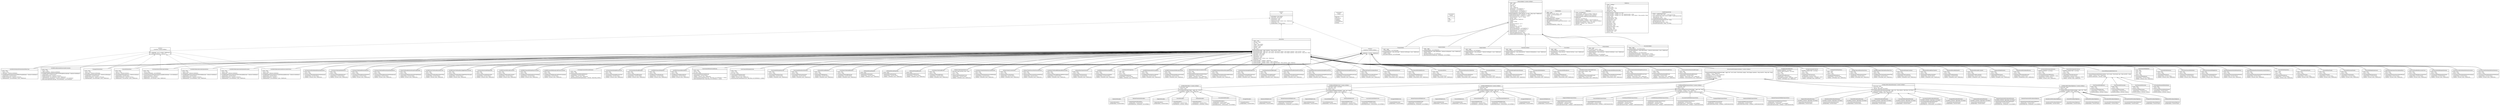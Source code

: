 #!/usr/local/bin/dot
#
# Class diagram 
# Generated by UMLGraph version R5_6_6-6-g3bdff0 (http://www.umlgraph.org/)
#

digraph G {
	edge [fontname="arial",fontsize=10,labelfontname="arial",labelfontsize=10];
	node [fontname="arial",fontsize=10,shape=plaintext];
	nodesep=0.25;
	ranksep=0.5;
	// org.tanjakostic.jcleancim.validation.SimpleRule<T extends org.tanjakostic.jcleancim.model.UmlObject>
	c10298 [label=<<table title="org.tanjakostic.jcleancim.validation.SimpleRule" border="0" cellborder="1" cellspacing="0" cellpadding="2" port="p" href="./SimpleRule.html">
		<tr><td><table border="0" cellspacing="0" cellpadding="1">
<tr><td align="center" balign="center"> &#171;interface&#187; </td></tr>
<tr><td align="center" balign="center"> SimpleRule&lt;T extends UmlObject&gt; </td></tr>
		</table></td></tr>
		<tr><td><table border="0" cellspacing="0" cellpadding="1">
<tr><td align="left" balign="left">  </td></tr>
		</table></td></tr>
		<tr><td><table border="0" cellspacing="0" cellpadding="1">
<tr><td align="left" balign="left"><font face="Arial Italic" point-size="10.0"> + validate(obj : T, toCollect : ModelIssues) </font></td></tr>
		</table></td></tr>
		</table>>, URL="./SimpleRule.html", fontname="arial", fontcolor="black", fontsize=10.0];
	// org.tanjakostic.jcleancim.validation.Rule
	c10299 [label=<<table title="org.tanjakostic.jcleancim.validation.Rule" border="0" cellborder="1" cellspacing="0" cellpadding="2" port="p" href="./Rule.html">
		<tr><td><table border="0" cellspacing="0" cellpadding="1">
<tr><td align="center" balign="center"> &#171;interface&#187; </td></tr>
<tr><td align="center" balign="center"> Rule </td></tr>
		</table></td></tr>
		<tr><td><table border="0" cellspacing="0" cellpadding="1">
<tr><td align="left" balign="left">  </td></tr>
		</table></td></tr>
		<tr><td><table border="0" cellspacing="0" cellpadding="1">
<tr><td align="left" balign="left"><font face="Arial Italic" point-size="10.0"> + getCategory() : Rule.Category </font></td></tr>
<tr><td align="left" balign="left"><font face="Arial Italic" point-size="10.0"> + getSeverity() : Rule.Severity </font></td></tr>
<tr><td align="left" balign="left"><font face="Arial Italic" point-size="10.0"> + getHypothesis() : String </font></td></tr>
<tr><td align="left" balign="left"><font face="Arial Italic" point-size="10.0"> + getHowToFix() : String </font></td></tr>
<tr><td align="left" balign="left"><font face="Arial Italic" point-size="10.0"> + logDiagnosis(verbose : boolean, issues : ModelIssues) </font></td></tr>
<tr><td align="left" balign="left"><font face="Arial Italic" point-size="10.0"> + getLogLevel() : Level </font></td></tr>
<tr><td align="left" balign="left"><font face="Arial Italic" point-size="10.0"> + getApplicability() : EnumSet&lt;Nature&gt; </font></td></tr>
		</table></td></tr>
		</table>>, URL="./Rule.html", fontname="arial", fontcolor="black", fontsize=10.0];
	// org.tanjakostic.jcleancim.validation.Rule.Category
	c10300 [label=<<table title="org.tanjakostic.jcleancim.validation.Rule.Category" border="0" cellborder="1" cellspacing="0" cellpadding="2" port="p" href="./Rule.Category.html">
		<tr><td><table border="0" cellspacing="0" cellpadding="1">
<tr><td align="center" balign="center"> &#171;enumeration&#187; </td></tr>
<tr><td align="center" balign="center"> Category </td></tr>
		</table></td></tr>
		<tr><td><table border="0" cellspacing="0" cellpadding="1">
<tr><td align="left" balign="left">  </td></tr>
		</table></td></tr>
		<tr><td><table border="0" cellspacing="0" cellpadding="1">
<tr><td align="left" balign="left"> legacyTool </td></tr>
<tr><td align="left" balign="left"> permissiveTool </td></tr>
<tr><td align="left" balign="left"> namingRule </td></tr>
<tr><td align="left" balign="left"> modellingRule </td></tr>
<tr><td align="left" balign="left"> documentationRule </td></tr>
<tr><td align="left" balign="left"> formatting </td></tr>
		</table></td></tr>
		</table>>, URL="./Rule.Category.html", fontname="arial", fontcolor="black", fontsize=10.0];
	// org.tanjakostic.jcleancim.validation.Rule.Severity
	c10301 [label=<<table title="org.tanjakostic.jcleancim.validation.Rule.Severity" border="0" cellborder="1" cellspacing="0" cellpadding="2" port="p" href="./Rule.Severity.html">
		<tr><td><table border="0" cellspacing="0" cellpadding="1">
<tr><td align="center" balign="center"> &#171;enumeration&#187; </td></tr>
<tr><td align="center" balign="center"> Severity </td></tr>
		</table></td></tr>
		<tr><td><table border="0" cellspacing="0" cellpadding="1">
<tr><td align="left" balign="left">  </td></tr>
		</table></td></tr>
		<tr><td><table border="0" cellspacing="0" cellpadding="1">
<tr><td align="left" balign="left"> high </td></tr>
<tr><td align="left" balign="left"> medium </td></tr>
<tr><td align="left" balign="left"> low </td></tr>
		</table></td></tr>
		</table>>, URL="./Rule.Severity.html", fontname="arial", fontcolor="black", fontsize=10.0];
	// org.tanjakostic.jcleancim.validation.PackageValidator
	c10302 [label=<<table title="org.tanjakostic.jcleancim.validation.PackageValidator" border="0" cellborder="1" cellspacing="0" cellpadding="2" port="p" href="./PackageValidator.html">
		<tr><td><table border="0" cellspacing="0" cellpadding="1">
<tr><td align="center" balign="center"> PackageValidator </td></tr>
		</table></td></tr>
		<tr><td><table border="0" cellspacing="0" cellpadding="1">
<tr><td align="left" balign="left"> - _logger : Logger </td></tr>
<tr><td align="left" balign="left"> - _scopedUmlObjects : List&lt;UmlPackage&gt; </td></tr>
		</table></td></tr>
		<tr><td><table border="0" cellspacing="0" cellpadding="1">
<tr><td align="left" balign="left"> + PackageValidator(cfg : Config, allPackages : Collection&lt;UmlPackage&gt;, issues : ModelIssues) </td></tr>
<tr><td align="left" balign="left"> + enabled() : boolean </td></tr>
<tr><td align="left" balign="left"> + getScopedUmlObjects() : List&lt;UmlPackage&gt; </td></tr>
		</table></td></tr>
		</table>>, URL="./PackageValidator.html", fontname="arial", fontcolor="black", fontsize=10.0];
	// org.tanjakostic.jcleancim.validation.PackageValidator.PackageUnexpectedElements
	c10303 [label=<<table title="org.tanjakostic.jcleancim.validation.PackageValidator.PackageUnexpectedElements" border="0" cellborder="1" cellspacing="0" cellpadding="2" port="p" href="./PackageValidator.PackageUnexpectedElements.html">
		<tr><td><table border="0" cellspacing="0" cellpadding="1">
<tr><td align="center" balign="center"> PackageUnexpectedElements </td></tr>
		</table></td></tr>
		<tr><td><table border="0" cellspacing="0" cellpadding="1">
<tr><td align="left" balign="left"> - SKIPPED_ELEMENTS : List&lt;String&gt; </td></tr>
<tr><td align="left" balign="left"> - SKIPPED_61850_ELEMENTS : List&lt;String&gt; </td></tr>
<tr><td align="left" balign="left"> - HYPO : String </td></tr>
<tr><td align="left" balign="left"> - HOWTO : String </td></tr>
		</table></td></tr>
		<tr><td><table border="0" cellspacing="0" cellpadding="1">
<tr><td align="left" balign="left"> + PackageUnexpectedElements() </td></tr>
<tr><td align="left" balign="left"> + getApplicability() : EnumSet&lt;Nature&gt; </td></tr>
<tr><td align="left" balign="left"> - isAcceptedElement(skipped : UmlSkipped) : boolean </td></tr>
<tr><td align="left" balign="left"> + validate(o : UmlPackage, issues : ModelIssues) </td></tr>
		</table></td></tr>
		</table>>, URL="./PackageValidator.PackageUnexpectedElements.html", fontname="arial", fontcolor="black", fontsize=10.0];
	// org.tanjakostic.jcleancim.validation.PackageValidator.PackageUnexpectedConnectors
	c10304 [label=<<table title="org.tanjakostic.jcleancim.validation.PackageValidator.PackageUnexpectedConnectors" border="0" cellborder="1" cellspacing="0" cellpadding="2" port="p" href="./PackageValidator.PackageUnexpectedConnectors.html">
		<tr><td><table border="0" cellspacing="0" cellpadding="1">
<tr><td align="center" balign="center"> PackageUnexpectedConnectors </td></tr>
		</table></td></tr>
		<tr><td><table border="0" cellspacing="0" cellpadding="1">
<tr><td align="left" balign="left"> - SKIPPED_CONNECTORS : List&lt;String&gt; </td></tr>
<tr><td align="left" balign="left"> - HYPO : String </td></tr>
<tr><td align="left" balign="left"> - HOWTO : String </td></tr>
		</table></td></tr>
		<tr><td><table border="0" cellspacing="0" cellpadding="1">
<tr><td align="left" balign="left"> + PackageUnexpectedConnectors() </td></tr>
<tr><td align="left" balign="left"> + getApplicability() : EnumSet&lt;Nature&gt; </td></tr>
<tr><td align="left" balign="left"> - isAcceptedConnector(skipped : UmlSkipped) : boolean </td></tr>
<tr><td align="left" balign="left"> + validate(o : UmlPackage, issues : ModelIssues) </td></tr>
		</table></td></tr>
		</table>>, URL="./PackageValidator.PackageUnexpectedConnectors.html", fontname="arial", fontcolor="black", fontsize=10.0];
	// org.tanjakostic.jcleancim.validation.PackageValidator.PackagesWithSelfDependency
	c10305 [label=<<table title="org.tanjakostic.jcleancim.validation.PackageValidator.PackagesWithSelfDependency" border="0" cellborder="1" cellspacing="0" cellpadding="2" port="p" href="./PackageValidator.PackagesWithSelfDependency.html">
		<tr><td><table border="0" cellspacing="0" cellpadding="1">
<tr><td align="center" balign="center"> PackagesWithSelfDependency </td></tr>
		</table></td></tr>
		<tr><td><table border="0" cellspacing="0" cellpadding="1">
<tr><td align="left" balign="left"> - WHAT : String </td></tr>
<tr><td align="left" balign="left"> - HYPO : String </td></tr>
<tr><td align="left" balign="left"> - HOWTO : String </td></tr>
		</table></td></tr>
		<tr><td><table border="0" cellspacing="0" cellpadding="1">
<tr><td align="left" balign="left"> + PackagesWithSelfDependency() </td></tr>
<tr><td align="left" balign="left"> + getApplicability() : EnumSet&lt;Nature&gt; </td></tr>
<tr><td align="left" balign="left"> + validate(o : UmlPackage, issues : ModelIssues) </td></tr>
		</table></td></tr>
		</table>>, URL="./PackageValidator.PackagesWithSelfDependency.html", fontname="arial", fontcolor="black", fontsize=10.0];
	// org.tanjakostic.jcleancim.validation.PackageValidator.PackagesWithUnallowedStereotype
	c10306 [label=<<table title="org.tanjakostic.jcleancim.validation.PackageValidator.PackagesWithUnallowedStereotype" border="0" cellborder="1" cellspacing="0" cellpadding="2" port="p" href="./PackageValidator.PackagesWithUnallowedStereotype.html">
		<tr><td><table border="0" cellspacing="0" cellpadding="1">
<tr><td align="center" balign="center"> PackagesWithUnallowedStereotype </td></tr>
		</table></td></tr>
		<tr><td><table border="0" cellspacing="0" cellpadding="1">
<tr><td align="left" balign="left"> - ALLOWED_STEREOS : Map&lt;Nature, Set&lt;String&gt;&gt; </td></tr>
		</table></td></tr>
		<tr><td><table border="0" cellspacing="0" cellpadding="1">
<tr><td align="left" balign="left"> + PackagesWithUnallowedStereotype() </td></tr>
<tr><td align="left" balign="left"> + getApplicability() : EnumSet&lt;Nature&gt; </td></tr>
		</table></td></tr>
		</table>>, URL="./PackageValidator.PackagesWithUnallowedStereotype.html", fontname="arial", fontcolor="black", fontsize=10.0];
	// org.tanjakostic.jcleancim.validation.PackageValidator.PackagesTopLevelWithoutVersionClass
	c10307 [label=<<table title="org.tanjakostic.jcleancim.validation.PackageValidator.PackagesTopLevelWithoutVersionClass" border="0" cellborder="1" cellspacing="0" cellpadding="2" port="p" href="./PackageValidator.PackagesTopLevelWithoutVersionClass.html">
		<tr><td><table border="0" cellspacing="0" cellpadding="1">
<tr><td align="center" balign="center"> PackagesTopLevelWithoutVersionClass </td></tr>
		</table></td></tr>
		<tr><td><table border="0" cellspacing="0" cellpadding="1">
<tr><td align="left" balign="left"> - HYPO : String </td></tr>
<tr><td align="left" balign="left"> - HOWTO : String </td></tr>
		</table></td></tr>
		<tr><td><table border="0" cellspacing="0" cellpadding="1">
<tr><td align="left" balign="left"> + PackagesTopLevelWithoutVersionClass() </td></tr>
<tr><td align="left" balign="left"> + getApplicability() : EnumSet&lt;Nature&gt; </td></tr>
<tr><td align="left" balign="left"> + validate(o : UmlPackage, issues : ModelIssues) </td></tr>
		</table></td></tr>
		</table>>, URL="./PackageValidator.PackagesTopLevelWithoutVersionClass.html", fontname="arial", fontcolor="black", fontsize=10.0];
	// org.tanjakostic.jcleancim.validation.PackageValidator.Iec61850PackagesThatShouldHaveAliasAsTitle
	c10308 [label=<<table title="org.tanjakostic.jcleancim.validation.PackageValidator.Iec61850PackagesThatShouldHaveAliasAsTitle" border="0" cellborder="1" cellspacing="0" cellpadding="2" port="p" href="./PackageValidator.Iec61850PackagesThatShouldHaveAliasAsTitle.html">
		<tr><td><table border="0" cellspacing="0" cellpadding="1">
<tr><td align="center" balign="center"> Iec61850PackagesThatShouldHaveAliasAsTitle </td></tr>
		</table></td></tr>
		<tr><td><table border="0" cellspacing="0" cellpadding="1">
<tr><td align="left" balign="left"> - HYPO : String </td></tr>
<tr><td align="left" balign="left"> - HOWTO : String </td></tr>
		</table></td></tr>
		<tr><td><table border="0" cellspacing="0" cellpadding="1">
<tr><td align="left" balign="left"> + Iec61850PackagesThatShouldHaveAliasAsTitle() </td></tr>
<tr><td align="left" balign="left"> + getApplicability() : EnumSet&lt;Nature&gt; </td></tr>
<tr><td align="left" balign="left"> + validate(o : UmlPackage, issues : ModelIssues) </td></tr>
		</table></td></tr>
		</table>>, URL="./PackageValidator.Iec61850PackagesThatShouldHaveAliasAsTitle.html", fontname="arial", fontcolor="black", fontsize=10.0];
	// org.tanjakostic.jcleancim.validation.PackageValidator.PackagesWithUnallowedTagNames
	c10309 [label=<<table title="org.tanjakostic.jcleancim.validation.PackageValidator.PackagesWithUnallowedTagNames" border="0" cellborder="1" cellspacing="0" cellpadding="2" port="p" href="./PackageValidator.PackagesWithUnallowedTagNames.html">
		<tr><td><table border="0" cellspacing="0" cellpadding="1">
<tr><td align="center" balign="center"> PackagesWithUnallowedTagNames </td></tr>
		</table></td></tr>
		<tr><td><table border="0" cellspacing="0" cellpadding="1">
<tr><td align="left" balign="left">  </td></tr>
		</table></td></tr>
		<tr><td><table border="0" cellspacing="0" cellpadding="1">
<tr><td align="left" balign="left"> + PackagesWithUnallowedTagNames() </td></tr>
<tr><td align="left" balign="left"> + getApplicability() : EnumSet&lt;Nature&gt; </td></tr>
		</table></td></tr>
		</table>>, URL="./PackageValidator.PackagesWithUnallowedTagNames.html", fontname="arial", fontcolor="black", fontsize=10.0];
	// org.tanjakostic.jcleancim.validation.PackageValidator.PackagesMissingDoc
	c10310 [label=<<table title="org.tanjakostic.jcleancim.validation.PackageValidator.PackagesMissingDoc" border="0" cellborder="1" cellspacing="0" cellpadding="2" port="p" href="./PackageValidator.PackagesMissingDoc.html">
		<tr><td><table border="0" cellspacing="0" cellpadding="1">
<tr><td align="center" balign="center"> PackagesMissingDoc </td></tr>
		</table></td></tr>
		<tr><td><table border="0" cellspacing="0" cellpadding="1">
<tr><td align="left" balign="left">  </td></tr>
		</table></td></tr>
		<tr><td><table border="0" cellspacing="0" cellpadding="1">
<tr><td align="left" balign="left"> + PackagesMissingDoc() </td></tr>
<tr><td align="left" balign="left"> + getApplicability() : EnumSet&lt;Nature&gt; </td></tr>
		</table></td></tr>
		</table>>, URL="./PackageValidator.PackagesMissingDoc.html", fontname="arial", fontcolor="black", fontsize=10.0];
	// org.tanjakostic.jcleancim.validation.PackageValidator.PackagesWithBadDocStart
	c10311 [label=<<table title="org.tanjakostic.jcleancim.validation.PackageValidator.PackagesWithBadDocStart" border="0" cellborder="1" cellspacing="0" cellpadding="2" port="p" href="./PackageValidator.PackagesWithBadDocStart.html">
		<tr><td><table border="0" cellspacing="0" cellpadding="1">
<tr><td align="center" balign="center"> PackagesWithBadDocStart </td></tr>
		</table></td></tr>
		<tr><td><table border="0" cellspacing="0" cellpadding="1">
<tr><td align="left" balign="left">  </td></tr>
		</table></td></tr>
		<tr><td><table border="0" cellspacing="0" cellpadding="1">
<tr><td align="left" balign="left"> + PackagesWithBadDocStart() </td></tr>
<tr><td align="left" balign="left"> + getApplicability() : EnumSet&lt;Nature&gt; </td></tr>
		</table></td></tr>
		</table>>, URL="./PackageValidator.PackagesWithBadDocStart.html", fontname="arial", fontcolor="black", fontsize=10.0];
	// org.tanjakostic.jcleancim.validation.PackageValidator.PackagesWithBadDocEnd
	c10312 [label=<<table title="org.tanjakostic.jcleancim.validation.PackageValidator.PackagesWithBadDocEnd" border="0" cellborder="1" cellspacing="0" cellpadding="2" port="p" href="./PackageValidator.PackagesWithBadDocEnd.html">
		<tr><td><table border="0" cellspacing="0" cellpadding="1">
<tr><td align="center" balign="center"> PackagesWithBadDocEnd </td></tr>
		</table></td></tr>
		<tr><td><table border="0" cellspacing="0" cellpadding="1">
<tr><td align="left" balign="left">  </td></tr>
		</table></td></tr>
		<tr><td><table border="0" cellspacing="0" cellpadding="1">
<tr><td align="left" balign="left"> + PackagesWithBadDocEnd() </td></tr>
<tr><td align="left" balign="left"> + getApplicability() : EnumSet&lt;Nature&gt; </td></tr>
		</table></td></tr>
		</table>>, URL="./PackageValidator.PackagesWithBadDocEnd.html", fontname="arial", fontcolor="black", fontsize=10.0];
	// org.tanjakostic.jcleancim.validation.PackageValidator.PackagesWithBadCharacterInName
	c10313 [label=<<table title="org.tanjakostic.jcleancim.validation.PackageValidator.PackagesWithBadCharacterInName" border="0" cellborder="1" cellspacing="0" cellpadding="2" port="p" href="./PackageValidator.PackagesWithBadCharacterInName.html">
		<tr><td><table border="0" cellspacing="0" cellpadding="1">
<tr><td align="center" balign="center"> PackagesWithBadCharacterInName </td></tr>
		</table></td></tr>
		<tr><td><table border="0" cellspacing="0" cellpadding="1">
<tr><td align="left" balign="left">  </td></tr>
		</table></td></tr>
		<tr><td><table border="0" cellspacing="0" cellpadding="1">
<tr><td align="left" balign="left"> + PackagesWithBadCharacterInName() </td></tr>
<tr><td align="left" balign="left"> + getApplicability() : EnumSet&lt;Nature&gt; </td></tr>
<tr><td align="left" balign="left"> # getInvalidCharacterFinder(o : UmlObject) : InvalidCharactersFinder </td></tr>
		</table></td></tr>
		</table>>, URL="./PackageValidator.PackagesWithBadCharacterInName.html", fontname="arial", fontcolor="black", fontsize=10.0];
	// org.tanjakostic.jcleancim.validation.PackageValidator.PackagesWithSameName
	c10314 [label=<<table title="org.tanjakostic.jcleancim.validation.PackageValidator.PackagesWithSameName" border="0" cellborder="1" cellspacing="0" cellpadding="2" port="p" href="./PackageValidator.PackagesWithSameName.html">
		<tr><td><table border="0" cellspacing="0" cellpadding="1">
<tr><td align="center" balign="center"> PackagesWithSameName </td></tr>
		</table></td></tr>
		<tr><td><table border="0" cellspacing="0" cellpadding="1">
<tr><td align="left" balign="left"> - HYPO : String </td></tr>
<tr><td align="left" balign="left"> - HOWTO : String </td></tr>
<tr><td align="left" balign="left"> - _allPackages : Collection&lt;UmlPackage&gt; </td></tr>
		</table></td></tr>
		<tr><td><table border="0" cellspacing="0" cellpadding="1">
<tr><td align="left" balign="left"> + PackagesWithSameName(allPackages : Collection&lt;UmlPackage&gt;) </td></tr>
<tr><td align="left" balign="left"> + getApplicability() : EnumSet&lt;Nature&gt; </td></tr>
<tr><td align="left" balign="left"> + getObjsToTestAgainst() : Collection&lt;UmlPackage&gt; </td></tr>
<tr><td align="left" balign="left"> + validate(packages : List&lt;UmlPackage&gt;, issues : ModelIssues) </td></tr>
		</table></td></tr>
		</table>>, URL="./PackageValidator.PackagesWithSameName.html", fontname="arial", fontcolor="black", fontsize=10.0];
	// org.tanjakostic.jcleancim.validation.OperationValidator
	c10315 [label=<<table title="org.tanjakostic.jcleancim.validation.OperationValidator" border="0" cellborder="1" cellspacing="0" cellpadding="2" port="p" href="./OperationValidator.html">
		<tr><td><table border="0" cellspacing="0" cellpadding="1">
<tr><td align="center" balign="center"> OperationValidator </td></tr>
		</table></td></tr>
		<tr><td><table border="0" cellspacing="0" cellpadding="1">
<tr><td align="left" balign="left"> - _logger : Logger </td></tr>
<tr><td align="left" balign="left"> - _scopedUmlObjects : List&lt;UmlOperation&gt; </td></tr>
		</table></td></tr>
		<tr><td><table border="0" cellspacing="0" cellpadding="1">
<tr><td align="left" balign="left"> ~ OperationValidator(cfg : Config, allOperations : Collection&lt;UmlOperation&gt;, issues : ModelIssues) </td></tr>
<tr><td align="left" balign="left"> + enabled() : boolean </td></tr>
<tr><td align="left" balign="left"> + getScopedUmlObjects() : List&lt;UmlOperation&gt; </td></tr>
<tr><td align="left" balign="left"> - collectParametersAsUmlObjects(op : UmlOperation) : List&lt;UmlObject&gt; </td></tr>
		</table></td></tr>
		</table>>, URL="./OperationValidator.html", fontname="arial", fontcolor="black", fontsize=10.0];
	// org.tanjakostic.jcleancim.validation.OperationValidator.OperationsWithUpperCaseName
	c10316 [label=<<table title="org.tanjakostic.jcleancim.validation.OperationValidator.OperationsWithUpperCaseName" border="0" cellborder="1" cellspacing="0" cellpadding="2" port="p" href="./OperationValidator.OperationsWithUpperCaseName.html">
		<tr><td><table border="0" cellspacing="0" cellpadding="1">
<tr><td align="center" balign="center"> OperationsWithUpperCaseName </td></tr>
		</table></td></tr>
		<tr><td><table border="0" cellspacing="0" cellpadding="1">
<tr><td align="left" balign="left"> - HYPO : String </td></tr>
<tr><td align="left" balign="left"> - HOWTO : String </td></tr>
		</table></td></tr>
		<tr><td><table border="0" cellspacing="0" cellpadding="1">
<tr><td align="left" balign="left"> + OperationsWithUpperCaseName() </td></tr>
<tr><td align="left" balign="left"> + getApplicability() : EnumSet&lt;Nature&gt; </td></tr>
<tr><td align="left" balign="left"> + validate(o : UmlOperation, issues : ModelIssues) </td></tr>
		</table></td></tr>
		</table>>, URL="./OperationValidator.OperationsWithUpperCaseName.html", fontname="arial", fontcolor="black", fontsize=10.0];
	// org.tanjakostic.jcleancim.validation.OperationValidator.OperationsWithUnallowedStereotype
	c10317 [label=<<table title="org.tanjakostic.jcleancim.validation.OperationValidator.OperationsWithUnallowedStereotype" border="0" cellborder="1" cellspacing="0" cellpadding="2" port="p" href="./OperationValidator.OperationsWithUnallowedStereotype.html">
		<tr><td><table border="0" cellspacing="0" cellpadding="1">
<tr><td align="center" balign="center"> OperationsWithUnallowedStereotype </td></tr>
		</table></td></tr>
		<tr><td><table border="0" cellspacing="0" cellpadding="1">
<tr><td align="left" balign="left"> - ALLOWED_STEREOS : Map&lt;Nature, Set&lt;String&gt;&gt; </td></tr>
		</table></td></tr>
		<tr><td><table border="0" cellspacing="0" cellpadding="1">
<tr><td align="left" balign="left"> + OperationsWithUnallowedStereotype() </td></tr>
<tr><td align="left" balign="left"> + getApplicability() : EnumSet&lt;Nature&gt; </td></tr>
		</table></td></tr>
		</table>>, URL="./OperationValidator.OperationsWithUnallowedStereotype.html", fontname="arial", fontcolor="black", fontsize=10.0];
	// org.tanjakostic.jcleancim.validation.OperationValidator.OperationParametersWithUnallowedStereotype
	c10318 [label=<<table title="org.tanjakostic.jcleancim.validation.OperationValidator.OperationParametersWithUnallowedStereotype" border="0" cellborder="1" cellspacing="0" cellpadding="2" port="p" href="./OperationValidator.OperationParametersWithUnallowedStereotype.html">
		<tr><td><table border="0" cellspacing="0" cellpadding="1">
<tr><td align="center" balign="center"> OperationParametersWithUnallowedStereotype </td></tr>
		</table></td></tr>
		<tr><td><table border="0" cellspacing="0" cellpadding="1">
<tr><td align="left" balign="left"> - ALLOWED_STEREOS : Map&lt;Nature, Set&lt;String&gt;&gt; </td></tr>
		</table></td></tr>
		<tr><td><table border="0" cellspacing="0" cellpadding="1">
<tr><td align="left" balign="left"> + OperationParametersWithUnallowedStereotype() </td></tr>
<tr><td align="left" balign="left"> + getApplicability() : EnumSet&lt;Nature&gt; </td></tr>
<tr><td align="left" balign="left"> # getSubObjects(op : UmlOperation) : List&lt;UmlObject&gt; </td></tr>
		</table></td></tr>
		</table>>, URL="./OperationValidator.OperationParametersWithUnallowedStereotype.html", fontname="arial", fontcolor="black", fontsize=10.0];
	// org.tanjakostic.jcleancim.validation.OperationValidator.OperationsWithInvalidReturnTypeNull
	c10319 [label=<<table title="org.tanjakostic.jcleancim.validation.OperationValidator.OperationsWithInvalidReturnTypeNull" border="0" cellborder="1" cellspacing="0" cellpadding="2" port="p" href="./OperationValidator.OperationsWithInvalidReturnTypeNull.html">
		<tr><td><table border="0" cellspacing="0" cellpadding="1">
<tr><td align="center" balign="center"> OperationsWithInvalidReturnTypeNull </td></tr>
		</table></td></tr>
		<tr><td><table border="0" cellspacing="0" cellpadding="1">
<tr><td align="left" balign="left"> - HYPO : String </td></tr>
<tr><td align="left" balign="left"> - HOWTO : String </td></tr>
		</table></td></tr>
		<tr><td><table border="0" cellspacing="0" cellpadding="1">
<tr><td align="left" balign="left"> + OperationsWithInvalidReturnTypeNull() </td></tr>
<tr><td align="left" balign="left"> + getApplicability() : EnumSet&lt;Nature&gt; </td></tr>
<tr><td align="left" balign="left"> + validate(o : UmlOperation, issues : ModelIssues) </td></tr>
		</table></td></tr>
		</table>>, URL="./OperationValidator.OperationsWithInvalidReturnTypeNull.html", fontname="arial", fontcolor="black", fontsize=10.0];
	// org.tanjakostic.jcleancim.validation.OperationValidator.OperationsWithInvalidArgTypeNull
	c10320 [label=<<table title="org.tanjakostic.jcleancim.validation.OperationValidator.OperationsWithInvalidArgTypeNull" border="0" cellborder="1" cellspacing="0" cellpadding="2" port="p" href="./OperationValidator.OperationsWithInvalidArgTypeNull.html">
		<tr><td><table border="0" cellspacing="0" cellpadding="1">
<tr><td align="center" balign="center"> OperationsWithInvalidArgTypeNull </td></tr>
		</table></td></tr>
		<tr><td><table border="0" cellspacing="0" cellpadding="1">
<tr><td align="left" balign="left"> - HYPO : String </td></tr>
<tr><td align="left" balign="left"> - HOWTO : String </td></tr>
		</table></td></tr>
		<tr><td><table border="0" cellspacing="0" cellpadding="1">
<tr><td align="left" balign="left"> + OperationsWithInvalidArgTypeNull() </td></tr>
<tr><td align="left" balign="left"> + getApplicability() : EnumSet&lt;Nature&gt; </td></tr>
<tr><td align="left" balign="left"> + validate(o : UmlOperation, issues : ModelIssues) </td></tr>
		</table></td></tr>
		</table>>, URL="./OperationValidator.OperationsWithInvalidArgTypeNull.html", fontname="arial", fontcolor="black", fontsize=10.0];
	// org.tanjakostic.jcleancim.validation.OperationValidator.OperationsWithInvalidExcTypeNull
	c10321 [label=<<table title="org.tanjakostic.jcleancim.validation.OperationValidator.OperationsWithInvalidExcTypeNull" border="0" cellborder="1" cellspacing="0" cellpadding="2" port="p" href="./OperationValidator.OperationsWithInvalidExcTypeNull.html">
		<tr><td><table border="0" cellspacing="0" cellpadding="1">
<tr><td align="center" balign="center"> OperationsWithInvalidExcTypeNull </td></tr>
		</table></td></tr>
		<tr><td><table border="0" cellspacing="0" cellpadding="1">
<tr><td align="left" balign="left"> - HYPO : String </td></tr>
<tr><td align="left" balign="left"> - HOWTO : String </td></tr>
		</table></td></tr>
		<tr><td><table border="0" cellspacing="0" cellpadding="1">
<tr><td align="left" balign="left"> + OperationsWithInvalidExcTypeNull() </td></tr>
<tr><td align="left" balign="left"> + getApplicability() : EnumSet&lt;Nature&gt; </td></tr>
<tr><td align="left" balign="left"> + validate(o : UmlOperation, issues : ModelIssues) </td></tr>
		</table></td></tr>
		</table>>, URL="./OperationValidator.OperationsWithInvalidExcTypeNull.html", fontname="arial", fontcolor="black", fontsize=10.0];
	// org.tanjakostic.jcleancim.validation.OperationValidator.OperationsWithUnallowedTagNames
	c10322 [label=<<table title="org.tanjakostic.jcleancim.validation.OperationValidator.OperationsWithUnallowedTagNames" border="0" cellborder="1" cellspacing="0" cellpadding="2" port="p" href="./OperationValidator.OperationsWithUnallowedTagNames.html">
		<tr><td><table border="0" cellspacing="0" cellpadding="1">
<tr><td align="center" balign="center"> OperationsWithUnallowedTagNames </td></tr>
		</table></td></tr>
		<tr><td><table border="0" cellspacing="0" cellpadding="1">
<tr><td align="left" balign="left">  </td></tr>
		</table></td></tr>
		<tr><td><table border="0" cellspacing="0" cellpadding="1">
<tr><td align="left" balign="left"> + OperationsWithUnallowedTagNames() </td></tr>
<tr><td align="left" balign="left"> + getApplicability() : EnumSet&lt;Nature&gt; </td></tr>
		</table></td></tr>
		</table>>, URL="./OperationValidator.OperationsWithUnallowedTagNames.html", fontname="arial", fontcolor="black", fontsize=10.0];
	// org.tanjakostic.jcleancim.validation.OperationValidator.OperationParametersWithUnallowedTagNames
	c10323 [label=<<table title="org.tanjakostic.jcleancim.validation.OperationValidator.OperationParametersWithUnallowedTagNames" border="0" cellborder="1" cellspacing="0" cellpadding="2" port="p" href="./OperationValidator.OperationParametersWithUnallowedTagNames.html">
		<tr><td><table border="0" cellspacing="0" cellpadding="1">
<tr><td align="center" balign="center"> OperationParametersWithUnallowedTagNames </td></tr>
		</table></td></tr>
		<tr><td><table border="0" cellspacing="0" cellpadding="1">
<tr><td align="left" balign="left">  </td></tr>
		</table></td></tr>
		<tr><td><table border="0" cellspacing="0" cellpadding="1">
<tr><td align="left" balign="left"> + OperationParametersWithUnallowedTagNames() </td></tr>
<tr><td align="left" balign="left"> + getApplicability() : EnumSet&lt;Nature&gt; </td></tr>
<tr><td align="left" balign="left"> # getSubObjects(op : UmlOperation) : List&lt;UmlObject&gt; </td></tr>
		</table></td></tr>
		</table>>, URL="./OperationValidator.OperationParametersWithUnallowedTagNames.html", fontname="arial", fontcolor="black", fontsize=10.0];
	// org.tanjakostic.jcleancim.validation.OperationValidator.OperationsMissingDoc
	c10324 [label=<<table title="org.tanjakostic.jcleancim.validation.OperationValidator.OperationsMissingDoc" border="0" cellborder="1" cellspacing="0" cellpadding="2" port="p" href="./OperationValidator.OperationsMissingDoc.html">
		<tr><td><table border="0" cellspacing="0" cellpadding="1">
<tr><td align="center" balign="center"> OperationsMissingDoc </td></tr>
		</table></td></tr>
		<tr><td><table border="0" cellspacing="0" cellpadding="1">
<tr><td align="left" balign="left">  </td></tr>
		</table></td></tr>
		<tr><td><table border="0" cellspacing="0" cellpadding="1">
<tr><td align="left" balign="left"> + OperationsMissingDoc() </td></tr>
<tr><td align="left" balign="left"> + getApplicability() : EnumSet&lt;Nature&gt; </td></tr>
		</table></td></tr>
		</table>>, URL="./OperationValidator.OperationsMissingDoc.html", fontname="arial", fontcolor="black", fontsize=10.0];
	// org.tanjakostic.jcleancim.validation.OperationValidator.OperationParametersMissingDoc
	c10325 [label=<<table title="org.tanjakostic.jcleancim.validation.OperationValidator.OperationParametersMissingDoc" border="0" cellborder="1" cellspacing="0" cellpadding="2" port="p" href="./OperationValidator.OperationParametersMissingDoc.html">
		<tr><td><table border="0" cellspacing="0" cellpadding="1">
<tr><td align="center" balign="center"> OperationParametersMissingDoc </td></tr>
		</table></td></tr>
		<tr><td><table border="0" cellspacing="0" cellpadding="1">
<tr><td align="left" balign="left">  </td></tr>
		</table></td></tr>
		<tr><td><table border="0" cellspacing="0" cellpadding="1">
<tr><td align="left" balign="left"> + OperationParametersMissingDoc() </td></tr>
<tr><td align="left" balign="left"> + getApplicability() : EnumSet&lt;Nature&gt; </td></tr>
<tr><td align="left" balign="left"> # getSubObjects(op : UmlOperation) : List&lt;UmlObject&gt; </td></tr>
		</table></td></tr>
		</table>>, URL="./OperationValidator.OperationParametersMissingDoc.html", fontname="arial", fontcolor="black", fontsize=10.0];
	// org.tanjakostic.jcleancim.validation.OperationValidator.OperationsWithBadDocStart
	c10326 [label=<<table title="org.tanjakostic.jcleancim.validation.OperationValidator.OperationsWithBadDocStart" border="0" cellborder="1" cellspacing="0" cellpadding="2" port="p" href="./OperationValidator.OperationsWithBadDocStart.html">
		<tr><td><table border="0" cellspacing="0" cellpadding="1">
<tr><td align="center" balign="center"> OperationsWithBadDocStart </td></tr>
		</table></td></tr>
		<tr><td><table border="0" cellspacing="0" cellpadding="1">
<tr><td align="left" balign="left">  </td></tr>
		</table></td></tr>
		<tr><td><table border="0" cellspacing="0" cellpadding="1">
<tr><td align="left" balign="left"> + OperationsWithBadDocStart() </td></tr>
<tr><td align="left" balign="left"> + getApplicability() : EnumSet&lt;Nature&gt; </td></tr>
		</table></td></tr>
		</table>>, URL="./OperationValidator.OperationsWithBadDocStart.html", fontname="arial", fontcolor="black", fontsize=10.0];
	// org.tanjakostic.jcleancim.validation.OperationValidator.OperationParametersWithBadDocStart
	c10327 [label=<<table title="org.tanjakostic.jcleancim.validation.OperationValidator.OperationParametersWithBadDocStart" border="0" cellborder="1" cellspacing="0" cellpadding="2" port="p" href="./OperationValidator.OperationParametersWithBadDocStart.html">
		<tr><td><table border="0" cellspacing="0" cellpadding="1">
<tr><td align="center" balign="center"> OperationParametersWithBadDocStart </td></tr>
		</table></td></tr>
		<tr><td><table border="0" cellspacing="0" cellpadding="1">
<tr><td align="left" balign="left">  </td></tr>
		</table></td></tr>
		<tr><td><table border="0" cellspacing="0" cellpadding="1">
<tr><td align="left" balign="left"> + OperationParametersWithBadDocStart() </td></tr>
<tr><td align="left" balign="left"> + getApplicability() : EnumSet&lt;Nature&gt; </td></tr>
<tr><td align="left" balign="left"> # getSubObjects(op : UmlOperation) : List&lt;UmlObject&gt; </td></tr>
		</table></td></tr>
		</table>>, URL="./OperationValidator.OperationParametersWithBadDocStart.html", fontname="arial", fontcolor="black", fontsize=10.0];
	// org.tanjakostic.jcleancim.validation.OperationValidator.OperationsWithBadDocEnd
	c10328 [label=<<table title="org.tanjakostic.jcleancim.validation.OperationValidator.OperationsWithBadDocEnd" border="0" cellborder="1" cellspacing="0" cellpadding="2" port="p" href="./OperationValidator.OperationsWithBadDocEnd.html">
		<tr><td><table border="0" cellspacing="0" cellpadding="1">
<tr><td align="center" balign="center"> OperationsWithBadDocEnd </td></tr>
		</table></td></tr>
		<tr><td><table border="0" cellspacing="0" cellpadding="1">
<tr><td align="left" balign="left">  </td></tr>
		</table></td></tr>
		<tr><td><table border="0" cellspacing="0" cellpadding="1">
<tr><td align="left" balign="left"> + OperationsWithBadDocEnd() </td></tr>
<tr><td align="left" balign="left"> + getApplicability() : EnumSet&lt;Nature&gt; </td></tr>
		</table></td></tr>
		</table>>, URL="./OperationValidator.OperationsWithBadDocEnd.html", fontname="arial", fontcolor="black", fontsize=10.0];
	// org.tanjakostic.jcleancim.validation.OperationValidator.OperationParametersWithBadDocEnd
	c10329 [label=<<table title="org.tanjakostic.jcleancim.validation.OperationValidator.OperationParametersWithBadDocEnd" border="0" cellborder="1" cellspacing="0" cellpadding="2" port="p" href="./OperationValidator.OperationParametersWithBadDocEnd.html">
		<tr><td><table border="0" cellspacing="0" cellpadding="1">
<tr><td align="center" balign="center"> OperationParametersWithBadDocEnd </td></tr>
		</table></td></tr>
		<tr><td><table border="0" cellspacing="0" cellpadding="1">
<tr><td align="left" balign="left">  </td></tr>
		</table></td></tr>
		<tr><td><table border="0" cellspacing="0" cellpadding="1">
<tr><td align="left" balign="left"> + OperationParametersWithBadDocEnd() </td></tr>
<tr><td align="left" balign="left"> + getApplicability() : EnumSet&lt;Nature&gt; </td></tr>
<tr><td align="left" balign="left"> # getSubObjects(op : UmlOperation) : List&lt;UmlObject&gt; </td></tr>
		</table></td></tr>
		</table>>, URL="./OperationValidator.OperationParametersWithBadDocEnd.html", fontname="arial", fontcolor="black", fontsize=10.0];
	// org.tanjakostic.jcleancim.validation.OperationValidator.OperationsWithBadCharacterInName
	c10330 [label=<<table title="org.tanjakostic.jcleancim.validation.OperationValidator.OperationsWithBadCharacterInName" border="0" cellborder="1" cellspacing="0" cellpadding="2" port="p" href="./OperationValidator.OperationsWithBadCharacterInName.html">
		<tr><td><table border="0" cellspacing="0" cellpadding="1">
<tr><td align="center" balign="center"> OperationsWithBadCharacterInName </td></tr>
		</table></td></tr>
		<tr><td><table border="0" cellspacing="0" cellpadding="1">
<tr><td align="left" balign="left">  </td></tr>
		</table></td></tr>
		<tr><td><table border="0" cellspacing="0" cellpadding="1">
<tr><td align="left" balign="left"> + OperationsWithBadCharacterInName() </td></tr>
<tr><td align="left" balign="left"> + getApplicability() : EnumSet&lt;Nature&gt; </td></tr>
<tr><td align="left" balign="left"> # getInvalidCharacterFinder(o : UmlObject) : InvalidCharactersFinder </td></tr>
		</table></td></tr>
		</table>>, URL="./OperationValidator.OperationsWithBadCharacterInName.html", fontname="arial", fontcolor="black", fontsize=10.0];
	// org.tanjakostic.jcleancim.validation.OperationValidator.OperationParametersWithBadCharacterInName
	c10331 [label=<<table title="org.tanjakostic.jcleancim.validation.OperationValidator.OperationParametersWithBadCharacterInName" border="0" cellborder="1" cellspacing="0" cellpadding="2" port="p" href="./OperationValidator.OperationParametersWithBadCharacterInName.html">
		<tr><td><table border="0" cellspacing="0" cellpadding="1">
<tr><td align="center" balign="center"> OperationParametersWithBadCharacterInName </td></tr>
		</table></td></tr>
		<tr><td><table border="0" cellspacing="0" cellpadding="1">
<tr><td align="left" balign="left">  </td></tr>
		</table></td></tr>
		<tr><td><table border="0" cellspacing="0" cellpadding="1">
<tr><td align="left" balign="left"> + OperationParametersWithBadCharacterInName() </td></tr>
<tr><td align="left" balign="left"> + getApplicability() : EnumSet&lt;Nature&gt; </td></tr>
<tr><td align="left" balign="left"> # getSubObjects(op : UmlOperation) : List&lt;UmlObject&gt; </td></tr>
<tr><td align="left" balign="left"> # getInvalidCharacterFinder(o : UmlObject) : InvalidCharactersFinder </td></tr>
		</table></td></tr>
		</table>>, URL="./OperationValidator.OperationParametersWithBadCharacterInName.html", fontname="arial", fontcolor="black", fontsize=10.0];
	// org.tanjakostic.jcleancim.validation.ModelValidator
	c10332 [label=<<table title="org.tanjakostic.jcleancim.validation.ModelValidator" border="0" cellborder="1" cellspacing="0" cellpadding="2" port="p" href="./ModelValidator.html">
		<tr><td><table border="0" cellspacing="0" cellpadding="1">
<tr><td align="center" balign="center"> ModelValidator </td></tr>
		</table></td></tr>
		<tr><td><table border="0" cellspacing="0" cellpadding="1">
<tr><td align="left" balign="left"> - _logger : Logger </td></tr>
<tr><td align="left" balign="left"> + PROBLEMS_REPORT_PREFIX : String </td></tr>
<tr><td align="left" balign="left"> - _validators : List&lt;AbstractValidator&lt;?&gt;&gt; </td></tr>
<tr><td align="left" balign="left"> - _reportFile : File </td></tr>
<tr><td align="left" balign="left"> - _issues : ModelIssues </td></tr>
		</table></td></tr>
		<tr><td><table border="0" cellspacing="0" cellpadding="1">
<tr><td align="left" balign="left"> + ModelValidator(model : UmlModel) </td></tr>
<tr><td align="left" balign="left"> + logAllAvailableRuleNames(level : Level) </td></tr>
<tr><td align="left" balign="left"> + logAvailableRuleNamesWithCategoryAndSeverity(level : Level) </td></tr>
<tr><td align="left" balign="left"> + validate() </td></tr>
<tr><td align="left" balign="left"> + saveReport() </td></tr>
<tr><td align="left" balign="left"> ~ deduceReportFilepath(cfg : Config) : File </td></tr>
		</table></td></tr>
		</table>>, URL="./ModelValidator.html", fontname="arial", fontcolor="black", fontsize=10.0];
	// org.tanjakostic.jcleancim.validation.ModelIssues
	c10333 [label=<<table title="org.tanjakostic.jcleancim.validation.ModelIssues" border="0" cellborder="1" cellspacing="0" cellpadding="2" port="p" href="./ModelIssues.html">
		<tr><td><table border="0" cellspacing="0" cellpadding="1">
<tr><td align="center" balign="center"> ModelIssues </td></tr>
		</table></td></tr>
		<tr><td><table border="0" cellspacing="0" cellpadding="1">
<tr><td align="left" balign="left"> - _issues : List&lt;ModelIssue&gt; </td></tr>
<tr><td align="left" balign="left"> - _issuesPerSubject : MapOfLists&lt;UmlObject, ModelIssue&gt; </td></tr>
<tr><td align="left" balign="left"> - _subjectsPerRulename : MapOfLists&lt;String, UmlObject&gt; </td></tr>
<tr><td align="left" balign="left"> - _issuesPerRulename : MapOfLists&lt;String, ModelIssue&gt; </td></tr>
		</table></td></tr>
		<tr><td><table border="0" cellspacing="0" cellpadding="1">
<tr><td align="left" balign="left"> + ModelIssues() </td></tr>
<tr><td align="left" balign="left"> + getIssues() : List&lt;ModelIssue&gt; </td></tr>
<tr><td align="left" balign="left"> + getIssuesFor(subject : UmlObject) : Collection&lt;ModelIssue&gt; </td></tr>
<tr><td align="left" balign="left"> + getSubjectsWithProblem(ruleName : String) : Collection&lt;UmlObject&gt; </td></tr>
<tr><td align="left" balign="left"> + getDiagnosisItems(ruleName : String) : List&lt;String&gt; </td></tr>
<tr><td align="left" balign="left"> + add(subject : UmlObject, issue : ModelIssue) </td></tr>
<tr><td align="left" balign="left"> + asCSV() : String </td></tr>
		</table></td></tr>
		</table>>, URL="./ModelIssues.html", fontname="arial", fontcolor="black", fontsize=10.0];
	// org.tanjakostic.jcleancim.validation.ModelIssue
	c10334 [label=<<table title="org.tanjakostic.jcleancim.validation.ModelIssue" border="0" cellborder="1" cellspacing="0" cellpadding="2" port="p" href="./ModelIssue.html">
		<tr><td><table border="0" cellspacing="0" cellpadding="1">
<tr><td align="center" balign="center"> ModelIssue </td></tr>
		</table></td></tr>
		<tr><td><table border="0" cellspacing="0" cellpadding="1">
<tr><td align="left" balign="left"> - _subject : UmlObject </td></tr>
<tr><td align="left" balign="left"> - _rule : Rule </td></tr>
<tr><td align="left" balign="left"> - _groupTag : String </td></tr>
<tr><td align="left" balign="left"> - _subjectDescription : String </td></tr>
<tr><td align="left" balign="left"> - _evidence : String </td></tr>
<tr><td align="left" balign="left"> - _diagnosisItem : String </td></tr>
<tr><td align="left" balign="left"> - COLUMNS_CSV : String </td></tr>
		</table></td></tr>
		<tr><td><table border="0" cellspacing="0" cellpadding="1">
<tr><td align="left" balign="left"> + ModelIssue(subject : UmlObject, rule : Rule) </td></tr>
<tr><td align="left" balign="left"> + ModelIssue(subject : UmlObject, rule : Rule, subjectDescription : String) </td></tr>
<tr><td align="left" balign="left"> + ModelIssue(subject : UmlObject, rule : Rule, subjectDescription : String, evidence : String, groupTag : String) </td></tr>
<tr><td align="left" balign="left"> + toString() : String </td></tr>
<tr><td align="left" balign="left"> + getSubjectOwner() : String </td></tr>
<tr><td align="left" balign="left"> + getSubjectQName() : String </td></tr>
<tr><td align="left" balign="left"> + getSubjectKind() : String </td></tr>
<tr><td align="left" balign="left"> + getCategory() : String </td></tr>
<tr><td align="left" balign="left"> + getSeverity() : String </td></tr>
<tr><td align="left" balign="left"> + getRuleName() : String </td></tr>
<tr><td align="left" balign="left"> + getHypothesis() : String </td></tr>
<tr><td align="left" balign="left"> + getHowToFix() : String </td></tr>
<tr><td align="left" balign="left"> + getSubjectDescription() : String </td></tr>
<tr><td align="left" balign="left"> + getEvidence() : String </td></tr>
<tr><td align="left" balign="left"> + getGroupTag() : String </td></tr>
<tr><td align="left" balign="left"> + getDiagnosisItem() : String </td></tr>
<tr><td align="left" balign="left"> + columnsAsCSV() : String </td></tr>
<tr><td align="left" balign="left"> + asCSV() : String </td></tr>
		</table></td></tr>
		</table>>, URL="./ModelIssue.html", fontname="arial", fontcolor="black", fontsize=10.0];
	// org.tanjakostic.jcleancim.validation.InvalidCharactersFinder
	c10335 [label=<<table title="org.tanjakostic.jcleancim.validation.InvalidCharactersFinder" border="0" cellborder="1" cellspacing="0" cellpadding="2" port="p" href="./InvalidCharactersFinder.html">
		<tr><td><table border="0" cellspacing="0" cellpadding="1">
<tr><td align="center" balign="center"> InvalidCharactersFinder </td></tr>
		</table></td></tr>
		<tr><td><table border="0" cellspacing="0" cellpadding="1">
<tr><td align="left" balign="left"> + STRICT : InvalidCharactersFinder </td></tr>
<tr><td align="left" balign="left"> + STRICT_UNDERSCORE_DASH : InvalidCharactersFinder </td></tr>
<tr><td align="left" balign="left"> + NUM_UNDERSCORE_DASH_SPACE_COMMA : InvalidCharactersFinder </td></tr>
<tr><td align="left" balign="left"> - _regexExpression : String </td></tr>
<tr><td align="left" balign="left"> - _compiledRegexExpression : Pattern </td></tr>
		</table></td></tr>
		<tr><td><table border="0" cellspacing="0" cellpadding="1">
<tr><td align="left" balign="left"> + InvalidCharactersFinder(regexExpression : String) </td></tr>
<tr><td align="left" balign="left"> + getRegexExpression() : String </td></tr>
<tr><td align="left" balign="left"> + getCompiledRegexExpression() : Pattern </td></tr>
<tr><td align="left" balign="left"> + findInvalidCharacters(input : String) : List&lt;String&gt; </td></tr>
		</table></td></tr>
		</table>>, URL="./InvalidCharactersFinder.html", fontname="arial", fontcolor="black", fontsize=10.0];
	// org.tanjakostic.jcleancim.validation.DiagramValidator
	c10336 [label=<<table title="org.tanjakostic.jcleancim.validation.DiagramValidator" border="0" cellborder="1" cellspacing="0" cellpadding="2" port="p" href="./DiagramValidator.html">
		<tr><td><table border="0" cellspacing="0" cellpadding="1">
<tr><td align="center" balign="center"> DiagramValidator </td></tr>
		</table></td></tr>
		<tr><td><table border="0" cellspacing="0" cellpadding="1">
<tr><td align="left" balign="left"> - _logger : Logger </td></tr>
<tr><td align="left" balign="left"> - _scopedUmlObjects : List&lt;UmlDiagram&gt; </td></tr>
		</table></td></tr>
		<tr><td><table border="0" cellspacing="0" cellpadding="1">
<tr><td align="left" balign="left"> ~ DiagramValidator(cfg : Config, allDiagrams : Collection&lt;UmlDiagram&gt;, issues : ModelIssues) </td></tr>
<tr><td align="left" balign="left"> + enabled() : boolean </td></tr>
<tr><td align="left" balign="left"> + getScopedUmlObjects() : List&lt;UmlDiagram&gt; </td></tr>
		</table></td></tr>
		</table>>, URL="./DiagramValidator.html", fontname="arial", fontcolor="black", fontsize=10.0];
	// org.tanjakostic.jcleancim.validation.DiagramValidator.DiagramsWithBadOrientation
	c10337 [label=<<table title="org.tanjakostic.jcleancim.validation.DiagramValidator.DiagramsWithBadOrientation" border="0" cellborder="1" cellspacing="0" cellpadding="2" port="p" href="./DiagramValidator.DiagramsWithBadOrientation.html">
		<tr><td><table border="0" cellspacing="0" cellpadding="1">
<tr><td align="center" balign="center"> DiagramsWithBadOrientation </td></tr>
		</table></td></tr>
		<tr><td><table border="0" cellspacing="0" cellpadding="1">
<tr><td align="left" balign="left"> - HYPO : String </td></tr>
<tr><td align="left" balign="left"> - HOWTO : String </td></tr>
		</table></td></tr>
		<tr><td><table border="0" cellspacing="0" cellpadding="1">
<tr><td align="left" balign="left"> + DiagramsWithBadOrientation() </td></tr>
<tr><td align="left" balign="left"> + getApplicability() : EnumSet&lt;Nature&gt; </td></tr>
<tr><td align="left" balign="left"> + validate(d : UmlDiagram, issues : ModelIssues) </td></tr>
		</table></td></tr>
		</table>>, URL="./DiagramValidator.DiagramsWithBadOrientation.html", fontname="arial", fontcolor="black", fontsize=10.0];
	// org.tanjakostic.jcleancim.validation.DiagramValidator.DiagramsWithUnallowedStereotype
	c10338 [label=<<table title="org.tanjakostic.jcleancim.validation.DiagramValidator.DiagramsWithUnallowedStereotype" border="0" cellborder="1" cellspacing="0" cellpadding="2" port="p" href="./DiagramValidator.DiagramsWithUnallowedStereotype.html">
		<tr><td><table border="0" cellspacing="0" cellpadding="1">
<tr><td align="center" balign="center"> DiagramsWithUnallowedStereotype </td></tr>
		</table></td></tr>
		<tr><td><table border="0" cellspacing="0" cellpadding="1">
<tr><td align="left" balign="left"> - ALLOWED_STEREOS : Map&lt;Nature, Set&lt;String&gt;&gt; </td></tr>
		</table></td></tr>
		<tr><td><table border="0" cellspacing="0" cellpadding="1">
<tr><td align="left" balign="left"> + DiagramsWithUnallowedStereotype() </td></tr>
<tr><td align="left" balign="left"> + getApplicability() : EnumSet&lt;Nature&gt; </td></tr>
		</table></td></tr>
		</table>>, URL="./DiagramValidator.DiagramsWithUnallowedStereotype.html", fontname="arial", fontcolor="black", fontsize=10.0];
	// org.tanjakostic.jcleancim.validation.DiagramValidator.DiagramsMissingDoc
	c10339 [label=<<table title="org.tanjakostic.jcleancim.validation.DiagramValidator.DiagramsMissingDoc" border="0" cellborder="1" cellspacing="0" cellpadding="2" port="p" href="./DiagramValidator.DiagramsMissingDoc.html">
		<tr><td><table border="0" cellspacing="0" cellpadding="1">
<tr><td align="center" balign="center"> DiagramsMissingDoc </td></tr>
		</table></td></tr>
		<tr><td><table border="0" cellspacing="0" cellpadding="1">
<tr><td align="left" balign="left">  </td></tr>
		</table></td></tr>
		<tr><td><table border="0" cellspacing="0" cellpadding="1">
<tr><td align="left" balign="left"> + DiagramsMissingDoc() </td></tr>
<tr><td align="left" balign="left"> + getApplicability() : EnumSet&lt;Nature&gt; </td></tr>
		</table></td></tr>
		</table>>, URL="./DiagramValidator.DiagramsMissingDoc.html", fontname="arial", fontcolor="black", fontsize=10.0];
	// org.tanjakostic.jcleancim.validation.DiagramValidator.DiagramsWithBadDocStart
	c10340 [label=<<table title="org.tanjakostic.jcleancim.validation.DiagramValidator.DiagramsWithBadDocStart" border="0" cellborder="1" cellspacing="0" cellpadding="2" port="p" href="./DiagramValidator.DiagramsWithBadDocStart.html">
		<tr><td><table border="0" cellspacing="0" cellpadding="1">
<tr><td align="center" balign="center"> DiagramsWithBadDocStart </td></tr>
		</table></td></tr>
		<tr><td><table border="0" cellspacing="0" cellpadding="1">
<tr><td align="left" balign="left">  </td></tr>
		</table></td></tr>
		<tr><td><table border="0" cellspacing="0" cellpadding="1">
<tr><td align="left" balign="left"> + DiagramsWithBadDocStart() </td></tr>
<tr><td align="left" balign="left"> + getApplicability() : EnumSet&lt;Nature&gt; </td></tr>
		</table></td></tr>
		</table>>, URL="./DiagramValidator.DiagramsWithBadDocStart.html", fontname="arial", fontcolor="black", fontsize=10.0];
	// org.tanjakostic.jcleancim.validation.DiagramValidator.DiagramsWithBadDocEnd
	c10341 [label=<<table title="org.tanjakostic.jcleancim.validation.DiagramValidator.DiagramsWithBadDocEnd" border="0" cellborder="1" cellspacing="0" cellpadding="2" port="p" href="./DiagramValidator.DiagramsWithBadDocEnd.html">
		<tr><td><table border="0" cellspacing="0" cellpadding="1">
<tr><td align="center" balign="center"> DiagramsWithBadDocEnd </td></tr>
		</table></td></tr>
		<tr><td><table border="0" cellspacing="0" cellpadding="1">
<tr><td align="left" balign="left">  </td></tr>
		</table></td></tr>
		<tr><td><table border="0" cellspacing="0" cellpadding="1">
<tr><td align="left" balign="left"> + DiagramsWithBadDocEnd() </td></tr>
<tr><td align="left" balign="left"> + getApplicability() : EnumSet&lt;Nature&gt; </td></tr>
		</table></td></tr>
		</table>>, URL="./DiagramValidator.DiagramsWithBadDocEnd.html", fontname="arial", fontcolor="black", fontsize=10.0];
	// org.tanjakostic.jcleancim.validation.DiagramValidator.DiagramsWithBadCharacterInName
	c10342 [label=<<table title="org.tanjakostic.jcleancim.validation.DiagramValidator.DiagramsWithBadCharacterInName" border="0" cellborder="1" cellspacing="0" cellpadding="2" port="p" href="./DiagramValidator.DiagramsWithBadCharacterInName.html">
		<tr><td><table border="0" cellspacing="0" cellpadding="1">
<tr><td align="center" balign="center"> DiagramsWithBadCharacterInName </td></tr>
		</table></td></tr>
		<tr><td><table border="0" cellspacing="0" cellpadding="1">
<tr><td align="left" balign="left">  </td></tr>
		</table></td></tr>
		<tr><td><table border="0" cellspacing="0" cellpadding="1">
<tr><td align="left" balign="left"> + DiagramsWithBadCharacterInName() </td></tr>
<tr><td align="left" balign="left"> + getApplicability() : EnumSet&lt;Nature&gt; </td></tr>
<tr><td align="left" balign="left"> # skipValidation(o : UmlDiagram) : boolean </td></tr>
<tr><td align="left" balign="left"> # getInvalidCharacterFinder(o : UmlObject) : InvalidCharactersFinder </td></tr>
		</table></td></tr>
		</table>>, URL="./DiagramValidator.DiagramsWithBadCharacterInName.html", fontname="arial", fontcolor="black", fontsize=10.0];
	// org.tanjakostic.jcleancim.validation.DependencyValidator
	c10343 [label=<<table title="org.tanjakostic.jcleancim.validation.DependencyValidator" border="0" cellborder="1" cellspacing="0" cellpadding="2" port="p" href="./DependencyValidator.html">
		<tr><td><table border="0" cellspacing="0" cellpadding="1">
<tr><td align="center" balign="center"> DependencyValidator </td></tr>
		</table></td></tr>
		<tr><td><table border="0" cellspacing="0" cellpadding="1">
<tr><td align="left" balign="left"> - _logger : Logger </td></tr>
<tr><td align="left" balign="left"> - _scopedUmlObjects : List&lt;UmlDependency&gt; </td></tr>
		</table></td></tr>
		<tr><td><table border="0" cellspacing="0" cellpadding="1">
<tr><td align="left" balign="left"> ~ DependencyValidator(cfg : Config, allDependencies : Collection&lt;UmlDependency&gt;, issues : ModelIssues) </td></tr>
<tr><td align="left" balign="left"> + enabled() : boolean </td></tr>
<tr><td align="left" balign="left"> + getScopedUmlObjects() : List&lt;UmlDependency&gt; </td></tr>
		</table></td></tr>
		</table>>, URL="./DependencyValidator.html", fontname="arial", fontcolor="black", fontsize=10.0];
	// org.tanjakostic.jcleancim.validation.DependencyValidator.DependenciesWithUnallowedStereotype
	c10344 [label=<<table title="org.tanjakostic.jcleancim.validation.DependencyValidator.DependenciesWithUnallowedStereotype" border="0" cellborder="1" cellspacing="0" cellpadding="2" port="p" href="./DependencyValidator.DependenciesWithUnallowedStereotype.html">
		<tr><td><table border="0" cellspacing="0" cellpadding="1">
<tr><td align="center" balign="center"> DependenciesWithUnallowedStereotype </td></tr>
		</table></td></tr>
		<tr><td><table border="0" cellspacing="0" cellpadding="1">
<tr><td align="left" balign="left"> - ALLOWED_STEREOS : Map&lt;Nature, Set&lt;String&gt;&gt; </td></tr>
		</table></td></tr>
		<tr><td><table border="0" cellspacing="0" cellpadding="1">
<tr><td align="left" balign="left"> + DependenciesWithUnallowedStereotype() </td></tr>
<tr><td align="left" balign="left"> + getApplicability() : EnumSet&lt;Nature&gt; </td></tr>
		</table></td></tr>
		</table>>, URL="./DependencyValidator.DependenciesWithUnallowedStereotype.html", fontname="arial", fontcolor="black", fontsize=10.0];
	// org.tanjakostic.jcleancim.validation.DependencyValidator.DependenciesWithUnallowedDirection
	c10345 [label=<<table title="org.tanjakostic.jcleancim.validation.DependencyValidator.DependenciesWithUnallowedDirection" border="0" cellborder="1" cellspacing="0" cellpadding="2" port="p" href="./DependencyValidator.DependenciesWithUnallowedDirection.html">
		<tr><td><table border="0" cellspacing="0" cellpadding="1">
<tr><td align="center" balign="center"> DependenciesWithUnallowedDirection </td></tr>
		</table></td></tr>
		<tr><td><table border="0" cellspacing="0" cellpadding="1">
<tr><td align="left" balign="left"> - HYPO : String </td></tr>
<tr><td align="left" balign="left"> - HOWTO : String </td></tr>
		</table></td></tr>
		<tr><td><table border="0" cellspacing="0" cellpadding="1">
<tr><td align="left" balign="left"> + DependenciesWithUnallowedDirection() </td></tr>
<tr><td align="left" balign="left"> + getApplicability() : EnumSet&lt;Nature&gt; </td></tr>
<tr><td align="left" balign="left"> + validate(d : UmlDependency, issues : ModelIssues) </td></tr>
		</table></td></tr>
		</table>>, URL="./DependencyValidator.DependenciesWithUnallowedDirection.html", fontname="arial", fontcolor="black", fontsize=10.0];
	// org.tanjakostic.jcleancim.validation.DependencyValidator.DependenciesWithUnallowedTagNames
	c10346 [label=<<table title="org.tanjakostic.jcleancim.validation.DependencyValidator.DependenciesWithUnallowedTagNames" border="0" cellborder="1" cellspacing="0" cellpadding="2" port="p" href="./DependencyValidator.DependenciesWithUnallowedTagNames.html">
		<tr><td><table border="0" cellspacing="0" cellpadding="1">
<tr><td align="center" balign="center"> DependenciesWithUnallowedTagNames </td></tr>
		</table></td></tr>
		<tr><td><table border="0" cellspacing="0" cellpadding="1">
<tr><td align="left" balign="left">  </td></tr>
		</table></td></tr>
		<tr><td><table border="0" cellspacing="0" cellpadding="1">
<tr><td align="left" balign="left"> + DependenciesWithUnallowedTagNames() </td></tr>
<tr><td align="left" balign="left"> + getApplicability() : EnumSet&lt;Nature&gt; </td></tr>
		</table></td></tr>
		</table>>, URL="./DependencyValidator.DependenciesWithUnallowedTagNames.html", fontname="arial", fontcolor="black", fontsize=10.0];
	// org.tanjakostic.jcleancim.validation.CrossRule<T extends org.tanjakostic.jcleancim.model.UmlObject>
	c10347 [label=<<table title="org.tanjakostic.jcleancim.validation.CrossRule" border="0" cellborder="1" cellspacing="0" cellpadding="2" port="p" href="./CrossRule.html">
		<tr><td><table border="0" cellspacing="0" cellpadding="1">
<tr><td align="center" balign="center"> &#171;interface&#187; </td></tr>
<tr><td align="center" balign="center"> CrossRule&lt;T extends UmlObject&gt; </td></tr>
		</table></td></tr>
		<tr><td><table border="0" cellspacing="0" cellpadding="1">
<tr><td align="left" balign="left">  </td></tr>
		</table></td></tr>
		<tr><td><table border="0" cellspacing="0" cellpadding="1">
<tr><td align="left" balign="left"><font face="Arial Italic" point-size="10.0"> + validate(objs : List&lt;T&gt;, toCollect : ModelIssues) </font></td></tr>
<tr><td align="left" balign="left"><font face="Arial Italic" point-size="10.0"> + getObjsToTestAgainst() : Collection&lt;?&gt; </font></td></tr>
		</table></td></tr>
		</table>>, URL="./CrossRule.html", fontname="arial", fontcolor="black", fontsize=10.0];
	// org.tanjakostic.jcleancim.validation.ClassValidator
	c10348 [label=<<table title="org.tanjakostic.jcleancim.validation.ClassValidator" border="0" cellborder="1" cellspacing="0" cellpadding="2" port="p" href="./ClassValidator.html">
		<tr><td><table border="0" cellspacing="0" cellpadding="1">
<tr><td align="center" balign="center"> ClassValidator </td></tr>
		</table></td></tr>
		<tr><td><table border="0" cellspacing="0" cellpadding="1">
<tr><td align="left" balign="left"> - _logger : Logger </td></tr>
<tr><td align="left" balign="left"> - _scopedUmlObjects : List&lt;UmlClass&gt; </td></tr>
		</table></td></tr>
		<tr><td><table border="0" cellspacing="0" cellpadding="1">
<tr><td align="left" balign="left"> ~ ClassValidator(cfg : Config, allClasses : Collection&lt;UmlClass&gt;, issues : ModelIssues) </td></tr>
<tr><td align="left" balign="left"> + enabled() : boolean </td></tr>
<tr><td align="left" balign="left"> + getScopedUmlObjects() : List&lt;UmlClass&gt; </td></tr>
		</table></td></tr>
		</table>>, URL="./ClassValidator.html", fontname="arial", fontcolor="black", fontsize=10.0];
	// org.tanjakostic.jcleancim.validation.ClassValidator.CimClassesWithUnexpectedElements
	c10349 [label=<<table title="org.tanjakostic.jcleancim.validation.ClassValidator.CimClassesWithUnexpectedElements" border="0" cellborder="1" cellspacing="0" cellpadding="2" port="p" href="./ClassValidator.CimClassesWithUnexpectedElements.html">
		<tr><td><table border="0" cellspacing="0" cellpadding="1">
<tr><td align="center" balign="center"> CimClassesWithUnexpectedElements </td></tr>
		</table></td></tr>
		<tr><td><table border="0" cellspacing="0" cellpadding="1">
<tr><td align="left" balign="left"> - SKIPPED_ELEMENTS : List&lt;String&gt; </td></tr>
<tr><td align="left" balign="left"> - HYPO : String </td></tr>
<tr><td align="left" balign="left"> - HOWTO : String </td></tr>
		</table></td></tr>
		<tr><td><table border="0" cellspacing="0" cellpadding="1">
<tr><td align="left" balign="left"> + CimClassesWithUnexpectedElements() </td></tr>
<tr><td align="left" balign="left"> - isAcceptedElement(skipped : UmlSkipped) : boolean </td></tr>
<tr><td align="left" balign="left"> + getApplicability() : EnumSet&lt;Nature&gt; </td></tr>
<tr><td align="left" balign="left"> + validate(o : UmlClass, issues : ModelIssues) </td></tr>
		</table></td></tr>
		</table>>, URL="./ClassValidator.CimClassesWithUnexpectedElements.html", fontname="arial", fontcolor="black", fontsize=10.0];
	// org.tanjakostic.jcleancim.validation.ClassValidator.ClassesWithUnexpectedConnectors
	c10350 [label=<<table title="org.tanjakostic.jcleancim.validation.ClassValidator.ClassesWithUnexpectedConnectors" border="0" cellborder="1" cellspacing="0" cellpadding="2" port="p" href="./ClassValidator.ClassesWithUnexpectedConnectors.html">
		<tr><td><table border="0" cellspacing="0" cellpadding="1">
<tr><td align="center" balign="center"> ClassesWithUnexpectedConnectors </td></tr>
		</table></td></tr>
		<tr><td><table border="0" cellspacing="0" cellpadding="1">
<tr><td align="left" balign="left"> - SKIPPED_CONNECTORS : List&lt;String&gt; </td></tr>
<tr><td align="left" balign="left"> - HYPO : String </td></tr>
<tr><td align="left" balign="left"> - HOWTO : String </td></tr>
		</table></td></tr>
		<tr><td><table border="0" cellspacing="0" cellpadding="1">
<tr><td align="left" balign="left"> + ClassesWithUnexpectedConnectors() </td></tr>
<tr><td align="left" balign="left"> + getApplicability() : EnumSet&lt;Nature&gt; </td></tr>
<tr><td align="left" balign="left"> - isAcceptedConnector(skipped : UmlSkipped) : boolean </td></tr>
<tr><td align="left" balign="left"> + validate(o : UmlClass, issues : ModelIssues) </td></tr>
		</table></td></tr>
		</table>>, URL="./ClassValidator.ClassesWithUnexpectedConnectors.html", fontname="arial", fontcolor="black", fontsize=10.0];
	// org.tanjakostic.jcleancim.validation.ClassValidator.ClassesWithQuestionableAttributeCount
	c10351 [label=<<table title="org.tanjakostic.jcleancim.validation.ClassValidator.ClassesWithQuestionableAttributeCount" border="0" cellborder="1" cellspacing="0" cellpadding="2" port="p" href="./ClassValidator.ClassesWithQuestionableAttributeCount.html">
		<tr><td><table border="0" cellspacing="0" cellpadding="1">
<tr><td align="center" balign="center"><font face="Arial Italic"> ClassesWithQuestionableAttributeCount </font></td></tr>
		</table></td></tr>
		<tr><td><table border="0" cellspacing="0" cellpadding="1">
<tr><td align="left" balign="left">  </td></tr>
		</table></td></tr>
		<tr><td><table border="0" cellspacing="0" cellpadding="1">
<tr><td align="left" balign="left"> + ClassesWithQuestionableAttributeCount(level : Level, severity : Rule.Severity, hypo : String, howToFix : String) </td></tr>
<tr><td align="left" balign="left"> + validate(o : UmlClass, issues : ModelIssues) </td></tr>
<tr><td align="left" balign="left"><font face="Arial Italic" point-size="10.0"> # satisfiesCondition(clazz : UmlClass) : boolean </font></td></tr>
		</table></td></tr>
		</table>>, URL="./ClassValidator.ClassesWithQuestionableAttributeCount.html", fontname="arial", fontcolor="black", fontsize=10.0];
	// org.tanjakostic.jcleancim.validation.ClassValidator.EnumClassesWithNoLiterals
	c10352 [label=<<table title="org.tanjakostic.jcleancim.validation.ClassValidator.EnumClassesWithNoLiterals" border="0" cellborder="1" cellspacing="0" cellpadding="2" port="p" href="./ClassValidator.EnumClassesWithNoLiterals.html">
		<tr><td><table border="0" cellspacing="0" cellpadding="1">
<tr><td align="center" balign="center"> EnumClassesWithNoLiterals </td></tr>
		</table></td></tr>
		<tr><td><table border="0" cellspacing="0" cellpadding="1">
<tr><td align="left" balign="left"> - HYPO : String </td></tr>
<tr><td align="left" balign="left"> - HOWTO : String </td></tr>
		</table></td></tr>
		<tr><td><table border="0" cellspacing="0" cellpadding="1">
<tr><td align="left" balign="left"> + EnumClassesWithNoLiterals() </td></tr>
<tr><td align="left" balign="left"> + getApplicability() : EnumSet&lt;Nature&gt; </td></tr>
<tr><td align="left" balign="left"> # satisfiesCondition(o : UmlClass) : boolean </td></tr>
		</table></td></tr>
		</table>>, URL="./ClassValidator.EnumClassesWithNoLiterals.html", fontname="arial", fontcolor="black", fontsize=10.0];
	// org.tanjakostic.jcleancim.validation.ClassValidator.CimCompoundClassesWithNoAttributes
	c10353 [label=<<table title="org.tanjakostic.jcleancim.validation.ClassValidator.CimCompoundClassesWithNoAttributes" border="0" cellborder="1" cellspacing="0" cellpadding="2" port="p" href="./ClassValidator.CimCompoundClassesWithNoAttributes.html">
		<tr><td><table border="0" cellspacing="0" cellpadding="1">
<tr><td align="center" balign="center"> CimCompoundClassesWithNoAttributes </td></tr>
		</table></td></tr>
		<tr><td><table border="0" cellspacing="0" cellpadding="1">
<tr><td align="left" balign="left"> - HYPO : String </td></tr>
<tr><td align="left" balign="left"> - HOWTO : String </td></tr>
		</table></td></tr>
		<tr><td><table border="0" cellspacing="0" cellpadding="1">
<tr><td align="left" balign="left"> + CimCompoundClassesWithNoAttributes() </td></tr>
<tr><td align="left" balign="left"> + getApplicability() : EnumSet&lt;Nature&gt; </td></tr>
<tr><td align="left" balign="left"> # satisfiesCondition(o : UmlClass) : boolean </td></tr>
		</table></td></tr>
		</table>>, URL="./ClassValidator.CimCompoundClassesWithNoAttributes.html", fontname="arial", fontcolor="black", fontsize=10.0];
	// org.tanjakostic.jcleancim.validation.ClassValidator.EnumClassesWithSingleLiteral
	c10354 [label=<<table title="org.tanjakostic.jcleancim.validation.ClassValidator.EnumClassesWithSingleLiteral" border="0" cellborder="1" cellspacing="0" cellpadding="2" port="p" href="./ClassValidator.EnumClassesWithSingleLiteral.html">
		<tr><td><table border="0" cellspacing="0" cellpadding="1">
<tr><td align="center" balign="center"> EnumClassesWithSingleLiteral </td></tr>
		</table></td></tr>
		<tr><td><table border="0" cellspacing="0" cellpadding="1">
<tr><td align="left" balign="left"> - HYPO : String </td></tr>
<tr><td align="left" balign="left"> - HOWTO : String </td></tr>
		</table></td></tr>
		<tr><td><table border="0" cellspacing="0" cellpadding="1">
<tr><td align="left" balign="left"> + EnumClassesWithSingleLiteral() </td></tr>
<tr><td align="left" balign="left"> + getApplicability() : EnumSet&lt;Nature&gt; </td></tr>
<tr><td align="left" balign="left"> # satisfiesCondition(o : UmlClass) : boolean </td></tr>
		</table></td></tr>
		</table>>, URL="./ClassValidator.EnumClassesWithSingleLiteral.html", fontname="arial", fontcolor="black", fontsize=10.0];
	// org.tanjakostic.jcleancim.validation.ClassValidator.EnumClassesWithTwoLiterals
	c10355 [label=<<table title="org.tanjakostic.jcleancim.validation.ClassValidator.EnumClassesWithTwoLiterals" border="0" cellborder="1" cellspacing="0" cellpadding="2" port="p" href="./ClassValidator.EnumClassesWithTwoLiterals.html">
		<tr><td><table border="0" cellspacing="0" cellpadding="1">
<tr><td align="center" balign="center"> EnumClassesWithTwoLiterals </td></tr>
		</table></td></tr>
		<tr><td><table border="0" cellspacing="0" cellpadding="1">
<tr><td align="left" balign="left"> - HYPO : String </td></tr>
<tr><td align="left" balign="left"> - HOWTO : String </td></tr>
		</table></td></tr>
		<tr><td><table border="0" cellspacing="0" cellpadding="1">
<tr><td align="left" balign="left"> + EnumClassesWithTwoLiterals() </td></tr>
<tr><td align="left" balign="left"> + getApplicability() : EnumSet&lt;Nature&gt; </td></tr>
<tr><td align="left" balign="left"> # satisfiesCondition(o : UmlClass) : boolean </td></tr>
		</table></td></tr>
		</table>>, URL="./ClassValidator.EnumClassesWithTwoLiterals.html", fontname="arial", fontcolor="black", fontsize=10.0];
	// org.tanjakostic.jcleancim.validation.ClassValidator.EnumClassesWithBadName
	c10356 [label=<<table title="org.tanjakostic.jcleancim.validation.ClassValidator.EnumClassesWithBadName" border="0" cellborder="1" cellspacing="0" cellpadding="2" port="p" href="./ClassValidator.EnumClassesWithBadName.html">
		<tr><td><table border="0" cellspacing="0" cellpadding="1">
<tr><td align="center" balign="center"> EnumClassesWithBadName </td></tr>
		</table></td></tr>
		<tr><td><table border="0" cellspacing="0" cellpadding="1">
<tr><td align="left" balign="left"> + TYPE : String </td></tr>
<tr><td align="left" balign="left"> + ENUM : String </td></tr>
<tr><td align="left" balign="left"> + KIND : String </td></tr>
<tr><td align="left" balign="left"> - HYPO : String </td></tr>
<tr><td align="left" balign="left"> - HOWTO : String </td></tr>
		</table></td></tr>
		<tr><td><table border="0" cellspacing="0" cellpadding="1">
<tr><td align="left" balign="left"> + EnumClassesWithBadName() </td></tr>
<tr><td align="left" balign="left"> + getApplicability() : EnumSet&lt;Nature&gt; </td></tr>
<tr><td align="left" balign="left"> + validate(o : UmlClass, issues : ModelIssues) </td></tr>
		</table></td></tr>
		</table>>, URL="./ClassValidator.EnumClassesWithBadName.html", fontname="arial", fontcolor="black", fontsize=10.0];
	// org.tanjakostic.jcleancim.validation.ClassValidator.ClassesWithSelfInheritance
	c10357 [label=<<table title="org.tanjakostic.jcleancim.validation.ClassValidator.ClassesWithSelfInheritance" border="0" cellborder="1" cellspacing="0" cellpadding="2" port="p" href="./ClassValidator.ClassesWithSelfInheritance.html">
		<tr><td><table border="0" cellspacing="0" cellpadding="1">
<tr><td align="center" balign="center"> ClassesWithSelfInheritance </td></tr>
		</table></td></tr>
		<tr><td><table border="0" cellspacing="0" cellpadding="1">
<tr><td align="left" balign="left"> - HYPO : String </td></tr>
<tr><td align="left" balign="left"> - HOWTO : String </td></tr>
		</table></td></tr>
		<tr><td><table border="0" cellspacing="0" cellpadding="1">
<tr><td align="left" balign="left"> + ClassesWithSelfInheritance() </td></tr>
<tr><td align="left" balign="left"> + getApplicability() : EnumSet&lt;Nature&gt; </td></tr>
<tr><td align="left" balign="left"> + validate(o : UmlClass, issues : ModelIssues) </td></tr>
		</table></td></tr>
		</table>>, URL="./ClassValidator.ClassesWithSelfInheritance.html", fontname="arial", fontcolor="black", fontsize=10.0];
	// org.tanjakostic.jcleancim.validation.ClassValidator.CimPrimitiveClassesWithAttributes
	c10358 [label=<<table title="org.tanjakostic.jcleancim.validation.ClassValidator.CimPrimitiveClassesWithAttributes" border="0" cellborder="1" cellspacing="0" cellpadding="2" port="p" href="./ClassValidator.CimPrimitiveClassesWithAttributes.html">
		<tr><td><table border="0" cellspacing="0" cellpadding="1">
<tr><td align="center" balign="center"> CimPrimitiveClassesWithAttributes </td></tr>
		</table></td></tr>
		<tr><td><table border="0" cellspacing="0" cellpadding="1">
<tr><td align="left" balign="left"> - HYPO : String </td></tr>
<tr><td align="left" balign="left"> - HOWTO : String </td></tr>
		</table></td></tr>
		<tr><td><table border="0" cellspacing="0" cellpadding="1">
<tr><td align="left" balign="left"> + CimPrimitiveClassesWithAttributes() </td></tr>
<tr><td align="left" balign="left"> + getApplicability() : EnumSet&lt;Nature&gt; </td></tr>
<tr><td align="left" balign="left"> + validate(o : UmlClass, issues : ModelIssues) </td></tr>
		</table></td></tr>
		</table>>, URL="./ClassValidator.CimPrimitiveClassesWithAttributes.html", fontname="arial", fontcolor="black", fontsize=10.0];
	// org.tanjakostic.jcleancim.validation.ClassValidator.CimPrimitiveClassesWithIllegalOwner
	c10359 [label=<<table title="org.tanjakostic.jcleancim.validation.ClassValidator.CimPrimitiveClassesWithIllegalOwner" border="0" cellborder="1" cellspacing="0" cellpadding="2" port="p" href="./ClassValidator.CimPrimitiveClassesWithIllegalOwner.html">
		<tr><td><table border="0" cellspacing="0" cellpadding="1">
<tr><td align="center" balign="center"> CimPrimitiveClassesWithIllegalOwner </td></tr>
		</table></td></tr>
		<tr><td><table border="0" cellspacing="0" cellpadding="1">
<tr><td align="left" balign="left"> - HYPO : String </td></tr>
<tr><td align="left" balign="left"> - HOWTO : String </td></tr>
		</table></td></tr>
		<tr><td><table border="0" cellspacing="0" cellpadding="1">
<tr><td align="left" balign="left"> + CimPrimitiveClassesWithIllegalOwner() </td></tr>
<tr><td align="left" balign="left"> + getApplicability() : EnumSet&lt;Nature&gt; </td></tr>
<tr><td align="left" balign="left"> + validate(o : UmlClass, issues : ModelIssues) </td></tr>
		</table></td></tr>
		</table>>, URL="./ClassValidator.CimPrimitiveClassesWithIllegalOwner.html", fontname="arial", fontcolor="black", fontsize=10.0];
	// org.tanjakostic.jcleancim.validation.ClassValidator.ClassesWithDuplicateInheritedAttributeNames
	c10360 [label=<<table title="org.tanjakostic.jcleancim.validation.ClassValidator.ClassesWithDuplicateInheritedAttributeNames" border="0" cellborder="1" cellspacing="0" cellpadding="2" port="p" href="./ClassValidator.ClassesWithDuplicateInheritedAttributeNames.html">
		<tr><td><table border="0" cellspacing="0" cellpadding="1">
<tr><td align="center" balign="center"> ClassesWithDuplicateInheritedAttributeNames </td></tr>
		</table></td></tr>
		<tr><td><table border="0" cellspacing="0" cellpadding="1">
<tr><td align="left" balign="left"> - HYPO : String </td></tr>
<tr><td align="left" balign="left"> - HOWTO : String </td></tr>
		</table></td></tr>
		<tr><td><table border="0" cellspacing="0" cellpadding="1">
<tr><td align="left" balign="left"> + ClassesWithDuplicateInheritedAttributeNames() </td></tr>
<tr><td align="left" balign="left"> + getApplicability() : EnumSet&lt;Nature&gt; </td></tr>
<tr><td align="left" balign="left"> + validate(o : UmlClass, issues : ModelIssues) </td></tr>
		</table></td></tr>
		</table>>, URL="./ClassValidator.ClassesWithDuplicateInheritedAttributeNames.html", fontname="arial", fontcolor="black", fontsize=10.0];
	// org.tanjakostic.jcleancim.validation.ClassValidator.ClassesWithDuplicateOwnOrInheritedAssociationEndNames
	c10361 [label=<<table title="org.tanjakostic.jcleancim.validation.ClassValidator.ClassesWithDuplicateOwnOrInheritedAssociationEndNames" border="0" cellborder="1" cellspacing="0" cellpadding="2" port="p" href="./ClassValidator.ClassesWithDuplicateOwnOrInheritedAssociationEndNames.html">
		<tr><td><table border="0" cellspacing="0" cellpadding="1">
<tr><td align="center" balign="center"> ClassesWithDuplicateOwnOrInheritedAssociationEndNames </td></tr>
		</table></td></tr>
		<tr><td><table border="0" cellspacing="0" cellpadding="1">
<tr><td align="left" balign="left"> - HYPO : String </td></tr>
<tr><td align="left" balign="left"> - HOWTO : String </td></tr>
		</table></td></tr>
		<tr><td><table border="0" cellspacing="0" cellpadding="1">
<tr><td align="left" balign="left"> + ClassesWithDuplicateOwnOrInheritedAssociationEndNames() </td></tr>
<tr><td align="left" balign="left"> + getApplicability() : EnumSet&lt;Nature&gt; </td></tr>
<tr><td align="left" balign="left"> + validate(o : UmlClass, issues : ModelIssues) </td></tr>
		</table></td></tr>
		</table>>, URL="./ClassValidator.ClassesWithDuplicateOwnOrInheritedAssociationEndNames.html", fontname="arial", fontcolor="black", fontsize=10.0];
	// org.tanjakostic.jcleancim.validation.ClassValidator.ClassesWithSelfDependency
	c10362 [label=<<table title="org.tanjakostic.jcleancim.validation.ClassValidator.ClassesWithSelfDependency" border="0" cellborder="1" cellspacing="0" cellpadding="2" port="p" href="./ClassValidator.ClassesWithSelfDependency.html">
		<tr><td><table border="0" cellspacing="0" cellpadding="1">
<tr><td align="center" balign="center"> ClassesWithSelfDependency </td></tr>
		</table></td></tr>
		<tr><td><table border="0" cellspacing="0" cellpadding="1">
<tr><td align="left" balign="left"> - WHAT : String </td></tr>
<tr><td align="left" balign="left"> - HYPO : String </td></tr>
<tr><td align="left" balign="left"> - HOWTO : String </td></tr>
		</table></td></tr>
		<tr><td><table border="0" cellspacing="0" cellpadding="1">
<tr><td align="left" balign="left"> + ClassesWithSelfDependency() </td></tr>
<tr><td align="left" balign="left"> + getApplicability() : EnumSet&lt;Nature&gt; </td></tr>
<tr><td align="left" balign="left"> + validate(o : UmlClass, issues : ModelIssues) </td></tr>
		</table></td></tr>
		</table>>, URL="./ClassValidator.ClassesWithSelfDependency.html", fontname="arial", fontcolor="black", fontsize=10.0];
	// org.tanjakostic.jcleancim.validation.ClassValidator.ClassesWithLeafPropSet
	c10363 [label=<<table title="org.tanjakostic.jcleancim.validation.ClassValidator.ClassesWithLeafPropSet" border="0" cellborder="1" cellspacing="0" cellpadding="2" port="p" href="./ClassValidator.ClassesWithLeafPropSet.html">
		<tr><td><table border="0" cellspacing="0" cellpadding="1">
<tr><td align="center" balign="center"> ClassesWithLeafPropSet </td></tr>
		</table></td></tr>
		<tr><td><table border="0" cellspacing="0" cellpadding="1">
<tr><td align="left" balign="left"> - HYPO : String </td></tr>
<tr><td align="left" balign="left"> - HOWTO : String </td></tr>
		</table></td></tr>
		<tr><td><table border="0" cellspacing="0" cellpadding="1">
<tr><td align="left" balign="left"> + ClassesWithLeafPropSet() </td></tr>
<tr><td align="left" balign="left"> + getApplicability() : EnumSet&lt;Nature&gt; </td></tr>
<tr><td align="left" balign="left"> + validate(o : UmlClass, issues : ModelIssues) </td></tr>
		</table></td></tr>
		</table>>, URL="./ClassValidator.ClassesWithLeafPropSet.html", fontname="arial", fontcolor="black", fontsize=10.0];
	// org.tanjakostic.jcleancim.validation.ClassValidator.ClassesWithRootPropSet
	c10364 [label=<<table title="org.tanjakostic.jcleancim.validation.ClassValidator.ClassesWithRootPropSet" border="0" cellborder="1" cellspacing="0" cellpadding="2" port="p" href="./ClassValidator.ClassesWithRootPropSet.html">
		<tr><td><table border="0" cellspacing="0" cellpadding="1">
<tr><td align="center" balign="center"> ClassesWithRootPropSet </td></tr>
		</table></td></tr>
		<tr><td><table border="0" cellspacing="0" cellpadding="1">
<tr><td align="left" balign="left"> - HYPO : String </td></tr>
<tr><td align="left" balign="left"> - HOWTO : String </td></tr>
		</table></td></tr>
		<tr><td><table border="0" cellspacing="0" cellpadding="1">
<tr><td align="left" balign="left"> + ClassesWithRootPropSet() </td></tr>
<tr><td align="left" balign="left"> + getApplicability() : EnumSet&lt;Nature&gt; </td></tr>
<tr><td align="left" balign="left"> + validate(o : UmlClass, issues : ModelIssues) </td></tr>
		</table></td></tr>
		</table>>, URL="./ClassValidator.ClassesWithRootPropSet.html", fontname="arial", fontcolor="black", fontsize=10.0];
	// org.tanjakostic.jcleancim.validation.ClassValidator.ClassesWithPersistentPropSet
	c10365 [label=<<table title="org.tanjakostic.jcleancim.validation.ClassValidator.ClassesWithPersistentPropSet" border="0" cellborder="1" cellspacing="0" cellpadding="2" port="p" href="./ClassValidator.ClassesWithPersistentPropSet.html">
		<tr><td><table border="0" cellspacing="0" cellpadding="1">
<tr><td align="center" balign="center"> ClassesWithPersistentPropSet </td></tr>
		</table></td></tr>
		<tr><td><table border="0" cellspacing="0" cellpadding="1">
<tr><td align="left" balign="left"> - HYPO : String </td></tr>
<tr><td align="left" balign="left"> - HOWTO : String </td></tr>
		</table></td></tr>
		<tr><td><table border="0" cellspacing="0" cellpadding="1">
<tr><td align="left" balign="left"> + ClassesWithPersistentPropSet() </td></tr>
<tr><td align="left" balign="left"> + getApplicability() : EnumSet&lt;Nature&gt; </td></tr>
<tr><td align="left" balign="left"> + validate(o : UmlClass, issues : ModelIssues) </td></tr>
		</table></td></tr>
		</table>>, URL="./ClassValidator.ClassesWithPersistentPropSet.html", fontname="arial", fontcolor="black", fontsize=10.0];
	// org.tanjakostic.jcleancim.validation.ClassValidator.ClassesWithMultipleSuperclasses
	c10366 [label=<<table title="org.tanjakostic.jcleancim.validation.ClassValidator.ClassesWithMultipleSuperclasses" border="0" cellborder="1" cellspacing="0" cellpadding="2" port="p" href="./ClassValidator.ClassesWithMultipleSuperclasses.html">
		<tr><td><table border="0" cellspacing="0" cellpadding="1">
<tr><td align="center" balign="center"> ClassesWithMultipleSuperclasses </td></tr>
		</table></td></tr>
		<tr><td><table border="0" cellspacing="0" cellpadding="1">
<tr><td align="left" balign="left"> - HYPO : String </td></tr>
<tr><td align="left" balign="left"> - HOWTO : String </td></tr>
		</table></td></tr>
		<tr><td><table border="0" cellspacing="0" cellpadding="1">
<tr><td align="left" balign="left"> + ClassesWithMultipleSuperclasses() </td></tr>
<tr><td align="left" balign="left"> + getApplicability() : EnumSet&lt;Nature&gt; </td></tr>
<tr><td align="left" balign="left"> + validate(o : UmlClass, issues : ModelIssues) </td></tr>
		</table></td></tr>
		</table>>, URL="./ClassValidator.ClassesWithMultipleSuperclasses.html", fontname="arial", fontcolor="black", fontsize=10.0];
	// org.tanjakostic.jcleancim.validation.ClassValidator.ClassesWithSuperclassesFromUnallowedOwner
	c10367 [label=<<table title="org.tanjakostic.jcleancim.validation.ClassValidator.ClassesWithSuperclassesFromUnallowedOwner" border="0" cellborder="1" cellspacing="0" cellpadding="2" port="p" href="./ClassValidator.ClassesWithSuperclassesFromUnallowedOwner.html">
		<tr><td><table border="0" cellspacing="0" cellpadding="1">
<tr><td align="center" balign="center"> ClassesWithSuperclassesFromUnallowedOwner </td></tr>
		</table></td></tr>
		<tr><td><table border="0" cellspacing="0" cellpadding="1">
<tr><td align="left" balign="left"> - HYPO : String </td></tr>
<tr><td align="left" balign="left"> - HOWTO : String </td></tr>
		</table></td></tr>
		<tr><td><table border="0" cellspacing="0" cellpadding="1">
<tr><td align="left" balign="left"> + ClassesWithSuperclassesFromUnallowedOwner() </td></tr>
<tr><td align="left" balign="left"> + getApplicability() : EnumSet&lt;Nature&gt; </td></tr>
<tr><td align="left" balign="left"> + validate(o : UmlClass, issues : ModelIssues) </td></tr>
		</table></td></tr>
		</table>>, URL="./ClassValidator.ClassesWithSuperclassesFromUnallowedOwner.html", fontname="arial", fontcolor="black", fontsize=10.0];
	// org.tanjakostic.jcleancim.validation.ClassValidator.ClassesThatShouldNotBeAssociationClass
	c10368 [label=<<table title="org.tanjakostic.jcleancim.validation.ClassValidator.ClassesThatShouldNotBeAssociationClass" border="0" cellborder="1" cellspacing="0" cellpadding="2" port="p" href="./ClassValidator.ClassesThatShouldNotBeAssociationClass.html">
		<tr><td><table border="0" cellspacing="0" cellpadding="1">
<tr><td align="center" balign="center"> ClassesThatShouldNotBeAssociationClass </td></tr>
		</table></td></tr>
		<tr><td><table border="0" cellspacing="0" cellpadding="1">
<tr><td align="left" balign="left"> - HYPO : String </td></tr>
<tr><td align="left" balign="left"> - HOWTO : String </td></tr>
		</table></td></tr>
		<tr><td><table border="0" cellspacing="0" cellpadding="1">
<tr><td align="left" balign="left"> + ClassesThatShouldNotBeAssociationClass() </td></tr>
<tr><td align="left" balign="left"> + getApplicability() : EnumSet&lt;Nature&gt; </td></tr>
<tr><td align="left" balign="left"> + validate(o : UmlClass, issues : ModelIssues) </td></tr>
		</table></td></tr>
		</table>>, URL="./ClassValidator.ClassesThatShouldNotBeAssociationClass.html", fontname="arial", fontcolor="black", fontsize=10.0];
	// org.tanjakostic.jcleancim.validation.ClassValidator.ClassesWithUnallowedStereotype
	c10369 [label=<<table title="org.tanjakostic.jcleancim.validation.ClassValidator.ClassesWithUnallowedStereotype" border="0" cellborder="1" cellspacing="0" cellpadding="2" port="p" href="./ClassValidator.ClassesWithUnallowedStereotype.html">
		<tr><td><table border="0" cellspacing="0" cellpadding="1">
<tr><td align="center" balign="center"> ClassesWithUnallowedStereotype </td></tr>
		</table></td></tr>
		<tr><td><table border="0" cellspacing="0" cellpadding="1">
<tr><td align="left" balign="left"> - ALLOWED_STEREOS : Map&lt;Nature, Set&lt;String&gt;&gt; </td></tr>
		</table></td></tr>
		<tr><td><table border="0" cellspacing="0" cellpadding="1">
<tr><td align="left" balign="left"> + ClassesWithUnallowedStereotype() </td></tr>
<tr><td align="left" balign="left"> + getApplicability() : EnumSet&lt;Nature&gt; </td></tr>
		</table></td></tr>
		</table>>, URL="./ClassValidator.ClassesWithUnallowedStereotype.html", fontname="arial", fontcolor="black", fontsize=10.0];
	// org.tanjakostic.jcleancim.validation.ClassValidator.CimClassesWithOldDatatypeStereotype
	c10370 [label=<<table title="org.tanjakostic.jcleancim.validation.ClassValidator.CimClassesWithOldDatatypeStereotype" border="0" cellborder="1" cellspacing="0" cellpadding="2" port="p" href="./ClassValidator.CimClassesWithOldDatatypeStereotype.html">
		<tr><td><table border="0" cellspacing="0" cellpadding="1">
<tr><td align="center" balign="center"> CimClassesWithOldDatatypeStereotype </td></tr>
		</table></td></tr>
		<tr><td><table border="0" cellspacing="0" cellpadding="1">
<tr><td align="left" balign="left"> - HYPO : String </td></tr>
<tr><td align="left" balign="left"> - HOWTO : String </td></tr>
		</table></td></tr>
		<tr><td><table border="0" cellspacing="0" cellpadding="1">
<tr><td align="left" balign="left"> + CimClassesWithOldDatatypeStereotype() </td></tr>
<tr><td align="left" balign="left"> + getApplicability() : EnumSet&lt;Nature&gt; </td></tr>
<tr><td align="left" balign="left"> + validate(o : UmlClass, issues : ModelIssues) </td></tr>
		</table></td></tr>
		</table>>, URL="./ClassValidator.CimClassesWithOldDatatypeStereotype.html", fontname="arial", fontcolor="black", fontsize=10.0];
	// org.tanjakostic.jcleancim.validation.ClassValidator.CimClassesUsedForAttributesButHaveAssociations
	c10371 [label=<<table title="org.tanjakostic.jcleancim.validation.ClassValidator.CimClassesUsedForAttributesButHaveAssociations" border="0" cellborder="1" cellspacing="0" cellpadding="2" port="p" href="./ClassValidator.CimClassesUsedForAttributesButHaveAssociations.html">
		<tr><td><table border="0" cellspacing="0" cellpadding="1">
<tr><td align="center" balign="center"> CimClassesUsedForAttributesButHaveAssociations </td></tr>
		</table></td></tr>
		<tr><td><table border="0" cellspacing="0" cellpadding="1">
<tr><td align="left" balign="left"> - HYPO : String </td></tr>
<tr><td align="left" balign="left"> - HOWTO : String </td></tr>
		</table></td></tr>
		<tr><td><table border="0" cellspacing="0" cellpadding="1">
<tr><td align="left" balign="left"> + CimClassesUsedForAttributesButHaveAssociations() </td></tr>
<tr><td align="left" balign="left"> + getApplicability() : EnumSet&lt;Nature&gt; </td></tr>
<tr><td align="left" balign="left"> + validate(o : UmlClass, issues : ModelIssues) </td></tr>
		</table></td></tr>
		</table>>, URL="./ClassValidator.CimClassesUsedForAttributesButHaveAssociations.html", fontname="arial", fontcolor="black", fontsize=10.0];
	// org.tanjakostic.jcleancim.validation.ClassValidator.CimClassesUsedForAttributesButHaveSubclasses
	c10372 [label=<<table title="org.tanjakostic.jcleancim.validation.ClassValidator.CimClassesUsedForAttributesButHaveSubclasses" border="0" cellborder="1" cellspacing="0" cellpadding="2" port="p" href="./ClassValidator.CimClassesUsedForAttributesButHaveSubclasses.html">
		<tr><td><table border="0" cellspacing="0" cellpadding="1">
<tr><td align="center" balign="center"> CimClassesUsedForAttributesButHaveSubclasses </td></tr>
		</table></td></tr>
		<tr><td><table border="0" cellspacing="0" cellpadding="1">
<tr><td align="left" balign="left"> - HYPO : String </td></tr>
<tr><td align="left" balign="left"> - HOWTO : String </td></tr>
		</table></td></tr>
		<tr><td><table border="0" cellspacing="0" cellpadding="1">
<tr><td align="left" balign="left"> + CimClassesUsedForAttributesButHaveSubclasses() </td></tr>
<tr><td align="left" balign="left"> + getApplicability() : EnumSet&lt;Nature&gt; </td></tr>
<tr><td align="left" balign="left"> + validate(o : UmlClass, issues : ModelIssues) </td></tr>
		</table></td></tr>
		</table>>, URL="./ClassValidator.CimClassesUsedForAttributesButHaveSubclasses.html", fontname="arial", fontcolor="black", fontsize=10.0];
	// org.tanjakostic.jcleancim.validation.ClassValidator.CimClassesUsedForAttributesButHaveSuperclasses
	c10373 [label=<<table title="org.tanjakostic.jcleancim.validation.ClassValidator.CimClassesUsedForAttributesButHaveSuperclasses" border="0" cellborder="1" cellspacing="0" cellpadding="2" port="p" href="./ClassValidator.CimClassesUsedForAttributesButHaveSuperclasses.html">
		<tr><td><table border="0" cellspacing="0" cellpadding="1">
<tr><td align="center" balign="center"> CimClassesUsedForAttributesButHaveSuperclasses </td></tr>
		</table></td></tr>
		<tr><td><table border="0" cellspacing="0" cellpadding="1">
<tr><td align="left" balign="left"> - HYPO : String </td></tr>
<tr><td align="left" balign="left"> - HOWTO : String </td></tr>
		</table></td></tr>
		<tr><td><table border="0" cellspacing="0" cellpadding="1">
<tr><td align="left" balign="left"> + CimClassesUsedForAttributesButHaveSuperclasses() </td></tr>
<tr><td align="left" balign="left"> + getApplicability() : EnumSet&lt;Nature&gt; </td></tr>
<tr><td align="left" balign="left"> + validate(o : UmlClass, issues : ModelIssues) </td></tr>
		</table></td></tr>
		</table>>, URL="./ClassValidator.CimClassesUsedForAttributesButHaveSuperclasses.html", fontname="arial", fontcolor="black", fontsize=10.0];
	// org.tanjakostic.jcleancim.validation.ClassValidator.CimClassesThatShouldNotBeAbstract
	c10374 [label=<<table title="org.tanjakostic.jcleancim.validation.ClassValidator.CimClassesThatShouldNotBeAbstract" border="0" cellborder="1" cellspacing="0" cellpadding="2" port="p" href="./ClassValidator.CimClassesThatShouldNotBeAbstract.html">
		<tr><td><table border="0" cellspacing="0" cellpadding="1">
<tr><td align="center" balign="center"> CimClassesThatShouldNotBeAbstract </td></tr>
		</table></td></tr>
		<tr><td><table border="0" cellspacing="0" cellpadding="1">
<tr><td align="left" balign="left"> - HYPO : String </td></tr>
<tr><td align="left" balign="left"> - HOWTO : String </td></tr>
		</table></td></tr>
		<tr><td><table border="0" cellspacing="0" cellpadding="1">
<tr><td align="left" balign="left"> + CimClassesThatShouldNotBeAbstract() </td></tr>
<tr><td align="left" balign="left"> + getApplicability() : EnumSet&lt;Nature&gt; </td></tr>
<tr><td align="left" balign="left"> + validate(o : UmlClass, issues : ModelIssues) </td></tr>
		</table></td></tr>
		</table>>, URL="./ClassValidator.CimClassesThatShouldNotBeAbstract.html", fontname="arial", fontcolor="black", fontsize=10.0];
	// org.tanjakostic.jcleancim.validation.ClassValidator.CimClassesThatShouldNotHaveOperations
	c10375 [label=<<table title="org.tanjakostic.jcleancim.validation.ClassValidator.CimClassesThatShouldNotHaveOperations" border="0" cellborder="1" cellspacing="0" cellpadding="2" port="p" href="./ClassValidator.CimClassesThatShouldNotHaveOperations.html">
		<tr><td><table border="0" cellspacing="0" cellpadding="1">
<tr><td align="center" balign="center"> CimClassesThatShouldNotHaveOperations </td></tr>
		</table></td></tr>
		<tr><td><table border="0" cellspacing="0" cellpadding="1">
<tr><td align="left" balign="left"> - HYPO : String </td></tr>
<tr><td align="left" balign="left"> - HOWTO : String </td></tr>
		</table></td></tr>
		<tr><td><table border="0" cellspacing="0" cellpadding="1">
<tr><td align="left" balign="left"> + CimClassesThatShouldNotHaveOperations() </td></tr>
<tr><td align="left" balign="left"> + getApplicability() : EnumSet&lt;Nature&gt; </td></tr>
<tr><td align="left" balign="left"> + validate(o : UmlClass, issues : ModelIssues) </td></tr>
		</table></td></tr>
		</table>>, URL="./ClassValidator.CimClassesThatShouldNotHaveOperations.html", fontname="arial", fontcolor="black", fontsize=10.0];
	// org.tanjakostic.jcleancim.validation.ClassValidator.CimClassesThatShouldNotHaveExplicitDependencies
	c10376 [label=<<table title="org.tanjakostic.jcleancim.validation.ClassValidator.CimClassesThatShouldNotHaveExplicitDependencies" border="0" cellborder="1" cellspacing="0" cellpadding="2" port="p" href="./ClassValidator.CimClassesThatShouldNotHaveExplicitDependencies.html">
		<tr><td><table border="0" cellspacing="0" cellpadding="1">
<tr><td align="center" balign="center"> CimClassesThatShouldNotHaveExplicitDependencies </td></tr>
		</table></td></tr>
		<tr><td><table border="0" cellspacing="0" cellpadding="1">
<tr><td align="left" balign="left"> - HYPO : String </td></tr>
<tr><td align="left" balign="left"> - HOWTO : String </td></tr>
		</table></td></tr>
		<tr><td><table border="0" cellspacing="0" cellpadding="1">
<tr><td align="left" balign="left"> + CimClassesThatShouldNotHaveExplicitDependencies() </td></tr>
<tr><td align="left" balign="left"> + getApplicability() : EnumSet&lt;Nature&gt; </td></tr>
<tr><td align="left" balign="left"> + validate(o : UmlClass, issues : ModelIssues) </td></tr>
		</table></td></tr>
		</table>>, URL="./ClassValidator.CimClassesThatShouldNotHaveExplicitDependencies.html", fontname="arial", fontcolor="black", fontsize=10.0];
	// org.tanjakostic.jcleancim.validation.ClassValidator.ClassesThatShouldNotHaveNestingThroughAttribute
	c10377 [label=<<table title="org.tanjakostic.jcleancim.validation.ClassValidator.ClassesThatShouldNotHaveNestingThroughAttribute" border="0" cellborder="1" cellspacing="0" cellpadding="2" port="p" href="./ClassValidator.ClassesThatShouldNotHaveNestingThroughAttribute.html">
		<tr><td><table border="0" cellspacing="0" cellpadding="1">
<tr><td align="center" balign="center"> ClassesThatShouldNotHaveNestingThroughAttribute </td></tr>
		</table></td></tr>
		<tr><td><table border="0" cellspacing="0" cellpadding="1">
<tr><td align="left" balign="left"> - HYPO : String </td></tr>
<tr><td align="left" balign="left"> - HOWTO : String </td></tr>
		</table></td></tr>
		<tr><td><table border="0" cellspacing="0" cellpadding="1">
<tr><td align="left" balign="left"> + ClassesThatShouldNotHaveNestingThroughAttribute() </td></tr>
<tr><td align="left" balign="left"> + getApplicability() : EnumSet&lt;Nature&gt; </td></tr>
<tr><td align="left" balign="left"> + validate(o : UmlClass, issues : ModelIssues) </td></tr>
		</table></td></tr>
		</table>>, URL="./ClassValidator.ClassesThatShouldNotHaveNestingThroughAttribute.html", fontname="arial", fontcolor="black", fontsize=10.0];
	// org.tanjakostic.jcleancim.validation.ClassValidator.Iec61850ClassesThatShouldHaveAliasAsTitle
	c10378 [label=<<table title="org.tanjakostic.jcleancim.validation.ClassValidator.Iec61850ClassesThatShouldHaveAliasAsTitle" border="0" cellborder="1" cellspacing="0" cellpadding="2" port="p" href="./ClassValidator.Iec61850ClassesThatShouldHaveAliasAsTitle.html">
		<tr><td><table border="0" cellspacing="0" cellpadding="1">
<tr><td align="center" balign="center"> Iec61850ClassesThatShouldHaveAliasAsTitle </td></tr>
		</table></td></tr>
		<tr><td><table border="0" cellspacing="0" cellpadding="1">
<tr><td align="left" balign="left"> - HYPO : String </td></tr>
<tr><td align="left" balign="left"> - HOWTO : String </td></tr>
		</table></td></tr>
		<tr><td><table border="0" cellspacing="0" cellpadding="1">
<tr><td align="left" balign="left"> + Iec61850ClassesThatShouldHaveAliasAsTitle() </td></tr>
<tr><td align="left" balign="left"> + getApplicability() : EnumSet&lt;Nature&gt; </td></tr>
<tr><td align="left" balign="left"> + validate(o : UmlClass, issues : ModelIssues) </td></tr>
		</table></td></tr>
		</table>>, URL="./ClassValidator.Iec61850ClassesThatShouldHaveAliasAsTitle.html", fontname="arial", fontcolor="black", fontsize=10.0];
	// org.tanjakostic.jcleancim.validation.ClassValidator.Iec61850ClassesThatShouldHaveTaggedValuesForDocgen
	c10379 [label=<<table title="org.tanjakostic.jcleancim.validation.ClassValidator.Iec61850ClassesThatShouldHaveTaggedValuesForDocgen" border="0" cellborder="1" cellspacing="0" cellpadding="2" port="p" href="./ClassValidator.Iec61850ClassesThatShouldHaveTaggedValuesForDocgen.html">
		<tr><td><table border="0" cellspacing="0" cellpadding="1">
<tr><td align="center" balign="center"> Iec61850ClassesThatShouldHaveTaggedValuesForDocgen </td></tr>
		</table></td></tr>
		<tr><td><table border="0" cellspacing="0" cellpadding="1">
<tr><td align="left" balign="left"> - HYPO : String </td></tr>
<tr><td align="left" balign="left"> - HOWTO : String </td></tr>
		</table></td></tr>
		<tr><td><table border="0" cellspacing="0" cellpadding="1">
<tr><td align="left" balign="left"> + Iec61850ClassesThatShouldHaveTaggedValuesForDocgen() </td></tr>
<tr><td align="left" balign="left"> + getApplicability() : EnumSet&lt;Nature&gt; </td></tr>
<tr><td align="left" balign="left"> + validate(o : UmlClass, issues : ModelIssues) </td></tr>
		</table></td></tr>
		</table>>, URL="./ClassValidator.Iec61850ClassesThatShouldHaveTaggedValuesForDocgen.html", fontname="arial", fontcolor="black", fontsize=10.0];
	// org.tanjakostic.jcleancim.validation.ClassValidator.CimClassesNeverUsedInRelationships
	c10380 [label=<<table title="org.tanjakostic.jcleancim.validation.ClassValidator.CimClassesNeverUsedInRelationships" border="0" cellborder="1" cellspacing="0" cellpadding="2" port="p" href="./ClassValidator.CimClassesNeverUsedInRelationships.html">
		<tr><td><table border="0" cellspacing="0" cellpadding="1">
<tr><td align="center" balign="center"> CimClassesNeverUsedInRelationships </td></tr>
		</table></td></tr>
		<tr><td><table border="0" cellspacing="0" cellpadding="1">
<tr><td align="left" balign="left"> - HYPO : String </td></tr>
<tr><td align="left" balign="left"> - HOWTO : String </td></tr>
		</table></td></tr>
		<tr><td><table border="0" cellspacing="0" cellpadding="1">
<tr><td align="left" balign="left"> + CimClassesNeverUsedInRelationships() </td></tr>
<tr><td align="left" balign="left"> + getApplicability() : EnumSet&lt;Nature&gt; </td></tr>
<tr><td align="left" balign="left"> + validate(o : UmlClass, issues : ModelIssues) </td></tr>
		</table></td></tr>
		</table>>, URL="./ClassValidator.CimClassesNeverUsedInRelationships.html", fontname="arial", fontcolor="black", fontsize=10.0];
	// org.tanjakostic.jcleancim.validation.ClassValidator.ClassesWithUnallowedTagNames
	c10381 [label=<<table title="org.tanjakostic.jcleancim.validation.ClassValidator.ClassesWithUnallowedTagNames" border="0" cellborder="1" cellspacing="0" cellpadding="2" port="p" href="./ClassValidator.ClassesWithUnallowedTagNames.html">
		<tr><td><table border="0" cellspacing="0" cellpadding="1">
<tr><td align="center" balign="center"> ClassesWithUnallowedTagNames </td></tr>
		</table></td></tr>
		<tr><td><table border="0" cellspacing="0" cellpadding="1">
<tr><td align="left" balign="left">  </td></tr>
		</table></td></tr>
		<tr><td><table border="0" cellspacing="0" cellpadding="1">
<tr><td align="left" balign="left"> + ClassesWithUnallowedTagNames() </td></tr>
<tr><td align="left" balign="left"> + getApplicability() : EnumSet&lt;Nature&gt; </td></tr>
		</table></td></tr>
		</table>>, URL="./ClassValidator.ClassesWithUnallowedTagNames.html", fontname="arial", fontcolor="black", fontsize=10.0];
	// org.tanjakostic.jcleancim.validation.ClassValidator.Iec61850ClassesWithInvalidConstraints
	c10382 [label=<<table title="org.tanjakostic.jcleancim.validation.ClassValidator.Iec61850ClassesWithInvalidConstraints" border="0" cellborder="1" cellspacing="0" cellpadding="2" port="p" href="./ClassValidator.Iec61850ClassesWithInvalidConstraints.html">
		<tr><td><table border="0" cellspacing="0" cellpadding="1">
<tr><td align="center" balign="center"> Iec61850ClassesWithInvalidConstraints </td></tr>
		</table></td></tr>
		<tr><td><table border="0" cellspacing="0" cellpadding="1">
<tr><td align="left" balign="left"> - HYPO : String </td></tr>
<tr><td align="left" balign="left"> - HOWTO : String </td></tr>
		</table></td></tr>
		<tr><td><table border="0" cellspacing="0" cellpadding="1">
<tr><td align="left" balign="left"> + Iec61850ClassesWithInvalidConstraints() </td></tr>
<tr><td align="left" balign="left"> + getApplicability() : EnumSet&lt;Nature&gt; </td></tr>
<tr><td align="left" balign="left"> + validate(o : UmlClass, issues : ModelIssues) </td></tr>
		</table></td></tr>
		</table>>, URL="./ClassValidator.Iec61850ClassesWithInvalidConstraints.html", fontname="arial", fontcolor="black", fontsize=10.0];
	// org.tanjakostic.jcleancim.validation.ClassValidator.Iec61850LNClassesWithSuperfluousConstraints
	c10383 [label=<<table title="org.tanjakostic.jcleancim.validation.ClassValidator.Iec61850LNClassesWithSuperfluousConstraints" border="0" cellborder="1" cellspacing="0" cellpadding="2" port="p" href="./ClassValidator.Iec61850LNClassesWithSuperfluousConstraints.html">
		<tr><td><table border="0" cellspacing="0" cellpadding="1">
<tr><td align="center" balign="center"> Iec61850LNClassesWithSuperfluousConstraints </td></tr>
		</table></td></tr>
		<tr><td><table border="0" cellspacing="0" cellpadding="1">
<tr><td align="left" balign="left"> - HYPO : String </td></tr>
<tr><td align="left" balign="left"> - HOWTO : String </td></tr>
		</table></td></tr>
		<tr><td><table border="0" cellspacing="0" cellpadding="1">
<tr><td align="left" balign="left"> + Iec61850LNClassesWithSuperfluousConstraints() </td></tr>
<tr><td align="left" balign="left"> + getApplicability() : EnumSet&lt;Nature&gt; </td></tr>
<tr><td align="left" balign="left"> + validate(o : UmlClass, issues : ModelIssues) </td></tr>
		</table></td></tr>
		</table>>, URL="./ClassValidator.Iec61850LNClassesWithSuperfluousConstraints.html", fontname="arial", fontcolor="black", fontsize=10.0];
	// org.tanjakostic.jcleancim.validation.ClassValidator.Iec61850ClassesWithMissingCondIDTextInConstraints
	c10384 [label=<<table title="org.tanjakostic.jcleancim.validation.ClassValidator.Iec61850ClassesWithMissingCondIDTextInConstraints" border="0" cellborder="1" cellspacing="0" cellpadding="2" port="p" href="./ClassValidator.Iec61850ClassesWithMissingCondIDTextInConstraints.html">
		<tr><td><table border="0" cellspacing="0" cellpadding="1">
<tr><td align="center" balign="center"> Iec61850ClassesWithMissingCondIDTextInConstraints </td></tr>
		</table></td></tr>
		<tr><td><table border="0" cellspacing="0" cellpadding="1">
<tr><td align="left" balign="left"> - HYPO : String </td></tr>
<tr><td align="left" balign="left"> - HOWTO : String </td></tr>
		</table></td></tr>
		<tr><td><table border="0" cellspacing="0" cellpadding="1">
<tr><td align="left" balign="left"> + Iec61850ClassesWithMissingCondIDTextInConstraints() </td></tr>
<tr><td align="left" balign="left"> + getApplicability() : EnumSet&lt;Nature&gt; </td></tr>
<tr><td align="left" balign="left"> + validate(o : UmlClass, issues : ModelIssues) </td></tr>
		</table></td></tr>
		</table>>, URL="./ClassValidator.Iec61850ClassesWithMissingCondIDTextInConstraints.html", fontname="arial", fontcolor="black", fontsize=10.0];
	// org.tanjakostic.jcleancim.validation.ClassValidator.CimDatatypeClassesWithInvalidAttributes
	c10385 [label=<<table title="org.tanjakostic.jcleancim.validation.ClassValidator.CimDatatypeClassesWithInvalidAttributes" border="0" cellborder="1" cellspacing="0" cellpadding="2" port="p" href="./ClassValidator.CimDatatypeClassesWithInvalidAttributes.html">
		<tr><td><table border="0" cellspacing="0" cellpadding="1">
<tr><td align="center" balign="center"> CimDatatypeClassesWithInvalidAttributes </td></tr>
		</table></td></tr>
		<tr><td><table border="0" cellspacing="0" cellpadding="1">
<tr><td align="left" balign="left"> - HYPO : String </td></tr>
<tr><td align="left" balign="left"> - HOWTO : String </td></tr>
		</table></td></tr>
		<tr><td><table border="0" cellspacing="0" cellpadding="1">
<tr><td align="left" balign="left"> + CimDatatypeClassesWithInvalidAttributes() </td></tr>
<tr><td align="left" balign="left"> + getApplicability() : EnumSet&lt;Nature&gt; </td></tr>
<tr><td align="left" balign="left"> + validate(o : UmlClass, issues : ModelIssues) </td></tr>
<tr><td align="left" balign="left"> - collectAttributeNamesWithTypeKind(clazz : UmlClass) : Map&lt;String, UmlKind&gt; </td></tr>
		</table></td></tr>
		</table>>, URL="./ClassValidator.CimDatatypeClassesWithInvalidAttributes.html", fontname="arial", fontcolor="black", fontsize=10.0];
	// org.tanjakostic.jcleancim.validation.ClassValidator.ClassesMissingDoc
	c10386 [label=<<table title="org.tanjakostic.jcleancim.validation.ClassValidator.ClassesMissingDoc" border="0" cellborder="1" cellspacing="0" cellpadding="2" port="p" href="./ClassValidator.ClassesMissingDoc.html">
		<tr><td><table border="0" cellspacing="0" cellpadding="1">
<tr><td align="center" balign="center"> ClassesMissingDoc </td></tr>
		</table></td></tr>
		<tr><td><table border="0" cellspacing="0" cellpadding="1">
<tr><td align="left" balign="left">  </td></tr>
		</table></td></tr>
		<tr><td><table border="0" cellspacing="0" cellpadding="1">
<tr><td align="left" balign="left"> + ClassesMissingDoc() </td></tr>
<tr><td align="left" balign="left"> + getApplicability() : EnumSet&lt;Nature&gt; </td></tr>
<tr><td align="left" balign="left"> # skipValidation(o : UmlClass) : boolean </td></tr>
		</table></td></tr>
		</table>>, URL="./ClassValidator.ClassesMissingDoc.html", fontname="arial", fontcolor="black", fontsize=10.0];
	// org.tanjakostic.jcleancim.validation.ClassValidator.ClassesWithBadDocStart
	c10387 [label=<<table title="org.tanjakostic.jcleancim.validation.ClassValidator.ClassesWithBadDocStart" border="0" cellborder="1" cellspacing="0" cellpadding="2" port="p" href="./ClassValidator.ClassesWithBadDocStart.html">
		<tr><td><table border="0" cellspacing="0" cellpadding="1">
<tr><td align="center" balign="center"> ClassesWithBadDocStart </td></tr>
		</table></td></tr>
		<tr><td><table border="0" cellspacing="0" cellpadding="1">
<tr><td align="left" balign="left">  </td></tr>
		</table></td></tr>
		<tr><td><table border="0" cellspacing="0" cellpadding="1">
<tr><td align="left" balign="left"> + ClassesWithBadDocStart() </td></tr>
<tr><td align="left" balign="left"> + getApplicability() : EnumSet&lt;Nature&gt; </td></tr>
		</table></td></tr>
		</table>>, URL="./ClassValidator.ClassesWithBadDocStart.html", fontname="arial", fontcolor="black", fontsize=10.0];
	// org.tanjakostic.jcleancim.validation.ClassValidator.ClassesWithBadDocEnd
	c10388 [label=<<table title="org.tanjakostic.jcleancim.validation.ClassValidator.ClassesWithBadDocEnd" border="0" cellborder="1" cellspacing="0" cellpadding="2" port="p" href="./ClassValidator.ClassesWithBadDocEnd.html">
		<tr><td><table border="0" cellspacing="0" cellpadding="1">
<tr><td align="center" balign="center"> ClassesWithBadDocEnd </td></tr>
		</table></td></tr>
		<tr><td><table border="0" cellspacing="0" cellpadding="1">
<tr><td align="left" balign="left">  </td></tr>
		</table></td></tr>
		<tr><td><table border="0" cellspacing="0" cellpadding="1">
<tr><td align="left" balign="left"> + ClassesWithBadDocEnd() </td></tr>
<tr><td align="left" balign="left"> + getApplicability() : EnumSet&lt;Nature&gt; </td></tr>
		</table></td></tr>
		</table>>, URL="./ClassValidator.ClassesWithBadDocEnd.html", fontname="arial", fontcolor="black", fontsize=10.0];
	// org.tanjakostic.jcleancim.validation.ClassValidator.ClassesWithBadCharacterInName
	c10389 [label=<<table title="org.tanjakostic.jcleancim.validation.ClassValidator.ClassesWithBadCharacterInName" border="0" cellborder="1" cellspacing="0" cellpadding="2" port="p" href="./ClassValidator.ClassesWithBadCharacterInName.html">
		<tr><td><table border="0" cellspacing="0" cellpadding="1">
<tr><td align="center" balign="center"> ClassesWithBadCharacterInName </td></tr>
		</table></td></tr>
		<tr><td><table border="0" cellspacing="0" cellpadding="1">
<tr><td align="left" balign="left">  </td></tr>
		</table></td></tr>
		<tr><td><table border="0" cellspacing="0" cellpadding="1">
<tr><td align="left" balign="left"> + ClassesWithBadCharacterInName() </td></tr>
<tr><td align="left" balign="left"> + getApplicability() : EnumSet&lt;Nature&gt; </td></tr>
<tr><td align="left" balign="left"> # getInvalidCharacterFinder(o : UmlObject) : InvalidCharactersFinder </td></tr>
		</table></td></tr>
		</table>>, URL="./ClassValidator.ClassesWithBadCharacterInName.html", fontname="arial", fontcolor="black", fontsize=10.0];
	// org.tanjakostic.jcleancim.validation.ClassValidator.CimClassesNameStartingWithLowerCase
	c10390 [label=<<table title="org.tanjakostic.jcleancim.validation.ClassValidator.CimClassesNameStartingWithLowerCase" border="0" cellborder="1" cellspacing="0" cellpadding="2" port="p" href="./ClassValidator.CimClassesNameStartingWithLowerCase.html">
		<tr><td><table border="0" cellspacing="0" cellpadding="1">
<tr><td align="center" balign="center"> CimClassesNameStartingWithLowerCase </td></tr>
		</table></td></tr>
		<tr><td><table border="0" cellspacing="0" cellpadding="1">
<tr><td align="left" balign="left"> - HYPO : String </td></tr>
<tr><td align="left" balign="left"> - HOWTO : String </td></tr>
		</table></td></tr>
		<tr><td><table border="0" cellspacing="0" cellpadding="1">
<tr><td align="left" balign="left"> + CimClassesNameStartingWithLowerCase() </td></tr>
<tr><td align="left" balign="left"> + getApplicability() : EnumSet&lt;Nature&gt; </td></tr>
<tr><td align="left" balign="left"> + validate(o : UmlClass, issues : ModelIssues) </td></tr>
		</table></td></tr>
		</table>>, URL="./ClassValidator.CimClassesNameStartingWithLowerCase.html", fontname="arial", fontcolor="black", fontsize=10.0];
	// org.tanjakostic.jcleancim.validation.ClassValidator.CimClassesNameShouldBeSingular
	c10391 [label=<<table title="org.tanjakostic.jcleancim.validation.ClassValidator.CimClassesNameShouldBeSingular" border="0" cellborder="1" cellspacing="0" cellpadding="2" port="p" href="./ClassValidator.CimClassesNameShouldBeSingular.html">
		<tr><td><table border="0" cellspacing="0" cellpadding="1">
<tr><td align="center" balign="center"> CimClassesNameShouldBeSingular </td></tr>
		</table></td></tr>
		<tr><td><table border="0" cellspacing="0" cellpadding="1">
<tr><td align="left" balign="left"> - HYPO : String </td></tr>
<tr><td align="left" balign="left"> - HOWTO : String </td></tr>
		</table></td></tr>
		<tr><td><table border="0" cellspacing="0" cellpadding="1">
<tr><td align="left" balign="left"> + CimClassesNameShouldBeSingular() </td></tr>
<tr><td align="left" balign="left"> + getApplicability() : EnumSet&lt;Nature&gt; </td></tr>
<tr><td align="left" balign="left"> + validate(o : UmlClass, issues : ModelIssues) </td></tr>
		</table></td></tr>
		</table>>, URL="./ClassValidator.CimClassesNameShouldBeSingular.html", fontname="arial", fontcolor="black", fontsize=10.0];
	// org.tanjakostic.jcleancim.validation.ClassValidator.Iec61850LNClassesInWrongGroup
	c10392 [label=<<table title="org.tanjakostic.jcleancim.validation.ClassValidator.Iec61850LNClassesInWrongGroup" border="0" cellborder="1" cellspacing="0" cellpadding="2" port="p" href="./ClassValidator.Iec61850LNClassesInWrongGroup.html">
		<tr><td><table border="0" cellspacing="0" cellpadding="1">
<tr><td align="center" balign="center"> Iec61850LNClassesInWrongGroup </td></tr>
		</table></td></tr>
		<tr><td><table border="0" cellspacing="0" cellpadding="1">
<tr><td align="left" balign="left"> - HYPO : String </td></tr>
<tr><td align="left" balign="left"> - HOWTO : String </td></tr>
		</table></td></tr>
		<tr><td><table border="0" cellspacing="0" cellpadding="1">
<tr><td align="left" balign="left"> + Iec61850LNClassesInWrongGroup() </td></tr>
<tr><td align="left" balign="left"> + getApplicability() : EnumSet&lt;Nature&gt; </td></tr>
<tr><td align="left" balign="left"> + validate(o : UmlClass, issues : ModelIssues) </td></tr>
		</table></td></tr>
		</table>>, URL="./ClassValidator.Iec61850LNClassesInWrongGroup.html", fontname="arial", fontcolor="black", fontsize=10.0];
	// org.tanjakostic.jcleancim.validation.ClassValidator.Iec61850LNClassesMalformedName
	c10393 [label=<<table title="org.tanjakostic.jcleancim.validation.ClassValidator.Iec61850LNClassesMalformedName" border="0" cellborder="1" cellspacing="0" cellpadding="2" port="p" href="./ClassValidator.Iec61850LNClassesMalformedName.html">
		<tr><td><table border="0" cellspacing="0" cellpadding="1">
<tr><td align="center" balign="center"> Iec61850LNClassesMalformedName </td></tr>
		</table></td></tr>
		<tr><td><table border="0" cellspacing="0" cellpadding="1">
<tr><td align="left" balign="left"> - HYPO : String </td></tr>
<tr><td align="left" balign="left"> - HOWTO : String </td></tr>
		</table></td></tr>
		<tr><td><table border="0" cellspacing="0" cellpadding="1">
<tr><td align="left" balign="left"> + Iec61850LNClassesMalformedName() </td></tr>
<tr><td align="left" balign="left"> + getApplicability() : EnumSet&lt;Nature&gt; </td></tr>
<tr><td align="left" balign="left"> + validate(o : UmlClass, issues : ModelIssues) </td></tr>
		</table></td></tr>
		</table>>, URL="./ClassValidator.Iec61850LNClassesMalformedName.html", fontname="arial", fontcolor="black", fontsize=10.0];
	// org.tanjakostic.jcleancim.validation.ClassValidator.EnumClassesWithSomeCodesMissing
	c10394 [label=<<table title="org.tanjakostic.jcleancim.validation.ClassValidator.EnumClassesWithSomeCodesMissing" border="0" cellborder="1" cellspacing="0" cellpadding="2" port="p" href="./ClassValidator.EnumClassesWithSomeCodesMissing.html">
		<tr><td><table border="0" cellspacing="0" cellpadding="1">
<tr><td align="center" balign="center"> EnumClassesWithSomeCodesMissing </td></tr>
		</table></td></tr>
		<tr><td><table border="0" cellspacing="0" cellpadding="1">
<tr><td align="left" balign="left"> - HYPO : String </td></tr>
<tr><td align="left" balign="left"> - HOWTO : String </td></tr>
<tr><td align="left" balign="left"> - NO_CODE : String </td></tr>
		</table></td></tr>
		<tr><td><table border="0" cellspacing="0" cellpadding="1">
<tr><td align="left" balign="left"> + EnumClassesWithSomeCodesMissing() </td></tr>
<tr><td align="left" balign="left"> + getApplicability() : EnumSet&lt;Nature&gt; </td></tr>
<tr><td align="left" balign="left"> + validate(o : UmlClass, issues : ModelIssues) </td></tr>
<tr><td align="left" balign="left"> - hasOnlyNonEmptyCodes(literalsPerCode : Map&lt;String, List&lt;UmlAttribute&gt;&gt;) : boolean </td></tr>
<tr><td align="left" balign="left"> - hasNoCodes(literalsPerCode : Map&lt;String, List&lt;UmlAttribute&gt;&gt;) : boolean </td></tr>
		</table></td></tr>
		</table>>, URL="./ClassValidator.EnumClassesWithSomeCodesMissing.html", fontname="arial", fontcolor="black", fontsize=10.0];
	// org.tanjakostic.jcleancim.validation.ClassValidator.EnumClassesWithDuplicateCodes
	c10395 [label=<<table title="org.tanjakostic.jcleancim.validation.ClassValidator.EnumClassesWithDuplicateCodes" border="0" cellborder="1" cellspacing="0" cellpadding="2" port="p" href="./ClassValidator.EnumClassesWithDuplicateCodes.html">
		<tr><td><table border="0" cellspacing="0" cellpadding="1">
<tr><td align="center" balign="center"> EnumClassesWithDuplicateCodes </td></tr>
		</table></td></tr>
		<tr><td><table border="0" cellspacing="0" cellpadding="1">
<tr><td align="left" balign="left"> - HYPO : String </td></tr>
<tr><td align="left" balign="left"> - HOWTO : String </td></tr>
<tr><td align="left" balign="left"> - NO_CODE : String </td></tr>
		</table></td></tr>
		<tr><td><table border="0" cellspacing="0" cellpadding="1">
<tr><td align="left" balign="left"> + EnumClassesWithDuplicateCodes() </td></tr>
<tr><td align="left" balign="left"> + getApplicability() : EnumSet&lt;Nature&gt; </td></tr>
<tr><td align="left" balign="left"> + validate(o : UmlClass, issues : ModelIssues) </td></tr>
<tr><td align="left" balign="left"> - hasOnlyNonEmptyCodes(literalsPerCode : Map&lt;String, List&lt;UmlAttribute&gt;&gt;) : boolean </td></tr>
		</table></td></tr>
		</table>>, URL="./ClassValidator.EnumClassesWithDuplicateCodes.html", fontname="arial", fontcolor="black", fontsize=10.0];
	// org.tanjakostic.jcleancim.validation.ClassValidator.ClassesWithSameName
	c10396 [label=<<table title="org.tanjakostic.jcleancim.validation.ClassValidator.ClassesWithSameName" border="0" cellborder="1" cellspacing="0" cellpadding="2" port="p" href="./ClassValidator.ClassesWithSameName.html">
		<tr><td><table border="0" cellspacing="0" cellpadding="1">
<tr><td align="center" balign="center"> ClassesWithSameName </td></tr>
		</table></td></tr>
		<tr><td><table border="0" cellspacing="0" cellpadding="1">
<tr><td align="left" balign="left"> - HYPO : String </td></tr>
<tr><td align="left" balign="left"> - HOWTO : String </td></tr>
<tr><td align="left" balign="left"> - _allClasses : Collection&lt;UmlClass&gt; </td></tr>
		</table></td></tr>
		<tr><td><table border="0" cellspacing="0" cellpadding="1">
<tr><td align="left" balign="left"> + ClassesWithSameName(allClasses : Collection&lt;UmlClass&gt;) </td></tr>
<tr><td align="left" balign="left"> + getApplicability() : EnumSet&lt;Nature&gt; </td></tr>
<tr><td align="left" balign="left"> + getObjsToTestAgainst() : Collection&lt;UmlClass&gt; </td></tr>
<tr><td align="left" balign="left"> + validate(classes : List&lt;UmlClass&gt;, issues : ModelIssues) </td></tr>
		</table></td></tr>
		</table>>, URL="./ClassValidator.ClassesWithSameName.html", fontname="arial", fontcolor="black", fontsize=10.0];
	// org.tanjakostic.jcleancim.validation.ClassValidator.CimClassesNeverUsedAsTypeForAttribute
	c10397 [label=<<table title="org.tanjakostic.jcleancim.validation.ClassValidator.CimClassesNeverUsedAsTypeForAttribute" border="0" cellborder="1" cellspacing="0" cellpadding="2" port="p" href="./ClassValidator.CimClassesNeverUsedAsTypeForAttribute.html">
		<tr><td><table border="0" cellspacing="0" cellpadding="1">
<tr><td align="center" balign="center"> CimClassesNeverUsedAsTypeForAttribute </td></tr>
		</table></td></tr>
		<tr><td><table border="0" cellspacing="0" cellpadding="1">
<tr><td align="left" balign="left"> - HYPO : String </td></tr>
<tr><td align="left" balign="left"> - HOWTO : String </td></tr>
<tr><td align="left" balign="left"> - _scopedWrtUmlAttributes : List&lt;UmlAttribute&gt; </td></tr>
		</table></td></tr>
		<tr><td><table border="0" cellspacing="0" cellpadding="1">
<tr><td align="left" balign="left"> + CimClassesNeverUsedAsTypeForAttribute(scopedWrtUmlAttributes : List&lt;UmlAttribute&gt;) </td></tr>
<tr><td align="left" balign="left"> + getObjsToTestAgainst() : Collection&lt;?&gt; </td></tr>
<tr><td align="left" balign="left"> + getApplicability() : EnumSet&lt;Nature&gt; </td></tr>
<tr><td align="left" balign="left"> + validate(classes : List&lt;UmlClass&gt;, issues : ModelIssues) </td></tr>
		</table></td></tr>
		</table>>, URL="./ClassValidator.CimClassesNeverUsedAsTypeForAttribute.html", fontname="arial", fontcolor="black", fontsize=10.0];
	// org.tanjakostic.jcleancim.validation.AttributeValidator
	c10398 [label=<<table title="org.tanjakostic.jcleancim.validation.AttributeValidator" border="0" cellborder="1" cellspacing="0" cellpadding="2" port="p" href="./AttributeValidator.html">
		<tr><td><table border="0" cellspacing="0" cellpadding="1">
<tr><td align="center" balign="center"> AttributeValidator </td></tr>
		</table></td></tr>
		<tr><td><table border="0" cellspacing="0" cellpadding="1">
<tr><td align="left" balign="left"> - _logger : Logger </td></tr>
<tr><td align="left" balign="left"> - EA_ATTRNULL_HOWTO : String </td></tr>
<tr><td align="left" balign="left"> - _scopedUmlObjects : List&lt;UmlAttribute&gt; </td></tr>
		</table></td></tr>
		<tr><td><table border="0" cellspacing="0" cellpadding="1">
<tr><td align="left" balign="left"> ~ AttributeValidator(cfg : Config, allAttributes : Collection&lt;UmlAttribute&gt;, issues : ModelIssues) </td></tr>
<tr><td align="left" balign="left"> + enabled() : boolean </td></tr>
<tr><td align="left" balign="left"> + getScopedUmlObjects() : List&lt;UmlAttribute&gt; </td></tr>
<tr><td align="left" balign="left"> - skipValidationDocRelated(a : UmlAttribute) : boolean </td></tr>
		</table></td></tr>
		</table>>, URL="./AttributeValidator.html", fontname="arial", fontcolor="black", fontsize=10.0];
	// org.tanjakostic.jcleancim.validation.AttributeValidator.EnumLiteralsWithSuperfluousType
	c10399 [label=<<table title="org.tanjakostic.jcleancim.validation.AttributeValidator.EnumLiteralsWithSuperfluousType" border="0" cellborder="1" cellspacing="0" cellpadding="2" port="p" href="./AttributeValidator.EnumLiteralsWithSuperfluousType.html">
		<tr><td><table border="0" cellspacing="0" cellpadding="1">
<tr><td align="center" balign="center"> EnumLiteralsWithSuperfluousType </td></tr>
		</table></td></tr>
		<tr><td><table border="0" cellspacing="0" cellpadding="1">
<tr><td align="left" balign="left"> - HYPO : String </td></tr>
<tr><td align="left" balign="left"> - HOWTO : String </td></tr>
		</table></td></tr>
		<tr><td><table border="0" cellspacing="0" cellpadding="1">
<tr><td align="left" balign="left"> + EnumLiteralsWithSuperfluousType() </td></tr>
<tr><td align="left" balign="left"> + getApplicability() : EnumSet&lt;Nature&gt; </td></tr>
<tr><td align="left" balign="left"> + validate(o : UmlAttribute, issues : ModelIssues) </td></tr>
		</table></td></tr>
		</table>>, URL="./AttributeValidator.EnumLiteralsWithSuperfluousType.html", fontname="arial", fontcolor="black", fontsize=10.0];
	// org.tanjakostic.jcleancim.validation.AttributeValidator.EnumLiteralsWithoutEnumStereotype
	c10400 [label=<<table title="org.tanjakostic.jcleancim.validation.AttributeValidator.EnumLiteralsWithoutEnumStereotype" border="0" cellborder="1" cellspacing="0" cellpadding="2" port="p" href="./AttributeValidator.EnumLiteralsWithoutEnumStereotype.html">
		<tr><td><table border="0" cellspacing="0" cellpadding="1">
<tr><td align="center" balign="center"> EnumLiteralsWithoutEnumStereotype </td></tr>
		</table></td></tr>
		<tr><td><table border="0" cellspacing="0" cellpadding="1">
<tr><td align="left" balign="left"> - HYPO : String </td></tr>
<tr><td align="left" balign="left"> - HOWTO : String </td></tr>
		</table></td></tr>
		<tr><td><table border="0" cellspacing="0" cellpadding="1">
<tr><td align="left" balign="left"> + EnumLiteralsWithoutEnumStereotype() </td></tr>
<tr><td align="left" balign="left"> + getApplicability() : EnumSet&lt;Nature&gt; </td></tr>
<tr><td align="left" balign="left"> + validate(o : UmlAttribute, issues : ModelIssues) </td></tr>
		</table></td></tr>
		</table>>, URL="./AttributeValidator.EnumLiteralsWithoutEnumStereotype.html", fontname="arial", fontcolor="black", fontsize=10.0];
	// org.tanjakostic.jcleancim.validation.AttributeValidator.AttributesWithInvalidMultiplicity
	c10401 [label=<<table title="org.tanjakostic.jcleancim.validation.AttributeValidator.AttributesWithInvalidMultiplicity" border="0" cellborder="1" cellspacing="0" cellpadding="2" port="p" href="./AttributeValidator.AttributesWithInvalidMultiplicity.html">
		<tr><td><table border="0" cellspacing="0" cellpadding="1">
<tr><td align="center" balign="center"> AttributesWithInvalidMultiplicity </td></tr>
		</table></td></tr>
		<tr><td><table border="0" cellspacing="0" cellpadding="1">
<tr><td align="left" balign="left"> - HYPO : String </td></tr>
<tr><td align="left" balign="left"> - HOWTO : String </td></tr>
		</table></td></tr>
		<tr><td><table border="0" cellspacing="0" cellpadding="1">
<tr><td align="left" balign="left"> + AttributesWithInvalidMultiplicity() </td></tr>
<tr><td align="left" balign="left"> + getApplicability() : EnumSet&lt;Nature&gt; </td></tr>
<tr><td align="left" balign="left"> + validate(o : UmlAttribute, issues : ModelIssues) </td></tr>
		</table></td></tr>
		</table>>, URL="./AttributeValidator.AttributesWithInvalidMultiplicity.html", fontname="arial", fontcolor="black", fontsize=10.0];
	// org.tanjakostic.jcleancim.validation.AttributeValidator.CimAttributesThatShouldBeOptional
	c10402 [label=<<table title="org.tanjakostic.jcleancim.validation.AttributeValidator.CimAttributesThatShouldBeOptional" border="0" cellborder="1" cellspacing="0" cellpadding="2" port="p" href="./AttributeValidator.CimAttributesThatShouldBeOptional.html">
		<tr><td><table border="0" cellspacing="0" cellpadding="1">
<tr><td align="center" balign="center"> CimAttributesThatShouldBeOptional </td></tr>
		</table></td></tr>
		<tr><td><table border="0" cellspacing="0" cellpadding="1">
<tr><td align="left" balign="left"> - HYPO : String </td></tr>
<tr><td align="left" balign="left"> - HOWTO : String </td></tr>
		</table></td></tr>
		<tr><td><table border="0" cellspacing="0" cellpadding="1">
<tr><td align="left" balign="left"> + CimAttributesThatShouldBeOptional() </td></tr>
<tr><td align="left" balign="left"> + getApplicability() : EnumSet&lt;Nature&gt; </td></tr>
<tr><td align="left" balign="left"> + validate(o : UmlAttribute, issues : ModelIssues) </td></tr>
		</table></td></tr>
		</table>>, URL="./AttributeValidator.CimAttributesThatShouldBeOptional.html", fontname="arial", fontcolor="black", fontsize=10.0];
	// org.tanjakostic.jcleancim.validation.AttributeValidator.AttributesWithInvalidTypeNull
	c10403 [label=<<table title="org.tanjakostic.jcleancim.validation.AttributeValidator.AttributesWithInvalidTypeNull" border="0" cellborder="1" cellspacing="0" cellpadding="2" port="p" href="./AttributeValidator.AttributesWithInvalidTypeNull.html">
		<tr><td><table border="0" cellspacing="0" cellpadding="1">
<tr><td align="center" balign="center"> AttributesWithInvalidTypeNull </td></tr>
		</table></td></tr>
		<tr><td><table border="0" cellspacing="0" cellpadding="1">
<tr><td align="left" balign="left"> - HYPO : String </td></tr>
		</table></td></tr>
		<tr><td><table border="0" cellspacing="0" cellpadding="1">
<tr><td align="left" balign="left"> + AttributesWithInvalidTypeNull() </td></tr>
<tr><td align="left" balign="left"> + getApplicability() : EnumSet&lt;Nature&gt; </td></tr>
<tr><td align="left" balign="left"> + validate(o : UmlAttribute, issues : ModelIssues) </td></tr>
		</table></td></tr>
		</table>>, URL="./AttributeValidator.AttributesWithInvalidTypeNull.html", fontname="arial", fontcolor="black", fontsize=10.0];
	// org.tanjakostic.jcleancim.validation.AttributeValidator.AttributesWithInvalidTypeString
	c10404 [label=<<table title="org.tanjakostic.jcleancim.validation.AttributeValidator.AttributesWithInvalidTypeString" border="0" cellborder="1" cellspacing="0" cellpadding="2" port="p" href="./AttributeValidator.AttributesWithInvalidTypeString.html">
		<tr><td><table border="0" cellspacing="0" cellpadding="1">
<tr><td align="center" balign="center"> AttributesWithInvalidTypeString </td></tr>
		</table></td></tr>
		<tr><td><table border="0" cellspacing="0" cellpadding="1">
<tr><td align="left" balign="left"> - HYPO : String </td></tr>
		</table></td></tr>
		<tr><td><table border="0" cellspacing="0" cellpadding="1">
<tr><td align="left" balign="left"> + AttributesWithInvalidTypeString() </td></tr>
<tr><td align="left" balign="left"> + getApplicability() : EnumSet&lt;Nature&gt; </td></tr>
<tr><td align="left" balign="left"> + validate(o : UmlAttribute, issues : ModelIssues) </td></tr>
		</table></td></tr>
		</table>>, URL="./AttributeValidator.AttributesWithInvalidTypeString.html", fontname="arial", fontcolor="black", fontsize=10.0];
	// org.tanjakostic.jcleancim.validation.AttributeValidator.AttributesWithTypeIdMismatch
	c10405 [label=<<table title="org.tanjakostic.jcleancim.validation.AttributeValidator.AttributesWithTypeIdMismatch" border="0" cellborder="1" cellspacing="0" cellpadding="2" port="p" href="./AttributeValidator.AttributesWithTypeIdMismatch.html">
		<tr><td><table border="0" cellspacing="0" cellpadding="1">
<tr><td align="center" balign="center"> AttributesWithTypeIdMismatch </td></tr>
		</table></td></tr>
		<tr><td><table border="0" cellspacing="0" cellpadding="1">
<tr><td align="left" balign="left"> - HYPO : String </td></tr>
		</table></td></tr>
		<tr><td><table border="0" cellspacing="0" cellpadding="1">
<tr><td align="left" balign="left"> + AttributesWithTypeIdMismatch() </td></tr>
<tr><td align="left" balign="left"> + getApplicability() : EnumSet&lt;Nature&gt; </td></tr>
<tr><td align="left" balign="left"> + validate(o : UmlAttribute, issues : ModelIssues) </td></tr>
		</table></td></tr>
		</table>>, URL="./AttributeValidator.AttributesWithTypeIdMismatch.html", fontname="arial", fontcolor="black", fontsize=10.0];
	// org.tanjakostic.jcleancim.validation.AttributeValidator.CimAttributesThatShouldBePublic
	c10406 [label=<<table title="org.tanjakostic.jcleancim.validation.AttributeValidator.CimAttributesThatShouldBePublic" border="0" cellborder="1" cellspacing="0" cellpadding="2" port="p" href="./AttributeValidator.CimAttributesThatShouldBePublic.html">
		<tr><td><table border="0" cellspacing="0" cellpadding="1">
<tr><td align="center" balign="center"> CimAttributesThatShouldBePublic </td></tr>
		</table></td></tr>
		<tr><td><table border="0" cellspacing="0" cellpadding="1">
<tr><td align="left" balign="left"> - HYPO : String </td></tr>
<tr><td align="left" balign="left"> - HOWTO : String </td></tr>
		</table></td></tr>
		<tr><td><table border="0" cellspacing="0" cellpadding="1">
<tr><td align="left" balign="left"> + CimAttributesThatShouldBePublic() </td></tr>
<tr><td align="left" balign="left"> + getApplicability() : EnumSet&lt;Nature&gt; </td></tr>
<tr><td align="left" balign="left"> + validate(o : UmlAttribute, issues : ModelIssues) </td></tr>
		</table></td></tr>
		</table>>, URL="./AttributeValidator.CimAttributesThatShouldBePublic.html", fontname="arial", fontcolor="black", fontsize=10.0];
	// org.tanjakostic.jcleancim.validation.AttributeValidator.AttributesThatAreStaticButNotConst
	c10407 [label=<<table title="org.tanjakostic.jcleancim.validation.AttributeValidator.AttributesThatAreStaticButNotConst" border="0" cellborder="1" cellspacing="0" cellpadding="2" port="p" href="./AttributeValidator.AttributesThatAreStaticButNotConst.html">
		<tr><td><table border="0" cellspacing="0" cellpadding="1">
<tr><td align="center" balign="center"> AttributesThatAreStaticButNotConst </td></tr>
		</table></td></tr>
		<tr><td><table border="0" cellspacing="0" cellpadding="1">
<tr><td align="left" balign="left"> + EXCLUDE_VALID_INITVAL_PCKG : String </td></tr>
<tr><td align="left" balign="left"> - HYPO : String </td></tr>
<tr><td align="left" balign="left"> - HOWTO : String </td></tr>
		</table></td></tr>
		<tr><td><table border="0" cellspacing="0" cellpadding="1">
<tr><td align="left" balign="left"> + AttributesThatAreStaticButNotConst() </td></tr>
<tr><td align="left" balign="left"> + getApplicability() : EnumSet&lt;Nature&gt; </td></tr>
<tr><td align="left" balign="left"> + validate(o : UmlAttribute, issues : ModelIssues) </td></tr>
		</table></td></tr>
		</table>>, URL="./AttributeValidator.AttributesThatAreStaticButNotConst.html", fontname="arial", fontcolor="black", fontsize=10.0];
	// org.tanjakostic.jcleancim.validation.AttributeValidator.CimAttributesThatAreNotStaticNonConstWithInitVal
	c10408 [label=<<table title="org.tanjakostic.jcleancim.validation.AttributeValidator.CimAttributesThatAreNotStaticNonConstWithInitVal" border="0" cellborder="1" cellspacing="0" cellpadding="2" port="p" href="./AttributeValidator.CimAttributesThatAreNotStaticNonConstWithInitVal.html">
		<tr><td><table border="0" cellspacing="0" cellpadding="1">
<tr><td align="center" balign="center"> CimAttributesThatAreNotStaticNonConstWithInitVal </td></tr>
		</table></td></tr>
		<tr><td><table border="0" cellspacing="0" cellpadding="1">
<tr><td align="left" balign="left"> - HYPO : String </td></tr>
<tr><td align="left" balign="left"> - HOWTO : String </td></tr>
		</table></td></tr>
		<tr><td><table border="0" cellspacing="0" cellpadding="1">
<tr><td align="left" balign="left"> + CimAttributesThatAreNotStaticNonConstWithInitVal() </td></tr>
<tr><td align="left" balign="left"> + getApplicability() : EnumSet&lt;Nature&gt; </td></tr>
<tr><td align="left" balign="left"> + validate(o : UmlAttribute, issues : ModelIssues) </td></tr>
		</table></td></tr>
		</table>>, URL="./AttributeValidator.CimAttributesThatAreNotStaticNonConstWithInitVal.html", fontname="arial", fontcolor="black", fontsize=10.0];
	// org.tanjakostic.jcleancim.validation.AttributeValidator.AttributesThatAreConstNonStatic
	c10409 [label=<<table title="org.tanjakostic.jcleancim.validation.AttributeValidator.AttributesThatAreConstNonStatic" border="0" cellborder="1" cellspacing="0" cellpadding="2" port="p" href="./AttributeValidator.AttributesThatAreConstNonStatic.html">
		<tr><td><table border="0" cellspacing="0" cellpadding="1">
<tr><td align="center" balign="center"> AttributesThatAreConstNonStatic </td></tr>
		</table></td></tr>
		<tr><td><table border="0" cellspacing="0" cellpadding="1">
<tr><td align="left" balign="left"> - HYPO : String </td></tr>
<tr><td align="left" balign="left"> - HOWTO : String </td></tr>
		</table></td></tr>
		<tr><td><table border="0" cellspacing="0" cellpadding="1">
<tr><td align="left" balign="left"> + AttributesThatAreConstNonStatic() </td></tr>
<tr><td align="left" balign="left"> + getApplicability() : EnumSet&lt;Nature&gt; </td></tr>
<tr><td align="left" balign="left"> + validate(o : UmlAttribute, issues : ModelIssues) </td></tr>
		</table></td></tr>
		</table>>, URL="./AttributeValidator.AttributesThatAreConstNonStatic.html", fontname="arial", fontcolor="black", fontsize=10.0];
	// org.tanjakostic.jcleancim.validation.AttributeValidator.AttributesWithUnallowedStereotype
	c10410 [label=<<table title="org.tanjakostic.jcleancim.validation.AttributeValidator.AttributesWithUnallowedStereotype" border="0" cellborder="1" cellspacing="0" cellpadding="2" port="p" href="./AttributeValidator.AttributesWithUnallowedStereotype.html">
		<tr><td><table border="0" cellspacing="0" cellpadding="1">
<tr><td align="center" balign="center"> AttributesWithUnallowedStereotype </td></tr>
		</table></td></tr>
		<tr><td><table border="0" cellspacing="0" cellpadding="1">
<tr><td align="left" balign="left"> - ALLOWED_STEREOS : Map&lt;Nature, Set&lt;String&gt;&gt; </td></tr>
		</table></td></tr>
		<tr><td><table border="0" cellspacing="0" cellpadding="1">
<tr><td align="left" balign="left"> + AttributesWithUnallowedStereotype() </td></tr>
<tr><td align="left" balign="left"> + getApplicability() : EnumSet&lt;Nature&gt; </td></tr>
		</table></td></tr>
		</table>>, URL="./AttributeValidator.AttributesWithUnallowedStereotype.html", fontname="arial", fontcolor="black", fontsize=10.0];
	// org.tanjakostic.jcleancim.validation.AttributeValidator.AttributesThatAreEnumsInNonEnumeratedClass
	c10411 [label=<<table title="org.tanjakostic.jcleancim.validation.AttributeValidator.AttributesThatAreEnumsInNonEnumeratedClass" border="0" cellborder="1" cellspacing="0" cellpadding="2" port="p" href="./AttributeValidator.AttributesThatAreEnumsInNonEnumeratedClass.html">
		<tr><td><table border="0" cellspacing="0" cellpadding="1">
<tr><td align="center" balign="center"> AttributesThatAreEnumsInNonEnumeratedClass </td></tr>
		</table></td></tr>
		<tr><td><table border="0" cellspacing="0" cellpadding="1">
<tr><td align="left" balign="left"> - HYPO : String </td></tr>
<tr><td align="left" balign="left"> - HOWTO : String </td></tr>
		</table></td></tr>
		<tr><td><table border="0" cellspacing="0" cellpadding="1">
<tr><td align="left" balign="left"> + AttributesThatAreEnumsInNonEnumeratedClass() </td></tr>
<tr><td align="left" balign="left"> + getApplicability() : EnumSet&lt;Nature&gt; </td></tr>
<tr><td align="left" balign="left"> + validate(o : UmlAttribute, issues : ModelIssues) </td></tr>
		</table></td></tr>
		</table>>, URL="./AttributeValidator.AttributesThatAreEnumsInNonEnumeratedClass.html", fontname="arial", fontcolor="black", fontsize=10.0];
	// org.tanjakostic.jcleancim.validation.AttributeValidator.CimAttributesThatShouldBeReplacedWithAssociation
	c10412 [label=<<table title="org.tanjakostic.jcleancim.validation.AttributeValidator.CimAttributesThatShouldBeReplacedWithAssociation" border="0" cellborder="1" cellspacing="0" cellpadding="2" port="p" href="./AttributeValidator.CimAttributesThatShouldBeReplacedWithAssociation.html">
		<tr><td><table border="0" cellspacing="0" cellpadding="1">
<tr><td align="center" balign="center"> CimAttributesThatShouldBeReplacedWithAssociation </td></tr>
		</table></td></tr>
		<tr><td><table border="0" cellspacing="0" cellpadding="1">
<tr><td align="left" balign="left"> - HYPO : String </td></tr>
<tr><td align="left" balign="left"> - HOWTO : String </td></tr>
		</table></td></tr>
		<tr><td><table border="0" cellspacing="0" cellpadding="1">
<tr><td align="left" balign="left"> + CimAttributesThatShouldBeReplacedWithAssociation() </td></tr>
<tr><td align="left" balign="left"> + getApplicability() : EnumSet&lt;Nature&gt; </td></tr>
<tr><td align="left" balign="left"> + validate(o : UmlAttribute, issues : ModelIssues) </td></tr>
		</table></td></tr>
		</table>>, URL="./AttributeValidator.CimAttributesThatShouldBeReplacedWithAssociation.html", fontname="arial", fontcolor="black", fontsize=10.0];
	// org.tanjakostic.jcleancim.validation.AttributeValidator.AttributesWhoseTypeIsInformative
	c10413 [label=<<table title="org.tanjakostic.jcleancim.validation.AttributeValidator.AttributesWhoseTypeIsInformative" border="0" cellborder="1" cellspacing="0" cellpadding="2" port="p" href="./AttributeValidator.AttributesWhoseTypeIsInformative.html">
		<tr><td><table border="0" cellspacing="0" cellpadding="1">
<tr><td align="center" balign="center"> AttributesWhoseTypeIsInformative </td></tr>
		</table></td></tr>
		<tr><td><table border="0" cellspacing="0" cellpadding="1">
<tr><td align="left" balign="left"> - HYPO : String </td></tr>
<tr><td align="left" balign="left"> - HOWTO : String </td></tr>
		</table></td></tr>
		<tr><td><table border="0" cellspacing="0" cellpadding="1">
<tr><td align="left" balign="left"> + AttributesWhoseTypeIsInformative() </td></tr>
<tr><td align="left" balign="left"> + getApplicability() : EnumSet&lt;Nature&gt; </td></tr>
<tr><td align="left" balign="left"> + validate(o : UmlAttribute, issues : ModelIssues) </td></tr>
		</table></td></tr>
		</table>>, URL="./AttributeValidator.AttributesWhoseTypeIsInformative.html", fontname="arial", fontcolor="black", fontsize=10.0];
	// org.tanjakostic.jcleancim.validation.AttributeValidator.AttributesWithUnallowedTagNames
	c10414 [label=<<table title="org.tanjakostic.jcleancim.validation.AttributeValidator.AttributesWithUnallowedTagNames" border="0" cellborder="1" cellspacing="0" cellpadding="2" port="p" href="./AttributeValidator.AttributesWithUnallowedTagNames.html">
		<tr><td><table border="0" cellspacing="0" cellpadding="1">
<tr><td align="center" balign="center"> AttributesWithUnallowedTagNames </td></tr>
		</table></td></tr>
		<tr><td><table border="0" cellspacing="0" cellpadding="1">
<tr><td align="left" balign="left">  </td></tr>
		</table></td></tr>
		<tr><td><table border="0" cellspacing="0" cellpadding="1">
<tr><td align="left" balign="left"> + AttributesWithUnallowedTagNames() </td></tr>
<tr><td align="left" balign="left"> + getApplicability() : EnumSet&lt;Nature&gt; </td></tr>
		</table></td></tr>
		</table>>, URL="./AttributeValidator.AttributesWithUnallowedTagNames.html", fontname="arial", fontcolor="black", fontsize=10.0];
	// org.tanjakostic.jcleancim.validation.AttributeValidator.Iec61850AttributesWithInexistingSibling
	c10415 [label=<<table title="org.tanjakostic.jcleancim.validation.AttributeValidator.Iec61850AttributesWithInexistingSibling" border="0" cellborder="1" cellspacing="0" cellpadding="2" port="p" href="./AttributeValidator.Iec61850AttributesWithInexistingSibling.html">
		<tr><td><table border="0" cellspacing="0" cellpadding="1">
<tr><td align="center" balign="center"> Iec61850AttributesWithInexistingSibling </td></tr>
		</table></td></tr>
		<tr><td><table border="0" cellspacing="0" cellpadding="1">
<tr><td align="left" balign="left"> - HYPO : String </td></tr>
<tr><td align="left" balign="left"> - HOWTO : String </td></tr>
		</table></td></tr>
		<tr><td><table border="0" cellspacing="0" cellpadding="1">
<tr><td align="left" balign="left"> + Iec61850AttributesWithInexistingSibling() </td></tr>
<tr><td align="left" balign="left"> + getApplicability() : EnumSet&lt;Nature&gt; </td></tr>
<tr><td align="left" balign="left"> + validate(o : UmlAttribute, issues : ModelIssues) </td></tr>
		</table></td></tr>
		</table>>, URL="./AttributeValidator.Iec61850AttributesWithInexistingSibling.html", fontname="arial", fontcolor="black", fontsize=10.0];
	// org.tanjakostic.jcleancim.validation.AttributeValidator.CimAttributesWithFlagInName
	c10416 [label=<<table title="org.tanjakostic.jcleancim.validation.AttributeValidator.CimAttributesWithFlagInName" border="0" cellborder="1" cellspacing="0" cellpadding="2" port="p" href="./AttributeValidator.CimAttributesWithFlagInName.html">
		<tr><td><table border="0" cellspacing="0" cellpadding="1">
<tr><td align="center" balign="center"> CimAttributesWithFlagInName </td></tr>
		</table></td></tr>
		<tr><td><table border="0" cellspacing="0" cellpadding="1">
<tr><td align="left" balign="left"> + FLAG : String </td></tr>
<tr><td align="left" balign="left"> - HYPO : String </td></tr>
<tr><td align="left" balign="left"> - HOWTO : String </td></tr>
		</table></td></tr>
		<tr><td><table border="0" cellspacing="0" cellpadding="1">
<tr><td align="left" balign="left"> + CimAttributesWithFlagInName() </td></tr>
<tr><td align="left" balign="left"> + getApplicability() : EnumSet&lt;Nature&gt; </td></tr>
<tr><td align="left" balign="left"> + validate(o : UmlAttribute, issues : ModelIssues) </td></tr>
		</table></td></tr>
		</table>>, URL="./AttributeValidator.CimAttributesWithFlagInName.html", fontname="arial", fontcolor="black", fontsize=10.0];
	// org.tanjakostic.jcleancim.validation.AttributeValidator.AttributesMissingDoc
	c10417 [label=<<table title="org.tanjakostic.jcleancim.validation.AttributeValidator.AttributesMissingDoc" border="0" cellborder="1" cellspacing="0" cellpadding="2" port="p" href="./AttributeValidator.AttributesMissingDoc.html">
		<tr><td><table border="0" cellspacing="0" cellpadding="1">
<tr><td align="center" balign="center"> AttributesMissingDoc </td></tr>
		</table></td></tr>
		<tr><td><table border="0" cellspacing="0" cellpadding="1">
<tr><td align="left" balign="left">  </td></tr>
		</table></td></tr>
		<tr><td><table border="0" cellspacing="0" cellpadding="1">
<tr><td align="left" balign="left"> + AttributesMissingDoc() </td></tr>
<tr><td align="left" balign="left"> + getApplicability() : EnumSet&lt;Nature&gt; </td></tr>
<tr><td align="left" balign="left"> # skipValidation(o : UmlAttribute) : boolean </td></tr>
		</table></td></tr>
		</table>>, URL="./AttributeValidator.AttributesMissingDoc.html", fontname="arial", fontcolor="black", fontsize=10.0];
	// org.tanjakostic.jcleancim.validation.AttributeValidator.AttributesWithBadDocStart
	c10418 [label=<<table title="org.tanjakostic.jcleancim.validation.AttributeValidator.AttributesWithBadDocStart" border="0" cellborder="1" cellspacing="0" cellpadding="2" port="p" href="./AttributeValidator.AttributesWithBadDocStart.html">
		<tr><td><table border="0" cellspacing="0" cellpadding="1">
<tr><td align="center" balign="center"> AttributesWithBadDocStart </td></tr>
		</table></td></tr>
		<tr><td><table border="0" cellspacing="0" cellpadding="1">
<tr><td align="left" balign="left">  </td></tr>
		</table></td></tr>
		<tr><td><table border="0" cellspacing="0" cellpadding="1">
<tr><td align="left" balign="left"> + AttributesWithBadDocStart() </td></tr>
<tr><td align="left" balign="left"> + getApplicability() : EnumSet&lt;Nature&gt; </td></tr>
<tr><td align="left" balign="left"> # skipValidation(o : UmlAttribute) : boolean </td></tr>
		</table></td></tr>
		</table>>, URL="./AttributeValidator.AttributesWithBadDocStart.html", fontname="arial", fontcolor="black", fontsize=10.0];
	// org.tanjakostic.jcleancim.validation.AttributeValidator.AttributesWithBadDocEnd
	c10419 [label=<<table title="org.tanjakostic.jcleancim.validation.AttributeValidator.AttributesWithBadDocEnd" border="0" cellborder="1" cellspacing="0" cellpadding="2" port="p" href="./AttributeValidator.AttributesWithBadDocEnd.html">
		<tr><td><table border="0" cellspacing="0" cellpadding="1">
<tr><td align="center" balign="center"> AttributesWithBadDocEnd </td></tr>
		</table></td></tr>
		<tr><td><table border="0" cellspacing="0" cellpadding="1">
<tr><td align="left" balign="left">  </td></tr>
		</table></td></tr>
		<tr><td><table border="0" cellspacing="0" cellpadding="1">
<tr><td align="left" balign="left"> + AttributesWithBadDocEnd() </td></tr>
<tr><td align="left" balign="left"> + getApplicability() : EnumSet&lt;Nature&gt; </td></tr>
<tr><td align="left" balign="left"> # skipValidation(o : UmlAttribute) : boolean </td></tr>
		</table></td></tr>
		</table>>, URL="./AttributeValidator.AttributesWithBadDocEnd.html", fontname="arial", fontcolor="black", fontsize=10.0];
	// org.tanjakostic.jcleancim.validation.AttributeValidator.CimAttributesWithBadCharacterInName
	c10420 [label=<<table title="org.tanjakostic.jcleancim.validation.AttributeValidator.CimAttributesWithBadCharacterInName" border="0" cellborder="1" cellspacing="0" cellpadding="2" port="p" href="./AttributeValidator.CimAttributesWithBadCharacterInName.html">
		<tr><td><table border="0" cellspacing="0" cellpadding="1">
<tr><td align="center" balign="center"> CimAttributesWithBadCharacterInName </td></tr>
		</table></td></tr>
		<tr><td><table border="0" cellspacing="0" cellpadding="1">
<tr><td align="left" balign="left">  </td></tr>
		</table></td></tr>
		<tr><td><table border="0" cellspacing="0" cellpadding="1">
<tr><td align="left" balign="left"> + CimAttributesWithBadCharacterInName() </td></tr>
<tr><td align="left" balign="left"> + getApplicability() : EnumSet&lt;Nature&gt; </td></tr>
<tr><td align="left" balign="left"> # skipValidation(o : UmlAttribute) : boolean </td></tr>
<tr><td align="left" balign="left"> # getInvalidCharacterFinder(o : UmlObject) : InvalidCharactersFinder </td></tr>
		</table></td></tr>
		</table>>, URL="./AttributeValidator.CimAttributesWithBadCharacterInName.html", fontname="arial", fontcolor="black", fontsize=10.0];
	// org.tanjakostic.jcleancim.validation.AttributeValidator.Iec61850AttributesWithBadCharacterInName
	c10421 [label=<<table title="org.tanjakostic.jcleancim.validation.AttributeValidator.Iec61850AttributesWithBadCharacterInName" border="0" cellborder="1" cellspacing="0" cellpadding="2" port="p" href="./AttributeValidator.Iec61850AttributesWithBadCharacterInName.html">
		<tr><td><table border="0" cellspacing="0" cellpadding="1">
<tr><td align="center" balign="center"> Iec61850AttributesWithBadCharacterInName </td></tr>
		</table></td></tr>
		<tr><td><table border="0" cellspacing="0" cellpadding="1">
<tr><td align="left" balign="left">  </td></tr>
		</table></td></tr>
		<tr><td><table border="0" cellspacing="0" cellpadding="1">
<tr><td align="left" balign="left"> + Iec61850AttributesWithBadCharacterInName() </td></tr>
<tr><td align="left" balign="left"> + getApplicability() : EnumSet&lt;Nature&gt; </td></tr>
<tr><td align="left" balign="left"> # skipValidation(o : UmlAttribute) : boolean </td></tr>
<tr><td align="left" balign="left"> # getInvalidCharacterFinder(o : UmlObject) : InvalidCharactersFinder </td></tr>
		</table></td></tr>
		</table>>, URL="./AttributeValidator.Iec61850AttributesWithBadCharacterInName.html", fontname="arial", fontcolor="black", fontsize=10.0];
	// org.tanjakostic.jcleancim.validation.AttributeValidator.Iec61850DOAttributesWithTooLongName
	c10422 [label=<<table title="org.tanjakostic.jcleancim.validation.AttributeValidator.Iec61850DOAttributesWithTooLongName" border="0" cellborder="1" cellspacing="0" cellpadding="2" port="p" href="./AttributeValidator.Iec61850DOAttributesWithTooLongName.html">
		<tr><td><table border="0" cellspacing="0" cellpadding="1">
<tr><td align="center" balign="center"> Iec61850DOAttributesWithTooLongName </td></tr>
		</table></td></tr>
		<tr><td><table border="0" cellspacing="0" cellpadding="1">
<tr><td align="left" balign="left"> - HYPO : String </td></tr>
<tr><td align="left" balign="left"> - HOWTO : String </td></tr>
		</table></td></tr>
		<tr><td><table border="0" cellspacing="0" cellpadding="1">
<tr><td align="left" balign="left"> + Iec61850DOAttributesWithTooLongName() </td></tr>
<tr><td align="left" balign="left"> + getApplicability() : EnumSet&lt;Nature&gt; </td></tr>
<tr><td align="left" balign="left"> + validate(o : UmlAttribute, issues : ModelIssues) </td></tr>
		</table></td></tr>
		</table>>, URL="./AttributeValidator.Iec61850DOAttributesWithTooLongName.html", fontname="arial", fontcolor="black", fontsize=10.0];
	// org.tanjakostic.jcleancim.validation.AttributeValidator.Iec61850FCDAAttributesWithMissingConstraint
	c10423 [label=<<table title="org.tanjakostic.jcleancim.validation.AttributeValidator.Iec61850FCDAAttributesWithMissingConstraint" border="0" cellborder="1" cellspacing="0" cellpadding="2" port="p" href="./AttributeValidator.Iec61850FCDAAttributesWithMissingConstraint.html">
		<tr><td><table border="0" cellspacing="0" cellpadding="1">
<tr><td align="center" balign="center"> Iec61850FCDAAttributesWithMissingConstraint </td></tr>
		</table></td></tr>
		<tr><td><table border="0" cellspacing="0" cellpadding="1">
<tr><td align="left" balign="left"> - HYPO : String </td></tr>
<tr><td align="left" balign="left"> - HOWTO : String </td></tr>
		</table></td></tr>
		<tr><td><table border="0" cellspacing="0" cellpadding="1">
<tr><td align="left" balign="left"> + Iec61850FCDAAttributesWithMissingConstraint() </td></tr>
<tr><td align="left" balign="left"> + getApplicability() : EnumSet&lt;Nature&gt; </td></tr>
<tr><td align="left" balign="left"> + validate(o : UmlAttribute, issues : ModelIssues) </td></tr>
		</table></td></tr>
		</table>>, URL="./AttributeValidator.Iec61850FCDAAttributesWithMissingConstraint.html", fontname="arial", fontcolor="black", fontsize=10.0];
	// org.tanjakostic.jcleancim.validation.AttributeValidator.AttributesWithInexistingEnumLiteralAsInitValue
	c10424 [label=<<table title="org.tanjakostic.jcleancim.validation.AttributeValidator.AttributesWithInexistingEnumLiteralAsInitValue" border="0" cellborder="1" cellspacing="0" cellpadding="2" port="p" href="./AttributeValidator.AttributesWithInexistingEnumLiteralAsInitValue.html">
		<tr><td><table border="0" cellspacing="0" cellpadding="1">
<tr><td align="center" balign="center"> AttributesWithInexistingEnumLiteralAsInitValue </td></tr>
		</table></td></tr>
		<tr><td><table border="0" cellspacing="0" cellpadding="1">
<tr><td align="left" balign="left"> - HYPO : String </td></tr>
<tr><td align="left" balign="left"> - HOWTO : String </td></tr>
		</table></td></tr>
		<tr><td><table border="0" cellspacing="0" cellpadding="1">
<tr><td align="left" balign="left"> + AttributesWithInexistingEnumLiteralAsInitValue() </td></tr>
<tr><td align="left" balign="left"> + getApplicability() : EnumSet&lt;Nature&gt; </td></tr>
<tr><td align="left" balign="left"> + validate(o : UmlAttribute, issues : ModelIssues) </td></tr>
<tr><td align="left" balign="left"> - isOfEnumeratedType(attr : UmlAttribute) : boolean </td></tr>
		</table></td></tr>
		</table>>, URL="./AttributeValidator.AttributesWithInexistingEnumLiteralAsInitValue.html", fontname="arial", fontcolor="black", fontsize=10.0];
	// org.tanjakostic.jcleancim.validation.AttributeValidator.Iec61850DOAttributesWithNameMissingAbbreviation
	c10425 [label=<<table title="org.tanjakostic.jcleancim.validation.AttributeValidator.Iec61850DOAttributesWithNameMissingAbbreviation" border="0" cellborder="1" cellspacing="0" cellpadding="2" port="p" href="./AttributeValidator.Iec61850DOAttributesWithNameMissingAbbreviation.html">
		<tr><td><table border="0" cellspacing="0" cellpadding="1">
<tr><td align="center" balign="center"> Iec61850DOAttributesWithNameMissingAbbreviation </td></tr>
		</table></td></tr>
		<tr><td><table border="0" cellspacing="0" cellpadding="1">
<tr><td align="left" balign="left"> - HYPO : String </td></tr>
<tr><td align="left" balign="left"> - HOWTO : String </td></tr>
		</table></td></tr>
		<tr><td><table border="0" cellspacing="0" cellpadding="1">
<tr><td align="left" balign="left"> + Iec61850DOAttributesWithNameMissingAbbreviation() </td></tr>
<tr><td align="left" balign="left"> + getApplicability() : EnumSet&lt;Nature&gt; </td></tr>
<tr><td align="left" balign="left"> + validate(o : UmlAttribute, issues : ModelIssues) </td></tr>
		</table></td></tr>
		</table>>, URL="./AttributeValidator.Iec61850DOAttributesWithNameMissingAbbreviation.html", fontname="arial", fontcolor="black", fontsize=10.0];
	// org.tanjakostic.jcleancim.validation.AttributeValidator.CimAttributesNameStartingWithUpperCase
	c10426 [label=<<table title="org.tanjakostic.jcleancim.validation.AttributeValidator.CimAttributesNameStartingWithUpperCase" border="0" cellborder="1" cellspacing="0" cellpadding="2" port="p" href="./AttributeValidator.CimAttributesNameStartingWithUpperCase.html">
		<tr><td><table border="0" cellspacing="0" cellpadding="1">
<tr><td align="center" balign="center"> CimAttributesNameStartingWithUpperCase </td></tr>
		</table></td></tr>
		<tr><td><table border="0" cellspacing="0" cellpadding="1">
<tr><td align="left" balign="left"> - HYPO : String </td></tr>
<tr><td align="left" balign="left"> - HOWTO : String </td></tr>
		</table></td></tr>
		<tr><td><table border="0" cellspacing="0" cellpadding="1">
<tr><td align="left" balign="left"> + CimAttributesNameStartingWithUpperCase() </td></tr>
<tr><td align="left" balign="left"> + getApplicability() : EnumSet&lt;Nature&gt; </td></tr>
<tr><td align="left" balign="left"> + validate(o : UmlAttribute, issues : ModelIssues) </td></tr>
		</table></td></tr>
		</table>>, URL="./AttributeValidator.CimAttributesNameStartingWithUpperCase.html", fontname="arial", fontcolor="black", fontsize=10.0];
	// org.tanjakostic.jcleancim.validation.AttributeValidator.CimAttributesNameShouldBeSingular
	c10427 [label=<<table title="org.tanjakostic.jcleancim.validation.AttributeValidator.CimAttributesNameShouldBeSingular" border="0" cellborder="1" cellspacing="0" cellpadding="2" port="p" href="./AttributeValidator.CimAttributesNameShouldBeSingular.html">
		<tr><td><table border="0" cellspacing="0" cellpadding="1">
<tr><td align="center" balign="center"> CimAttributesNameShouldBeSingular </td></tr>
		</table></td></tr>
		<tr><td><table border="0" cellspacing="0" cellpadding="1">
<tr><td align="left" balign="left"> - HYPO : String </td></tr>
<tr><td align="left" balign="left"> - HOWTO : String </td></tr>
		</table></td></tr>
		<tr><td><table border="0" cellspacing="0" cellpadding="1">
<tr><td align="left" balign="left"> + CimAttributesNameShouldBeSingular() </td></tr>
<tr><td align="left" balign="left"> + getApplicability() : EnumSet&lt;Nature&gt; </td></tr>
<tr><td align="left" balign="left"> + validate(o : UmlAttribute, issues : ModelIssues) </td></tr>
		</table></td></tr>
		</table>>, URL="./AttributeValidator.CimAttributesNameShouldBeSingular.html", fontname="arial", fontcolor="black", fontsize=10.0];
	// org.tanjakostic.jcleancim.validation.AttributeValidator.CimAttributesNameShouldNotStartWithClassName
	c10428 [label=<<table title="org.tanjakostic.jcleancim.validation.AttributeValidator.CimAttributesNameShouldNotStartWithClassName" border="0" cellborder="1" cellspacing="0" cellpadding="2" port="p" href="./AttributeValidator.CimAttributesNameShouldNotStartWithClassName.html">
		<tr><td><table border="0" cellspacing="0" cellpadding="1">
<tr><td align="center" balign="center"> CimAttributesNameShouldNotStartWithClassName </td></tr>
		</table></td></tr>
		<tr><td><table border="0" cellspacing="0" cellpadding="1">
<tr><td align="left" balign="left"> - HYPO : String </td></tr>
<tr><td align="left" balign="left"> - HOWTO : String </td></tr>
		</table></td></tr>
		<tr><td><table border="0" cellspacing="0" cellpadding="1">
<tr><td align="left" balign="left"> + CimAttributesNameShouldNotStartWithClassName() </td></tr>
<tr><td align="left" balign="left"> + getApplicability() : EnumSet&lt;Nature&gt; </td></tr>
<tr><td align="left" balign="left"> + validate(o : UmlAttribute, issues : ModelIssues) </td></tr>
		</table></td></tr>
		</table>>, URL="./AttributeValidator.CimAttributesNameShouldNotStartWithClassName.html", fontname="arial", fontcolor="black", fontsize=10.0];
	// org.tanjakostic.jcleancim.validation.AttributeValidator.Iec61850AbbreviationLiteralsNameStartingWithLowerCase
	c10429 [label=<<table title="org.tanjakostic.jcleancim.validation.AttributeValidator.Iec61850AbbreviationLiteralsNameStartingWithLowerCase" border="0" cellborder="1" cellspacing="0" cellpadding="2" port="p" href="./AttributeValidator.Iec61850AbbreviationLiteralsNameStartingWithLowerCase.html">
		<tr><td><table border="0" cellspacing="0" cellpadding="1">
<tr><td align="center" balign="center"> Iec61850AbbreviationLiteralsNameStartingWithLowerCase </td></tr>
		</table></td></tr>
		<tr><td><table border="0" cellspacing="0" cellpadding="1">
<tr><td align="left" balign="left"> - HYPO : String </td></tr>
<tr><td align="left" balign="left"> - HOWTO : String </td></tr>
		</table></td></tr>
		<tr><td><table border="0" cellspacing="0" cellpadding="1">
<tr><td align="left" balign="left"> + Iec61850AbbreviationLiteralsNameStartingWithLowerCase() </td></tr>
<tr><td align="left" balign="left"> + getApplicability() : EnumSet&lt;Nature&gt; </td></tr>
<tr><td align="left" balign="left"> + validate(o : UmlAttribute, issues : ModelIssues) </td></tr>
		</table></td></tr>
		</table>>, URL="./AttributeValidator.Iec61850AbbreviationLiteralsNameStartingWithLowerCase.html", fontname="arial", fontcolor="black", fontsize=10.0];
	// org.tanjakostic.jcleancim.validation.AttributeValidator.Iec61850DOAttributesNameStartingWithLowerCase
	c10430 [label=<<table title="org.tanjakostic.jcleancim.validation.AttributeValidator.Iec61850DOAttributesNameStartingWithLowerCase" border="0" cellborder="1" cellspacing="0" cellpadding="2" port="p" href="./AttributeValidator.Iec61850DOAttributesNameStartingWithLowerCase.html">
		<tr><td><table border="0" cellspacing="0" cellpadding="1">
<tr><td align="center" balign="center"> Iec61850DOAttributesNameStartingWithLowerCase </td></tr>
		</table></td></tr>
		<tr><td><table border="0" cellspacing="0" cellpadding="1">
<tr><td align="left" balign="left"> - HYPO : String </td></tr>
<tr><td align="left" balign="left"> - HOWTO : String </td></tr>
		</table></td></tr>
		<tr><td><table border="0" cellspacing="0" cellpadding="1">
<tr><td align="left" balign="left"> + Iec61850DOAttributesNameStartingWithLowerCase() </td></tr>
<tr><td align="left" balign="left"> + getApplicability() : EnumSet&lt;Nature&gt; </td></tr>
<tr><td align="left" balign="left"> + validate(o : UmlAttribute, issues : ModelIssues) </td></tr>
		</table></td></tr>
		</table>>, URL="./AttributeValidator.Iec61850DOAttributesNameStartingWithLowerCase.html", fontname="arial", fontcolor="black", fontsize=10.0];
	// org.tanjakostic.jcleancim.validation.AttributeValidator.AttributesWithTypeFromUnallowedOwner
	c10431 [label=<<table title="org.tanjakostic.jcleancim.validation.AttributeValidator.AttributesWithTypeFromUnallowedOwner" border="0" cellborder="1" cellspacing="0" cellpadding="2" port="p" href="./AttributeValidator.AttributesWithTypeFromUnallowedOwner.html">
		<tr><td><table border="0" cellspacing="0" cellpadding="1">
<tr><td align="center" balign="center"> AttributesWithTypeFromUnallowedOwner </td></tr>
		</table></td></tr>
		<tr><td><table border="0" cellspacing="0" cellpadding="1">
<tr><td align="left" balign="left"> - HYPO : String </td></tr>
<tr><td align="left" balign="left"> - HOWTO : String </td></tr>
		</table></td></tr>
		<tr><td><table border="0" cellspacing="0" cellpadding="1">
<tr><td align="left" balign="left"> + AttributesWithTypeFromUnallowedOwner() </td></tr>
<tr><td align="left" balign="left"> + getApplicability() : EnumSet&lt;Nature&gt; </td></tr>
<tr><td align="left" balign="left"> + validate(o : UmlAttribute, issues : ModelIssues) </td></tr>
		</table></td></tr>
		</table>>, URL="./AttributeValidator.AttributesWithTypeFromUnallowedOwner.html", fontname="arial", fontcolor="black", fontsize=10.0];
	// org.tanjakostic.jcleancim.validation.AttributeValidator.Iec61850DOAbbreviationLiteralsDuplicateName
	c10432 [label=<<table title="org.tanjakostic.jcleancim.validation.AttributeValidator.Iec61850DOAbbreviationLiteralsDuplicateName" border="0" cellborder="1" cellspacing="0" cellpadding="2" port="p" href="./AttributeValidator.Iec61850DOAbbreviationLiteralsDuplicateName.html">
		<tr><td><table border="0" cellspacing="0" cellpadding="1">
<tr><td align="center" balign="center"> Iec61850DOAbbreviationLiteralsDuplicateName </td></tr>
		</table></td></tr>
		<tr><td><table border="0" cellspacing="0" cellpadding="1">
<tr><td align="left" balign="left"> - HYPO : String </td></tr>
<tr><td align="left" balign="left"> - HOWTO : String </td></tr>
<tr><td align="left" balign="left"> - _allAbbrLiterals : Collection&lt;UmlAttribute&gt; </td></tr>
		</table></td></tr>
		<tr><td><table border="0" cellspacing="0" cellpadding="1">
<tr><td align="left" balign="left"> + Iec61850DOAbbreviationLiteralsDuplicateName(allAbbrLiterals : Collection&lt;UmlAttribute&gt;) </td></tr>
<tr><td align="left" balign="left"> + getApplicability() : EnumSet&lt;Nature&gt; </td></tr>
<tr><td align="left" balign="left"> + getObjsToTestAgainst() : Collection&lt;UmlAttribute&gt; </td></tr>
<tr><td align="left" balign="left"> + validate(attributes : List&lt;UmlAttribute&gt;, issues : ModelIssues) </td></tr>
		</table></td></tr>
		</table>>, URL="./AttributeValidator.Iec61850DOAbbreviationLiteralsDuplicateName.html", fontname="arial", fontcolor="black", fontsize=10.0];
	// org.tanjakostic.jcleancim.validation.AttributeValidator.Iec61850DOAbbreviationLiteralsDuplicateDescription
	c10433 [label=<<table title="org.tanjakostic.jcleancim.validation.AttributeValidator.Iec61850DOAbbreviationLiteralsDuplicateDescription" border="0" cellborder="1" cellspacing="0" cellpadding="2" port="p" href="./AttributeValidator.Iec61850DOAbbreviationLiteralsDuplicateDescription.html">
		<tr><td><table border="0" cellspacing="0" cellpadding="1">
<tr><td align="center" balign="center"> Iec61850DOAbbreviationLiteralsDuplicateDescription </td></tr>
		</table></td></tr>
		<tr><td><table border="0" cellspacing="0" cellpadding="1">
<tr><td align="left" balign="left"> - HYPO : String </td></tr>
<tr><td align="left" balign="left"> - HOWTO : String </td></tr>
<tr><td align="left" balign="left"> - _allAbbrLiterals : Collection&lt;UmlAttribute&gt; </td></tr>
		</table></td></tr>
		<tr><td><table border="0" cellspacing="0" cellpadding="1">
<tr><td align="left" balign="left"> + Iec61850DOAbbreviationLiteralsDuplicateDescription(allAbbrLiterals : Collection&lt;UmlAttribute&gt;) </td></tr>
<tr><td align="left" balign="left"> + getApplicability() : EnumSet&lt;Nature&gt; </td></tr>
<tr><td align="left" balign="left"> + getObjsToTestAgainst() : Collection&lt;UmlAttribute&gt; </td></tr>
<tr><td align="left" balign="left"> + validate(attributes : List&lt;UmlAttribute&gt;, issues : ModelIssues) </td></tr>
		</table></td></tr>
		</table>>, URL="./AttributeValidator.Iec61850DOAbbreviationLiteralsDuplicateDescription.html", fontname="arial", fontcolor="black", fontsize=10.0];
	// org.tanjakostic.jcleancim.validation.AttributeValidator.Iec61850DOAbbreviationLiteralsNeverUsedInDOName
	c10434 [label=<<table title="org.tanjakostic.jcleancim.validation.AttributeValidator.Iec61850DOAbbreviationLiteralsNeverUsedInDOName" border="0" cellborder="1" cellspacing="0" cellpadding="2" port="p" href="./AttributeValidator.Iec61850DOAbbreviationLiteralsNeverUsedInDOName.html">
		<tr><td><table border="0" cellspacing="0" cellpadding="1">
<tr><td align="center" balign="center"> Iec61850DOAbbreviationLiteralsNeverUsedInDOName </td></tr>
		</table></td></tr>
		<tr><td><table border="0" cellspacing="0" cellpadding="1">
<tr><td align="left" balign="left"> - HYPO : String </td></tr>
<tr><td align="left" balign="left"> - HOWTO : String </td></tr>
<tr><td align="left" balign="left"> - _allAbbrLiterals : Collection&lt;UmlAttribute&gt; </td></tr>
		</table></td></tr>
		<tr><td><table border="0" cellspacing="0" cellpadding="1">
<tr><td align="left" balign="left"> + Iec61850DOAbbreviationLiteralsNeverUsedInDOName(allAbbrLiterals : Collection&lt;UmlAttribute&gt;) </td></tr>
<tr><td align="left" balign="left"> + getApplicability() : EnumSet&lt;Nature&gt; </td></tr>
<tr><td align="left" balign="left"> + getObjsToTestAgainst() : Collection&lt;?&gt; </td></tr>
<tr><td align="left" balign="left"> + validate(attributes : List&lt;UmlAttribute&gt;, issues : ModelIssues) </td></tr>
		</table></td></tr>
		</table>>, URL="./AttributeValidator.Iec61850DOAbbreviationLiteralsNeverUsedInDOName.html", fontname="arial", fontcolor="black", fontsize=10.0];
	// org.tanjakostic.jcleancim.validation.AttributeValidator.Iec61850DOAttributesWithSameNameDifferentType
	c10435 [label=<<table title="org.tanjakostic.jcleancim.validation.AttributeValidator.Iec61850DOAttributesWithSameNameDifferentType" border="0" cellborder="1" cellspacing="0" cellpadding="2" port="p" href="./AttributeValidator.Iec61850DOAttributesWithSameNameDifferentType.html">
		<tr><td><table border="0" cellspacing="0" cellpadding="1">
<tr><td align="center" balign="center"> Iec61850DOAttributesWithSameNameDifferentType </td></tr>
		</table></td></tr>
		<tr><td><table border="0" cellspacing="0" cellpadding="1">
<tr><td align="left" balign="left"> - HYPO : String </td></tr>
<tr><td align="left" balign="left"> - HOWTO : String </td></tr>
<tr><td align="left" balign="left"> - _allAttributes : Collection&lt;UmlAttribute&gt; </td></tr>
		</table></td></tr>
		<tr><td><table border="0" cellspacing="0" cellpadding="1">
<tr><td align="left" balign="left"> + Iec61850DOAttributesWithSameNameDifferentType(allAttributes : Collection&lt;UmlAttribute&gt;) </td></tr>
<tr><td align="left" balign="left"> + getApplicability() : EnumSet&lt;Nature&gt; </td></tr>
<tr><td align="left" balign="left"> + getObjsToTestAgainst() : Collection&lt;UmlAttribute&gt; </td></tr>
<tr><td align="left" balign="left"> + validate(attributes : List&lt;UmlAttribute&gt;, issues : ModelIssues) </td></tr>
		</table></td></tr>
		</table>>, URL="./AttributeValidator.Iec61850DOAttributesWithSameNameDifferentType.html", fontname="arial", fontcolor="black", fontsize=10.0];
	// org.tanjakostic.jcleancim.validation.AttributeValidator.Iec61850ConditionLiteralsNeverUsedAsConstraints
	c10436 [label=<<table title="org.tanjakostic.jcleancim.validation.AttributeValidator.Iec61850ConditionLiteralsNeverUsedAsConstraints" border="0" cellborder="1" cellspacing="0" cellpadding="2" port="p" href="./AttributeValidator.Iec61850ConditionLiteralsNeverUsedAsConstraints.html">
		<tr><td><table border="0" cellspacing="0" cellpadding="1">
<tr><td align="center" balign="center"> Iec61850ConditionLiteralsNeverUsedAsConstraints </td></tr>
		</table></td></tr>
		<tr><td><table border="0" cellspacing="0" cellpadding="1">
<tr><td align="left" balign="left"> - HYPO : String </td></tr>
<tr><td align="left" balign="left"> - HOWTO : String </td></tr>
<tr><td align="left" balign="left"> - _allPresCondLiterals : Collection&lt;UmlAttribute&gt; </td></tr>
		</table></td></tr>
		<tr><td><table border="0" cellspacing="0" cellpadding="1">
<tr><td align="left" balign="left"> + Iec61850ConditionLiteralsNeverUsedAsConstraints(allPresCondLiterals : Collection&lt;UmlAttribute&gt;) </td></tr>
<tr><td align="left" balign="left"> + getApplicability() : EnumSet&lt;Nature&gt; </td></tr>
<tr><td align="left" balign="left"> + getObjsToTestAgainst() : Collection&lt;UmlAttribute&gt; </td></tr>
<tr><td align="left" balign="left"> + validate(attributes : List&lt;UmlAttribute&gt;, issues : ModelIssues) </td></tr>
<tr><td align="left" balign="left"> - collectUsedCondLiterals(attributes : Collection&lt;UmlAttribute&gt;) : Set&lt;UmlAttribute&gt; </td></tr>
<tr><td align="left" balign="left"> - findPcLiteralsToIgnore(allCondLiterals : Set&lt;UmlAttribute&gt;) : Set&lt;UmlAttribute&gt; </td></tr>
		</table></td></tr>
		</table>>, URL="./AttributeValidator.Iec61850ConditionLiteralsNeverUsedAsConstraints.html", fontname="arial", fontcolor="black", fontsize=10.0];
	// org.tanjakostic.jcleancim.validation.AssociationValidator
	c10437 [label=<<table title="org.tanjakostic.jcleancim.validation.AssociationValidator" border="0" cellborder="1" cellspacing="0" cellpadding="2" port="p" href="./AssociationValidator.html">
		<tr><td><table border="0" cellspacing="0" cellpadding="1">
<tr><td align="center" balign="center"> AssociationValidator </td></tr>
		</table></td></tr>
		<tr><td><table border="0" cellspacing="0" cellpadding="1">
<tr><td align="left" balign="left"> - _logger : Logger </td></tr>
<tr><td align="left" balign="left"> - _scopedUmlObjects : List&lt;UmlAssociation&gt; </td></tr>
		</table></td></tr>
		<tr><td><table border="0" cellspacing="0" cellpadding="1">
<tr><td align="left" balign="left"> ~ AssociationValidator(cfg : Config, allAssociations : Collection&lt;UmlAssociation&gt;, issues : ModelIssues) </td></tr>
<tr><td align="left" balign="left"> + enabled() : boolean </td></tr>
<tr><td align="left" balign="left"> + getScopedUmlObjects() : List&lt;UmlAssociation&gt; </td></tr>
<tr><td align="left" balign="left"> - includeSubObjectDocRelated(ae : UmlAssociationEnd) : boolean </td></tr>
<tr><td align="left" balign="left"> - getSubObjectsDocRelated(assoc : UmlAssociation) : List&lt;UmlObject&gt; </td></tr>
<tr><td align="left" balign="left"> - collectEndsAsUmlObjects(o : UmlAssociation) : List&lt;UmlObject&gt; </td></tr>
		</table></td></tr>
		</table>>, URL="./AssociationValidator.html", fontname="arial", fontcolor="black", fontsize=10.0];
	// org.tanjakostic.jcleancim.validation.AssociationValidator.AssociationsWithExplicitDirection
	c10438 [label=<<table title="org.tanjakostic.jcleancim.validation.AssociationValidator.AssociationsWithExplicitDirection" border="0" cellborder="1" cellspacing="0" cellpadding="2" port="p" href="./AssociationValidator.AssociationsWithExplicitDirection.html">
		<tr><td><table border="0" cellspacing="0" cellpadding="1">
<tr><td align="center" balign="center"> AssociationsWithExplicitDirection </td></tr>
		</table></td></tr>
		<tr><td><table border="0" cellspacing="0" cellpadding="1">
<tr><td align="left" balign="left"> - HYPO : String </td></tr>
<tr><td align="left" balign="left"> - HOWTO : String </td></tr>
		</table></td></tr>
		<tr><td><table border="0" cellspacing="0" cellpadding="1">
<tr><td align="left" balign="left"> + AssociationsWithExplicitDirection() </td></tr>
<tr><td align="left" balign="left"> + getApplicability() : EnumSet&lt;Nature&gt; </td></tr>
<tr><td align="left" balign="left"> + validate(o : UmlAssociation, issues : ModelIssues) </td></tr>
		</table></td></tr>
		</table>>, URL="./AssociationValidator.AssociationsWithExplicitDirection.html", fontname="arial", fontcolor="black", fontsize=10.0];
	// org.tanjakostic.jcleancim.validation.AssociationValidator.AssociationsWithRoleBadDirection
	c10439 [label=<<table title="org.tanjakostic.jcleancim.validation.AssociationValidator.AssociationsWithRoleBadDirection" border="0" cellborder="1" cellspacing="0" cellpadding="2" port="p" href="./AssociationValidator.AssociationsWithRoleBadDirection.html">
		<tr><td><table border="0" cellspacing="0" cellpadding="1">
<tr><td align="center" balign="center"> AssociationsWithRoleBadDirection </td></tr>
		</table></td></tr>
		<tr><td><table border="0" cellspacing="0" cellpadding="1">
<tr><td align="left" balign="left"> - HYPO : String </td></tr>
<tr><td align="left" balign="left"> - HOWTO : String </td></tr>
		</table></td></tr>
		<tr><td><table border="0" cellspacing="0" cellpadding="1">
<tr><td align="left" balign="left"> + AssociationsWithRoleBadDirection() </td></tr>
<tr><td align="left" balign="left"> + getApplicability() : EnumSet&lt;Nature&gt; </td></tr>
<tr><td align="left" balign="left"> + validate(o : UmlAssociation, issues : ModelIssues) </td></tr>
		</table></td></tr>
		</table>>, URL="./AssociationValidator.AssociationsWithRoleBadDirection.html", fontname="arial", fontcolor="black", fontsize=10.0];
	// org.tanjakostic.jcleancim.validation.AssociationValidator.AssociationsWithDoc
	c10440 [label=<<table title="org.tanjakostic.jcleancim.validation.AssociationValidator.AssociationsWithDoc" border="0" cellborder="1" cellspacing="0" cellpadding="2" port="p" href="./AssociationValidator.AssociationsWithDoc.html">
		<tr><td><table border="0" cellspacing="0" cellpadding="1">
<tr><td align="center" balign="center"> AssociationsWithDoc </td></tr>
		</table></td></tr>
		<tr><td><table border="0" cellspacing="0" cellpadding="1">
<tr><td align="left" balign="left"> - HYPO : String </td></tr>
<tr><td align="left" balign="left"> - HOWTO : String </td></tr>
		</table></td></tr>
		<tr><td><table border="0" cellspacing="0" cellpadding="1">
<tr><td align="left" balign="left"> + AssociationsWithDoc() </td></tr>
<tr><td align="left" balign="left"> + getApplicability() : EnumSet&lt;Nature&gt; </td></tr>
<tr><td align="left" balign="left"> + validate(o : UmlAssociation, issues : ModelIssues) </td></tr>
		</table></td></tr>
		</table>>, URL="./AssociationValidator.AssociationsWithDoc.html", fontname="arial", fontcolor="black", fontsize=10.0];
	// org.tanjakostic.jcleancim.validation.AssociationValidator.AssociationsWithSameDocOnBothEnds
	c10441 [label=<<table title="org.tanjakostic.jcleancim.validation.AssociationValidator.AssociationsWithSameDocOnBothEnds" border="0" cellborder="1" cellspacing="0" cellpadding="2" port="p" href="./AssociationValidator.AssociationsWithSameDocOnBothEnds.html">
		<tr><td><table border="0" cellspacing="0" cellpadding="1">
<tr><td align="center" balign="center"> AssociationsWithSameDocOnBothEnds </td></tr>
		</table></td></tr>
		<tr><td><table border="0" cellspacing="0" cellpadding="1">
<tr><td align="left" balign="left"> - HYPO : String </td></tr>
<tr><td align="left" balign="left"> - HOWTO : String </td></tr>
		</table></td></tr>
		<tr><td><table border="0" cellspacing="0" cellpadding="1">
<tr><td align="left" balign="left"> + AssociationsWithSameDocOnBothEnds() </td></tr>
<tr><td align="left" balign="left"> + getApplicability() : EnumSet&lt;Nature&gt; </td></tr>
<tr><td align="left" balign="left"> + validate(o : UmlAssociation, issues : ModelIssues) </td></tr>
		</table></td></tr>
		</table>>, URL="./AssociationValidator.AssociationsWithSameDocOnBothEnds.html", fontname="arial", fontcolor="black", fontsize=10.0];
	// org.tanjakostic.jcleancim.validation.AssociationValidator.AssociationsWithName
	c10442 [label=<<table title="org.tanjakostic.jcleancim.validation.AssociationValidator.AssociationsWithName" border="0" cellborder="1" cellspacing="0" cellpadding="2" port="p" href="./AssociationValidator.AssociationsWithName.html">
		<tr><td><table border="0" cellspacing="0" cellpadding="1">
<tr><td align="center" balign="center"> AssociationsWithName </td></tr>
		</table></td></tr>
		<tr><td><table border="0" cellspacing="0" cellpadding="1">
<tr><td align="left" balign="left"> - HYPO : String </td></tr>
<tr><td align="left" balign="left"> - HOWTO : String </td></tr>
		</table></td></tr>
		<tr><td><table border="0" cellspacing="0" cellpadding="1">
<tr><td align="left" balign="left"> + AssociationsWithName() </td></tr>
<tr><td align="left" balign="left"> + getApplicability() : EnumSet&lt;Nature&gt; </td></tr>
<tr><td align="left" balign="left"> + validate(o : UmlAssociation, issues : ModelIssues) </td></tr>
		</table></td></tr>
		</table>>, URL="./AssociationValidator.AssociationsWithName.html", fontname="arial", fontcolor="black", fontsize=10.0];
	// org.tanjakostic.jcleancim.validation.AssociationValidator.AssociationsWithUnallowedStereotype
	c10443 [label=<<table title="org.tanjakostic.jcleancim.validation.AssociationValidator.AssociationsWithUnallowedStereotype" border="0" cellborder="1" cellspacing="0" cellpadding="2" port="p" href="./AssociationValidator.AssociationsWithUnallowedStereotype.html">
		<tr><td><table border="0" cellspacing="0" cellpadding="1">
<tr><td align="center" balign="center"> AssociationsWithUnallowedStereotype </td></tr>
		</table></td></tr>
		<tr><td><table border="0" cellspacing="0" cellpadding="1">
<tr><td align="left" balign="left"> - ALLOWED_STEREOS : Map&lt;Nature, Set&lt;String&gt;&gt; </td></tr>
		</table></td></tr>
		<tr><td><table border="0" cellspacing="0" cellpadding="1">
<tr><td align="left" balign="left"> + AssociationsWithUnallowedStereotype() </td></tr>
<tr><td align="left" balign="left"> + getApplicability() : EnumSet&lt;Nature&gt; </td></tr>
		</table></td></tr>
		</table>>, URL="./AssociationValidator.AssociationsWithUnallowedStereotype.html", fontname="arial", fontcolor="black", fontsize=10.0];
	// org.tanjakostic.jcleancim.validation.AssociationValidator.AssociationEndsWithUnallowedStereotype
	c10444 [label=<<table title="org.tanjakostic.jcleancim.validation.AssociationValidator.AssociationEndsWithUnallowedStereotype" border="0" cellborder="1" cellspacing="0" cellpadding="2" port="p" href="./AssociationValidator.AssociationEndsWithUnallowedStereotype.html">
		<tr><td><table border="0" cellspacing="0" cellpadding="1">
<tr><td align="center" balign="center"> AssociationEndsWithUnallowedStereotype </td></tr>
		</table></td></tr>
		<tr><td><table border="0" cellspacing="0" cellpadding="1">
<tr><td align="left" balign="left"> - ALLOWED_STEREOS : Map&lt;Nature, Set&lt;String&gt;&gt; </td></tr>
		</table></td></tr>
		<tr><td><table border="0" cellspacing="0" cellpadding="1">
<tr><td align="left" balign="left"> + AssociationEndsWithUnallowedStereotype() </td></tr>
<tr><td align="left" balign="left"> + getApplicability() : EnumSet&lt;Nature&gt; </td></tr>
<tr><td align="left" balign="left"> # getSubObjects(o : UmlAssociation) : List&lt;UmlObject&gt; </td></tr>
		</table></td></tr>
		</table>>, URL="./AssociationValidator.AssociationEndsWithUnallowedStereotype.html", fontname="arial", fontcolor="black", fontsize=10.0];
	// org.tanjakostic.jcleancim.validation.AssociationValidator.AssociationsMissingInformativeStereotype
	c10445 [label=<<table title="org.tanjakostic.jcleancim.validation.AssociationValidator.AssociationsMissingInformativeStereotype" border="0" cellborder="1" cellspacing="0" cellpadding="2" port="p" href="./AssociationValidator.AssociationsMissingInformativeStereotype.html">
		<tr><td><table border="0" cellspacing="0" cellpadding="1">
<tr><td align="center" balign="center"> AssociationsMissingInformativeStereotype </td></tr>
		</table></td></tr>
		<tr><td><table border="0" cellspacing="0" cellpadding="1">
<tr><td align="left" balign="left"> - HYPO : String </td></tr>
<tr><td align="left" balign="left"> - HOWTO : String </td></tr>
		</table></td></tr>
		<tr><td><table border="0" cellspacing="0" cellpadding="1">
<tr><td align="left" balign="left"> + AssociationsMissingInformativeStereotype() </td></tr>
<tr><td align="left" balign="left"> + getApplicability() : EnumSet&lt;Nature&gt; </td></tr>
<tr><td align="left" balign="left"> + validate(o : UmlAssociation, issues : ModelIssues) </td></tr>
		</table></td></tr>
		</table>>, URL="./AssociationValidator.AssociationsMissingInformativeStereotype.html", fontname="arial", fontcolor="black", fontsize=10.0];
	// org.tanjakostic.jcleancim.validation.AssociationValidator.AssociationsWithUnallowedTagNames
	c10446 [label=<<table title="org.tanjakostic.jcleancim.validation.AssociationValidator.AssociationsWithUnallowedTagNames" border="0" cellborder="1" cellspacing="0" cellpadding="2" port="p" href="./AssociationValidator.AssociationsWithUnallowedTagNames.html">
		<tr><td><table border="0" cellspacing="0" cellpadding="1">
<tr><td align="center" balign="center"> AssociationsWithUnallowedTagNames </td></tr>
		</table></td></tr>
		<tr><td><table border="0" cellspacing="0" cellpadding="1">
<tr><td align="left" balign="left">  </td></tr>
		</table></td></tr>
		<tr><td><table border="0" cellspacing="0" cellpadding="1">
<tr><td align="left" balign="left"> + AssociationsWithUnallowedTagNames() </td></tr>
<tr><td align="left" balign="left"> + getApplicability() : EnumSet&lt;Nature&gt; </td></tr>
		</table></td></tr>
		</table>>, URL="./AssociationValidator.AssociationsWithUnallowedTagNames.html", fontname="arial", fontcolor="black", fontsize=10.0];
	// org.tanjakostic.jcleancim.validation.AssociationValidator.AssociationEndsWithUnallowedTagNames
	c10447 [label=<<table title="org.tanjakostic.jcleancim.validation.AssociationValidator.AssociationEndsWithUnallowedTagNames" border="0" cellborder="1" cellspacing="0" cellpadding="2" port="p" href="./AssociationValidator.AssociationEndsWithUnallowedTagNames.html">
		<tr><td><table border="0" cellspacing="0" cellpadding="1">
<tr><td align="center" balign="center"> AssociationEndsWithUnallowedTagNames </td></tr>
		</table></td></tr>
		<tr><td><table border="0" cellspacing="0" cellpadding="1">
<tr><td align="left" balign="left">  </td></tr>
		</table></td></tr>
		<tr><td><table border="0" cellspacing="0" cellpadding="1">
<tr><td align="left" balign="left"> + AssociationEndsWithUnallowedTagNames() </td></tr>
<tr><td align="left" balign="left"> + getApplicability() : EnumSet&lt;Nature&gt; </td></tr>
		</table></td></tr>
		</table>>, URL="./AssociationValidator.AssociationEndsWithUnallowedTagNames.html", fontname="arial", fontcolor="black", fontsize=10.0];
	// org.tanjakostic.jcleancim.validation.AssociationValidator.AssociationsWithNoMultiplicity
	c10448 [label=<<table title="org.tanjakostic.jcleancim.validation.AssociationValidator.AssociationsWithNoMultiplicity" border="0" cellborder="1" cellspacing="0" cellpadding="2" port="p" href="./AssociationValidator.AssociationsWithNoMultiplicity.html">
		<tr><td><table border="0" cellspacing="0" cellpadding="1">
<tr><td align="center" balign="center"> AssociationsWithNoMultiplicity </td></tr>
		</table></td></tr>
		<tr><td><table border="0" cellspacing="0" cellpadding="1">
<tr><td align="left" balign="left"> - HYPO : String </td></tr>
<tr><td align="left" balign="left"> - HOWTO : String </td></tr>
		</table></td></tr>
		<tr><td><table border="0" cellspacing="0" cellpadding="1">
<tr><td align="left" balign="left"> + AssociationsWithNoMultiplicity() </td></tr>
<tr><td align="left" balign="left"> + getApplicability() : EnumSet&lt;Nature&gt; </td></tr>
<tr><td align="left" balign="left"> + validate(o : UmlAssociation, issues : ModelIssues) </td></tr>
		</table></td></tr>
		</table>>, URL="./AssociationValidator.AssociationsWithNoMultiplicity.html", fontname="arial", fontcolor="black", fontsize=10.0];
	// org.tanjakostic.jcleancim.validation.AssociationValidator.AssociationsWithWrongSource
	c10449 [label=<<table title="org.tanjakostic.jcleancim.validation.AssociationValidator.AssociationsWithWrongSource" border="0" cellborder="1" cellspacing="0" cellpadding="2" port="p" href="./AssociationValidator.AssociationsWithWrongSource.html">
		<tr><td><table border="0" cellspacing="0" cellpadding="1">
<tr><td align="center" balign="center"> AssociationsWithWrongSource </td></tr>
		</table></td></tr>
		<tr><td><table border="0" cellspacing="0" cellpadding="1">
<tr><td align="left" balign="left"> - HYPO : String </td></tr>
<tr><td align="left" balign="left"> - HOWTO : String </td></tr>
		</table></td></tr>
		<tr><td><table border="0" cellspacing="0" cellpadding="1">
<tr><td align="left" balign="left"> + AssociationsWithWrongSource() </td></tr>
<tr><td align="left" balign="left"> + getApplicability() : EnumSet&lt;Nature&gt; </td></tr>
<tr><td align="left" balign="left"> + validate(o : UmlAssociation, issues : ModelIssues) </td></tr>
		</table></td></tr>
		</table>>, URL="./AssociationValidator.AssociationsWithWrongSource.html", fontname="arial", fontcolor="black", fontsize=10.0];
	// org.tanjakostic.jcleancim.validation.AssociationValidator.Iec61850AssociationsThatShouldBePrivate
	c10450 [label=<<table title="org.tanjakostic.jcleancim.validation.AssociationValidator.Iec61850AssociationsThatShouldBePrivate" border="0" cellborder="1" cellspacing="0" cellpadding="2" port="p" href="./AssociationValidator.Iec61850AssociationsThatShouldBePrivate.html">
		<tr><td><table border="0" cellspacing="0" cellpadding="1">
<tr><td align="center" balign="center"> Iec61850AssociationsThatShouldBePrivate </td></tr>
		</table></td></tr>
		<tr><td><table border="0" cellspacing="0" cellpadding="1">
<tr><td align="left" balign="left"> + VALID_PUBLIC_ASSOC : String </td></tr>
<tr><td align="left" balign="left"> - HYPO : String </td></tr>
<tr><td align="left" balign="left"> - HOWTO : String </td></tr>
		</table></td></tr>
		<tr><td><table border="0" cellspacing="0" cellpadding="1">
<tr><td align="left" balign="left"> + Iec61850AssociationsThatShouldBePrivate() </td></tr>
<tr><td align="left" balign="left"> + getApplicability() : EnumSet&lt;Nature&gt; </td></tr>
<tr><td align="left" balign="left"> + validate(o : UmlAssociation, issues : ModelIssues) </td></tr>
		</table></td></tr>
		</table>>, URL="./AssociationValidator.Iec61850AssociationsThatShouldBePrivate.html", fontname="arial", fontcolor="black", fontsize=10.0];
	// org.tanjakostic.jcleancim.validation.AssociationValidator.Iec61850AssociationsWithDifferentEndVisibility
	c10451 [label=<<table title="org.tanjakostic.jcleancim.validation.AssociationValidator.Iec61850AssociationsWithDifferentEndVisibility" border="0" cellborder="1" cellspacing="0" cellpadding="2" port="p" href="./AssociationValidator.Iec61850AssociationsWithDifferentEndVisibility.html">
		<tr><td><table border="0" cellspacing="0" cellpadding="1">
<tr><td align="center" balign="center"> Iec61850AssociationsWithDifferentEndVisibility </td></tr>
		</table></td></tr>
		<tr><td><table border="0" cellspacing="0" cellpadding="1">
<tr><td align="left" balign="left"> - HYPO : String </td></tr>
<tr><td align="left" balign="left"> - HOWTO : String </td></tr>
		</table></td></tr>
		<tr><td><table border="0" cellspacing="0" cellpadding="1">
<tr><td align="left" balign="left"> + Iec61850AssociationsWithDifferentEndVisibility() </td></tr>
<tr><td align="left" balign="left"> + getApplicability() : EnumSet&lt;Nature&gt; </td></tr>
<tr><td align="left" balign="left"> + validate(o : UmlAssociation, issues : ModelIssues) </td></tr>
		</table></td></tr>
		</table>>, URL="./AssociationValidator.Iec61850AssociationsWithDifferentEndVisibility.html", fontname="arial", fontcolor="black", fontsize=10.0];
	// org.tanjakostic.jcleancim.validation.AssociationValidator.AssociationEndsMissingDoc
	c10452 [label=<<table title="org.tanjakostic.jcleancim.validation.AssociationValidator.AssociationEndsMissingDoc" border="0" cellborder="1" cellspacing="0" cellpadding="2" port="p" href="./AssociationValidator.AssociationEndsMissingDoc.html">
		<tr><td><table border="0" cellspacing="0" cellpadding="1">
<tr><td align="center" balign="center"> AssociationEndsMissingDoc </td></tr>
		</table></td></tr>
		<tr><td><table border="0" cellspacing="0" cellpadding="1">
<tr><td align="left" balign="left">  </td></tr>
		</table></td></tr>
		<tr><td><table border="0" cellspacing="0" cellpadding="1">
<tr><td align="left" balign="left"> + AssociationEndsMissingDoc() </td></tr>
<tr><td align="left" balign="left"> + getApplicability() : EnumSet&lt;Nature&gt; </td></tr>
<tr><td align="left" balign="left"> # skipValidation(o : UmlAssociation) : boolean </td></tr>
<tr><td align="left" balign="left"> # getSubObjects(assoc : UmlAssociation) : List&lt;UmlObject&gt; </td></tr>
		</table></td></tr>
		</table>>, URL="./AssociationValidator.AssociationEndsMissingDoc.html", fontname="arial", fontcolor="black", fontsize=10.0];
	// org.tanjakostic.jcleancim.validation.AssociationValidator.AssociationEndsWithBadDocStart
	c10453 [label=<<table title="org.tanjakostic.jcleancim.validation.AssociationValidator.AssociationEndsWithBadDocStart" border="0" cellborder="1" cellspacing="0" cellpadding="2" port="p" href="./AssociationValidator.AssociationEndsWithBadDocStart.html">
		<tr><td><table border="0" cellspacing="0" cellpadding="1">
<tr><td align="center" balign="center"> AssociationEndsWithBadDocStart </td></tr>
		</table></td></tr>
		<tr><td><table border="0" cellspacing="0" cellpadding="1">
<tr><td align="left" balign="left">  </td></tr>
		</table></td></tr>
		<tr><td><table border="0" cellspacing="0" cellpadding="1">
<tr><td align="left" balign="left"> + AssociationEndsWithBadDocStart() </td></tr>
<tr><td align="left" balign="left"> + getApplicability() : EnumSet&lt;Nature&gt; </td></tr>
<tr><td align="left" balign="left"> # getSubObjects(assoc : UmlAssociation) : List&lt;UmlObject&gt; </td></tr>
		</table></td></tr>
		</table>>, URL="./AssociationValidator.AssociationEndsWithBadDocStart.html", fontname="arial", fontcolor="black", fontsize=10.0];
	// org.tanjakostic.jcleancim.validation.AssociationValidator.AssociationEndsWithBadDocEnd
	c10454 [label=<<table title="org.tanjakostic.jcleancim.validation.AssociationValidator.AssociationEndsWithBadDocEnd" border="0" cellborder="1" cellspacing="0" cellpadding="2" port="p" href="./AssociationValidator.AssociationEndsWithBadDocEnd.html">
		<tr><td><table border="0" cellspacing="0" cellpadding="1">
<tr><td align="center" balign="center"> AssociationEndsWithBadDocEnd </td></tr>
		</table></td></tr>
		<tr><td><table border="0" cellspacing="0" cellpadding="1">
<tr><td align="left" balign="left">  </td></tr>
		</table></td></tr>
		<tr><td><table border="0" cellspacing="0" cellpadding="1">
<tr><td align="left" balign="left"> + AssociationEndsWithBadDocEnd() </td></tr>
<tr><td align="left" balign="left"> + getApplicability() : EnumSet&lt;Nature&gt; </td></tr>
<tr><td align="left" balign="left"> # getSubObjects(assoc : UmlAssociation) : List&lt;UmlObject&gt; </td></tr>
		</table></td></tr>
		</table>>, URL="./AssociationValidator.AssociationEndsWithBadDocEnd.html", fontname="arial", fontcolor="black", fontsize=10.0];
	// org.tanjakostic.jcleancim.validation.AssociationValidator.AssociationEndsWithBadCharacterInName
	c10455 [label=<<table title="org.tanjakostic.jcleancim.validation.AssociationValidator.AssociationEndsWithBadCharacterInName" border="0" cellborder="1" cellspacing="0" cellpadding="2" port="p" href="./AssociationValidator.AssociationEndsWithBadCharacterInName.html">
		<tr><td><table border="0" cellspacing="0" cellpadding="1">
<tr><td align="center" balign="center"> AssociationEndsWithBadCharacterInName </td></tr>
		</table></td></tr>
		<tr><td><table border="0" cellspacing="0" cellpadding="1">
<tr><td align="left" balign="left">  </td></tr>
		</table></td></tr>
		<tr><td><table border="0" cellspacing="0" cellpadding="1">
<tr><td align="left" balign="left"> + AssociationEndsWithBadCharacterInName() </td></tr>
<tr><td align="left" balign="left"> + getApplicability() : EnumSet&lt;Nature&gt; </td></tr>
<tr><td align="left" balign="left"> # getSubObjects(assoc : UmlAssociation) : List&lt;UmlObject&gt; </td></tr>
<tr><td align="left" balign="left"> # getInvalidCharacterFinder(o : UmlObject) : InvalidCharactersFinder </td></tr>
		</table></td></tr>
		</table>>, URL="./AssociationValidator.AssociationEndsWithBadCharacterInName.html", fontname="arial", fontcolor="black", fontsize=10.0];
	// org.tanjakostic.jcleancim.validation.AssociationValidator.CimAssociationEndsNameStartingWithLowerCase
	c10456 [label=<<table title="org.tanjakostic.jcleancim.validation.AssociationValidator.CimAssociationEndsNameStartingWithLowerCase" border="0" cellborder="1" cellspacing="0" cellpadding="2" port="p" href="./AssociationValidator.CimAssociationEndsNameStartingWithLowerCase.html">
		<tr><td><table border="0" cellspacing="0" cellpadding="1">
<tr><td align="center" balign="center"> CimAssociationEndsNameStartingWithLowerCase </td></tr>
		</table></td></tr>
		<tr><td><table border="0" cellspacing="0" cellpadding="1">
<tr><td align="left" balign="left"> - HYPO : String </td></tr>
<tr><td align="left" balign="left"> - HOWTO : String </td></tr>
		</table></td></tr>
		<tr><td><table border="0" cellspacing="0" cellpadding="1">
<tr><td align="left" balign="left"> + CimAssociationEndsNameStartingWithLowerCase() </td></tr>
<tr><td align="left" balign="left"> + getApplicability() : EnumSet&lt;Nature&gt; </td></tr>
<tr><td align="left" balign="left"> + validate(ae : UmlAssociation, issues : ModelIssues) </td></tr>
<tr><td align="left" balign="left"> - doValidate(o : UmlAssociationEnd, issues : ModelIssues) </td></tr>
		</table></td></tr>
		</table>>, URL="./AssociationValidator.CimAssociationEndsNameStartingWithLowerCase.html", fontname="arial", fontcolor="black", fontsize=10.0];
	// org.tanjakostic.jcleancim.validation.AssociationValidator.CimAssociationEndsNameShouldBePlural
	c10457 [label=<<table title="org.tanjakostic.jcleancim.validation.AssociationValidator.CimAssociationEndsNameShouldBePlural" border="0" cellborder="1" cellspacing="0" cellpadding="2" port="p" href="./AssociationValidator.CimAssociationEndsNameShouldBePlural.html">
		<tr><td><table border="0" cellspacing="0" cellpadding="1">
<tr><td align="center" balign="center"> CimAssociationEndsNameShouldBePlural </td></tr>
		</table></td></tr>
		<tr><td><table border="0" cellspacing="0" cellpadding="1">
<tr><td align="left" balign="left"> - HYPO : String </td></tr>
<tr><td align="left" balign="left"> - HOWTO : String </td></tr>
		</table></td></tr>
		<tr><td><table border="0" cellspacing="0" cellpadding="1">
<tr><td align="left" balign="left"> + CimAssociationEndsNameShouldBePlural() </td></tr>
<tr><td align="left" balign="left"> + getApplicability() : EnumSet&lt;Nature&gt; </td></tr>
<tr><td align="left" balign="left"> + validate(ae : UmlAssociation, issues : ModelIssues) </td></tr>
<tr><td align="left" balign="left"> - doValidate(o : UmlAssociationEnd, issues : ModelIssues) </td></tr>
		</table></td></tr>
		</table>>, URL="./AssociationValidator.CimAssociationEndsNameShouldBePlural.html", fontname="arial", fontcolor="black", fontsize=10.0];
	// org.tanjakostic.jcleancim.validation.AssociationValidator.CimAssociationEndsNameShouldBeSingular
	c10458 [label=<<table title="org.tanjakostic.jcleancim.validation.AssociationValidator.CimAssociationEndsNameShouldBeSingular" border="0" cellborder="1" cellspacing="0" cellpadding="2" port="p" href="./AssociationValidator.CimAssociationEndsNameShouldBeSingular.html">
		<tr><td><table border="0" cellspacing="0" cellpadding="1">
<tr><td align="center" balign="center"> CimAssociationEndsNameShouldBeSingular </td></tr>
		</table></td></tr>
		<tr><td><table border="0" cellspacing="0" cellpadding="1">
<tr><td align="left" balign="left"> - HYPO : String </td></tr>
<tr><td align="left" balign="left"> - HOWTO : String </td></tr>
		</table></td></tr>
		<tr><td><table border="0" cellspacing="0" cellpadding="1">
<tr><td align="left" balign="left"> + CimAssociationEndsNameShouldBeSingular() </td></tr>
<tr><td align="left" balign="left"> + getApplicability() : EnumSet&lt;Nature&gt; </td></tr>
<tr><td align="left" balign="left"> + validate(ae : UmlAssociation, issues : ModelIssues) </td></tr>
<tr><td align="left" balign="left"> - doValidate(o : UmlAssociationEnd, issues : ModelIssues) </td></tr>
		</table></td></tr>
		</table>>, URL="./AssociationValidator.CimAssociationEndsNameShouldBeSingular.html", fontname="arial", fontcolor="black", fontsize=10.0];
	// org.tanjakostic.jcleancim.validation.AbstractValidator<T extends org.tanjakostic.jcleancim.model.UmlObject>
	c10459 [label=<<table title="org.tanjakostic.jcleancim.validation.AbstractValidator" border="0" cellborder="1" cellspacing="0" cellpadding="2" port="p" href="./AbstractValidator.html">
		<tr><td><table border="0" cellspacing="0" cellpadding="1">
<tr><td align="center" balign="center"><font face="Arial Italic"> AbstractValidator&lt;T extends UmlObject&gt; </font></td></tr>
		</table></td></tr>
		<tr><td><table border="0" cellspacing="0" cellpadding="1">
<tr><td align="left" balign="left"> - _logger : Logger </td></tr>
<tr><td align="left" balign="left"> - _cfg : Config </td></tr>
<tr><td align="left" balign="left"> - _totalCount : int </td></tr>
<tr><td align="left" balign="left"> - _which : String </td></tr>
<tr><td align="left" balign="left"> - _issues : ModelIssues </td></tr>
<tr><td align="left" balign="left"> - _allSimpleRules : List&lt;SimpleRule&lt;T&gt;&gt; </td></tr>
<tr><td align="left" balign="left"> - _allCrossRules : List&lt;CrossRule&lt;T&gt;&gt; </td></tr>
<tr><td align="left" balign="left"> - _checkedSimpleRules : List&lt;SimpleRule&lt;T&gt;&gt; </td></tr>
<tr><td align="left" balign="left"> - _checkedCrossRules : List&lt;CrossRule&lt;T&gt;&gt; </td></tr>
		</table></td></tr>
		<tr><td><table border="0" cellspacing="0" cellpadding="1">
<tr><td align="left" balign="left"> # AbstractValidator(cfg : Config, totalCount : int, which : String, issues : ModelIssues) </td></tr>
<tr><td align="left" balign="left"> # addSimpleRule(simpleRule : SimpleRule&lt;T&gt;) : boolean </td></tr>
<tr><td align="left" balign="left"> # addCrossRule(crossRule : CrossRule&lt;T&gt;) : boolean </td></tr>
<tr><td align="left" balign="left"> - checkRule(ruleClass : Class&lt;?&gt;) : boolean </td></tr>
<tr><td align="left" balign="left"> + getCfg() : Config </td></tr>
<tr><td align="left" balign="left"> + getCollectedIssues() : ModelIssues </td></tr>
<tr><td align="left" balign="left"> + validate() </td></tr>
<tr><td align="left" balign="left"><font face="Arial Italic" point-size="10.0"> + enabled() : boolean </font></td></tr>
<tr><td align="left" balign="left"> - logTitle() </td></tr>
<tr><td align="left" balign="left"><font face="Arial Italic" point-size="10.0"> + getScopedUmlObjects() : List&lt;T&gt; </font></td></tr>
<tr><td align="left" balign="left"> - logDiagnosis() </td></tr>
<tr><td align="left" balign="left"> + getCheckedRules() : List&lt;Rule&gt; </td></tr>
<tr><td align="left" balign="left"> + getAllRules() : List&lt;Rule&gt; </td></tr>
<tr><td align="left" balign="left"> + getCheckedSimpleRules() : List&lt;SimpleRule&lt;T&gt;&gt; </td></tr>
<tr><td align="left" balign="left"> + getCheckedCrossRules() : List&lt;CrossRule&lt;T&gt;&gt; </td></tr>
<tr><td align="left" balign="left"> + getAllSimpleRules() : List&lt;SimpleRule&lt;T&gt;&gt; </td></tr>
<tr><td align="left" balign="left"> + getAllCrossRules() : List&lt;CrossRule&lt;T&gt;&gt; </td></tr>
<tr><td align="left" balign="left"> + displayAllAvailableRuleNames() : String </td></tr>
<tr><td align="left" balign="left"> + displayAvailableRuleNames(nature : Nature) : String </td></tr>
		</table></td></tr>
		</table>>, URL="./AbstractValidator.html", fontname="arial", fontcolor="black", fontsize=10.0];
	// org.tanjakostic.jcleancim.validation.AbstractRule
	c10460 [label=<<table title="org.tanjakostic.jcleancim.validation.AbstractRule" border="0" cellborder="1" cellspacing="0" cellpadding="2" port="p" href="./AbstractRule.html">
		<tr><td><table border="0" cellspacing="0" cellpadding="1">
<tr><td align="center" balign="center"><font face="Arial Italic"> AbstractRule </font></td></tr>
		</table></td></tr>
		<tr><td><table border="0" cellspacing="0" cellpadding="1">
<tr><td align="left" balign="left"> - _logger : Logger </td></tr>
<tr><td align="left" balign="left"> - _extLogger : Logger </td></tr>
<tr><td align="left" balign="left"> - _level : Level </td></tr>
<tr><td align="left" balign="left"> - _category : Rule.Category </td></tr>
<tr><td align="left" balign="left"> - _severity : Rule.Severity </td></tr>
<tr><td align="left" balign="left"> - _hypothesis : String </td></tr>
<tr><td align="left" balign="left"> - _howToFix : String </td></tr>
<tr><td align="left" balign="left"> - _what : String </td></tr>
		</table></td></tr>
		<tr><td><table border="0" cellspacing="0" cellpadding="1">
<tr><td align="left" balign="left"> # AbstractRule(extLogger : Logger, hypothesis : String, howToFix : String) </td></tr>
<tr><td align="left" balign="left"> # AbstractRule(extLogger : Logger, level : Level, severity : Rule.Severity, category : Rule.Category, hypothesis : String, howToFix : String) </td></tr>
<tr><td align="left" balign="left"> - AbstractRule(extLogger : Logger, level : Level, severity : Rule.Severity, category : Rule.Category, hypothesis : String, howToFix : String, what : String) </td></tr>
<tr><td align="left" balign="left"> + getCategory() : Rule.Category </td></tr>
<tr><td align="left" balign="left"> + getSeverity() : Rule.Severity </td></tr>
<tr><td align="left" balign="left"> + getHypothesis() : String </td></tr>
<tr><td align="left" balign="left"> + getHowToFix() : String </td></tr>
<tr><td align="left" balign="left"> + logDiagnosis(verbose : boolean, issues : ModelIssues) </td></tr>
<tr><td align="left" balign="left"> + getLogLevel() : Level </td></tr>
<tr><td align="left" balign="left"> # createIssue(subject : UmlObject) : ModelIssue </td></tr>
<tr><td align="left" balign="left"> # createIssue(subject : UmlObject, evidence : String) : ModelIssue </td></tr>
<tr><td align="left" balign="left"> # createIssue(subject : UmlObject, evidence : String, subjectDescription : String, groupTag : String) : ModelIssue </td></tr>
		</table></td></tr>
		</table>>, URL="./AbstractRule.html", fontname="arial", fontcolor="black", fontsize=10.0];
	// org.tanjakostic.jcleancim.validation.AbstractRule.AbstractRuleWithSubobjectsAndSkips<T extends org.tanjakostic.jcleancim.model.UmlObject>
	c10461 [label=<<table title="org.tanjakostic.jcleancim.validation.AbstractRule.AbstractRuleWithSubobjectsAndSkips" border="0" cellborder="1" cellspacing="0" cellpadding="2" port="p" href="./AbstractRule.AbstractRuleWithSubobjectsAndSkips.html">
		<tr><td><table border="0" cellspacing="0" cellpadding="1">
<tr><td align="center" balign="center"><font face="Arial Italic"> AbstractRuleWithSubobjectsAndSkips&lt;T extends UmlObject&gt; </font></td></tr>
		</table></td></tr>
		<tr><td><table border="0" cellspacing="0" cellpadding="1">
<tr><td align="left" balign="left">  </td></tr>
		</table></td></tr>
		<tr><td><table border="0" cellspacing="0" cellpadding="1">
<tr><td align="left" balign="left"> # AbstractRuleWithSubobjectsAndSkips(extLogger : Logger, level : Level, severity : Rule.Severity, category : Rule.Category, hypothesis : String, howToFix : String, what : String) </td></tr>
<tr><td align="left" balign="left"> + validate(o : T, issues : ModelIssues) </td></tr>
<tr><td align="left" balign="left"><font face="Arial Italic" point-size="10.0"> # doValidate(o : UmlObject, issues : ModelIssues) </font></td></tr>
<tr><td align="left" balign="left"> # getSubObjects(o : T) : List&lt;UmlObject&gt; </td></tr>
<tr><td align="left" balign="left"> # skipSubobjectValidation(o : T) : boolean </td></tr>
<tr><td align="left" balign="left"> # skipValidation(o : T) : boolean </td></tr>
		</table></td></tr>
		</table>>, URL="./AbstractRule.AbstractRuleWithSubobjectsAndSkips.html", fontname="arial", fontcolor="black", fontsize=10.0];
	// org.tanjakostic.jcleancim.validation.AbstractRule.UmlObjectsWithUnallowedStereotype<T extends org.tanjakostic.jcleancim.model.UmlObject>
	c10462 [label=<<table title="org.tanjakostic.jcleancim.validation.AbstractRule.UmlObjectsWithUnallowedStereotype" border="0" cellborder="1" cellspacing="0" cellpadding="2" port="p" href="./AbstractRule.UmlObjectsWithUnallowedStereotype.html">
		<tr><td><table border="0" cellspacing="0" cellpadding="1">
<tr><td align="center" balign="center"><font face="Arial Italic"> UmlObjectsWithUnallowedStereotype&lt;T extends UmlObject&gt; </font></td></tr>
		</table></td></tr>
		<tr><td><table border="0" cellspacing="0" cellpadding="1">
<tr><td align="left" balign="left"> - HYPO_END : String </td></tr>
<tr><td align="left" balign="left"> - HOWTO_START : String </td></tr>
<tr><td align="left" balign="left"> - _alloweds : Map&lt;Nature, Set&lt;String&gt;&gt; </td></tr>
		</table></td></tr>
		<tr><td><table border="0" cellspacing="0" cellpadding="1">
<tr><td align="left" balign="left"> # UmlObjectsWithUnallowedStereotype(logger : Logger, what : String, alloweds : Map&lt;Nature, Set&lt;String&gt;&gt;) </td></tr>
<tr><td align="left" balign="left"> - getAllowedStereotypes() : Map&lt;Nature, Set&lt;String&gt;&gt; </td></tr>
<tr><td align="left" balign="left"> # doValidate(o : UmlObject, issues : ModelIssues) </td></tr>
		</table></td></tr>
		</table>>, URL="./AbstractRule.UmlObjectsWithUnallowedStereotype.html", fontname="arial", fontcolor="black", fontsize=10.0];
	// org.tanjakostic.jcleancim.validation.AbstractRule.UmlObjectsWithUnallowedTagNames<T extends org.tanjakostic.jcleancim.model.UmlObject>
	c10463 [label=<<table title="org.tanjakostic.jcleancim.validation.AbstractRule.UmlObjectsWithUnallowedTagNames" border="0" cellborder="1" cellspacing="0" cellpadding="2" port="p" href="./AbstractRule.UmlObjectsWithUnallowedTagNames.html">
		<tr><td><table border="0" cellspacing="0" cellpadding="1">
<tr><td align="center" balign="center"><font face="Arial Italic"> UmlObjectsWithUnallowedTagNames&lt;T extends UmlObject&gt; </font></td></tr>
		</table></td></tr>
		<tr><td><table border="0" cellspacing="0" cellpadding="1">
<tr><td align="left" balign="left"> - HYPO_END : String </td></tr>
<tr><td align="left" balign="left"> - HOWTO : String </td></tr>
		</table></td></tr>
		<tr><td><table border="0" cellspacing="0" cellpadding="1">
<tr><td align="left" balign="left"> + UmlObjectsWithUnallowedTagNames(logger : Logger, what : String) </td></tr>
<tr><td align="left" balign="left"> # doValidate(o : UmlObject, issues : ModelIssues) </td></tr>
		</table></td></tr>
		</table>>, URL="./AbstractRule.UmlObjectsWithUnallowedTagNames.html", fontname="arial", fontcolor="black", fontsize=10.0];
	// org.tanjakostic.jcleancim.validation.AbstractRule.UmlObjectsMissingDoc<T extends org.tanjakostic.jcleancim.model.UmlObject>
	c10464 [label=<<table title="org.tanjakostic.jcleancim.validation.AbstractRule.UmlObjectsMissingDoc" border="0" cellborder="1" cellspacing="0" cellpadding="2" port="p" href="./AbstractRule.UmlObjectsMissingDoc.html">
		<tr><td><table border="0" cellspacing="0" cellpadding="1">
<tr><td align="center" balign="center"><font face="Arial Italic"> UmlObjectsMissingDoc&lt;T extends UmlObject&gt; </font></td></tr>
		</table></td></tr>
		<tr><td><table border="0" cellspacing="0" cellpadding="1">
<tr><td align="left" balign="left"> - HYPO_END : String </td></tr>
<tr><td align="left" balign="left"> - HOWTO : String </td></tr>
		</table></td></tr>
		<tr><td><table border="0" cellspacing="0" cellpadding="1">
<tr><td align="left" balign="left"> # UmlObjectsMissingDoc(logger : Logger, what : String) </td></tr>
<tr><td align="left" balign="left"> # doValidate(o : UmlObject, issues : ModelIssues) </td></tr>
		</table></td></tr>
		</table>>, URL="./AbstractRule.UmlObjectsMissingDoc.html", fontname="arial", fontcolor="black", fontsize=10.0];
	// org.tanjakostic.jcleancim.validation.AbstractRule.UmlObjectsWithBadDocStart<T extends org.tanjakostic.jcleancim.model.UmlObject>
	c10465 [label=<<table title="org.tanjakostic.jcleancim.validation.AbstractRule.UmlObjectsWithBadDocStart" border="0" cellborder="1" cellspacing="0" cellpadding="2" port="p" href="./AbstractRule.UmlObjectsWithBadDocStart.html">
		<tr><td><table border="0" cellspacing="0" cellpadding="1">
<tr><td align="center" balign="center"><font face="Arial Italic"> UmlObjectsWithBadDocStart&lt;T extends UmlObject&gt; </font></td></tr>
		</table></td></tr>
		<tr><td><table border="0" cellspacing="0" cellpadding="1">
<tr><td align="left" balign="left"> ~ DOCSTART_CHARS : List&lt;String&gt; </td></tr>
<tr><td align="left" balign="left"> - HYPO_END : String </td></tr>
<tr><td align="left" balign="left"> - HOWTO : String </td></tr>
		</table></td></tr>
		<tr><td><table border="0" cellspacing="0" cellpadding="1">
<tr><td align="left" balign="left"> # UmlObjectsWithBadDocStart(logger : Logger, what : String) </td></tr>
<tr><td align="left" balign="left"> # doValidate(o : UmlObject, issues : ModelIssues) </td></tr>
		</table></td></tr>
		</table>>, URL="./AbstractRule.UmlObjectsWithBadDocStart.html", fontname="arial", fontcolor="black", fontsize=10.0];
	// org.tanjakostic.jcleancim.validation.AbstractRule.UmlObjectsWithBadDocEnd<T extends org.tanjakostic.jcleancim.model.UmlObject>
	c10466 [label=<<table title="org.tanjakostic.jcleancim.validation.AbstractRule.UmlObjectsWithBadDocEnd" border="0" cellborder="1" cellspacing="0" cellpadding="2" port="p" href="./AbstractRule.UmlObjectsWithBadDocEnd.html">
		<tr><td><table border="0" cellspacing="0" cellpadding="1">
<tr><td align="center" balign="center"><font face="Arial Italic"> UmlObjectsWithBadDocEnd&lt;T extends UmlObject&gt; </font></td></tr>
		</table></td></tr>
		<tr><td><table border="0" cellspacing="0" cellpadding="1">
<tr><td align="left" balign="left"> - HYPO_END : String </td></tr>
<tr><td align="left" balign="left"> - HOWTO : String </td></tr>
		</table></td></tr>
		<tr><td><table border="0" cellspacing="0" cellpadding="1">
<tr><td align="left" balign="left"> # UmlObjectsWithBadDocEnd(logger : Logger, what : String) </td></tr>
<tr><td align="left" balign="left"> # doValidate(o : UmlObject, issues : ModelIssues) </td></tr>
		</table></td></tr>
		</table>>, URL="./AbstractRule.UmlObjectsWithBadDocEnd.html", fontname="arial", fontcolor="black", fontsize=10.0];
	// org.tanjakostic.jcleancim.validation.AbstractRule.UmlObjectsWithBadCharacterInName<T extends org.tanjakostic.jcleancim.model.UmlObject>
	c10467 [label=<<table title="org.tanjakostic.jcleancim.validation.AbstractRule.UmlObjectsWithBadCharacterInName" border="0" cellborder="1" cellspacing="0" cellpadding="2" port="p" href="./AbstractRule.UmlObjectsWithBadCharacterInName.html">
		<tr><td><table border="0" cellspacing="0" cellpadding="1">
<tr><td align="center" balign="center"><font face="Arial Italic"> UmlObjectsWithBadCharacterInName&lt;T extends UmlObject&gt; </font></td></tr>
		</table></td></tr>
		<tr><td><table border="0" cellspacing="0" cellpadding="1">
<tr><td align="left" balign="left"> - HYPO_END : String </td></tr>
<tr><td align="left" balign="left"> - HOWTO : String </td></tr>
		</table></td></tr>
		<tr><td><table border="0" cellspacing="0" cellpadding="1">
<tr><td align="left" balign="left"> # UmlObjectsWithBadCharacterInName(logger : Logger, what : String) </td></tr>
<tr><td align="left" balign="left"> # doValidate(o : UmlObject, issues : ModelIssues) </td></tr>
<tr><td align="left" balign="left"><font face="Arial Italic" point-size="10.0"> # getInvalidCharacterFinder(o : UmlObject) : InvalidCharactersFinder </font></td></tr>
		</table></td></tr>
		</table>>, URL="./AbstractRule.UmlObjectsWithBadCharacterInName.html", fontname="arial", fontcolor="black", fontsize=10.0];
	//org.tanjakostic.jcleancim.validation.SimpleRule<T extends org.tanjakostic.jcleancim.model.UmlObject> implements org.tanjakostic.jcleancim.validation.Rule
	c10299:p -> c10298:p [dir=back,arrowtail=empty,style=dashed];
	//org.tanjakostic.jcleancim.validation.PackageValidator extends org.tanjakostic.jcleancim.validation.AbstractValidator<org.tanjakostic.jcleancim.model.UmlPackage>
	c10459:p -> c10302:p [dir=back,arrowtail=empty];
	//org.tanjakostic.jcleancim.validation.PackageValidator.PackageUnexpectedElements extends org.tanjakostic.jcleancim.validation.AbstractRule
	c10460:p -> c10303:p [dir=back,arrowtail=empty];
	//org.tanjakostic.jcleancim.validation.PackageValidator.PackageUnexpectedElements implements org.tanjakostic.jcleancim.validation.SimpleRule<T extends org.tanjakostic.jcleancim.model.UmlObject>
	c10298:p -> c10303:p [dir=back,arrowtail=empty,style=dashed];
	//org.tanjakostic.jcleancim.validation.PackageValidator.PackageUnexpectedConnectors extends org.tanjakostic.jcleancim.validation.AbstractRule
	c10460:p -> c10304:p [dir=back,arrowtail=empty];
	//org.tanjakostic.jcleancim.validation.PackageValidator.PackageUnexpectedConnectors implements org.tanjakostic.jcleancim.validation.SimpleRule<T extends org.tanjakostic.jcleancim.model.UmlObject>
	c10298:p -> c10304:p [dir=back,arrowtail=empty,style=dashed];
	//org.tanjakostic.jcleancim.validation.PackageValidator.PackagesWithSelfDependency extends org.tanjakostic.jcleancim.validation.AbstractRule
	c10460:p -> c10305:p [dir=back,arrowtail=empty];
	//org.tanjakostic.jcleancim.validation.PackageValidator.PackagesWithSelfDependency implements org.tanjakostic.jcleancim.validation.SimpleRule<T extends org.tanjakostic.jcleancim.model.UmlObject>
	c10298:p -> c10305:p [dir=back,arrowtail=empty,style=dashed];
	//org.tanjakostic.jcleancim.validation.PackageValidator.PackagesWithUnallowedStereotype extends org.tanjakostic.jcleancim.validation.AbstractRule.UmlObjectsWithUnallowedStereotype<org.tanjakostic.jcleancim.model.UmlPackage>
	c10462:p -> c10306:p [dir=back,arrowtail=empty];
	//org.tanjakostic.jcleancim.validation.PackageValidator.PackagesTopLevelWithoutVersionClass extends org.tanjakostic.jcleancim.validation.AbstractRule
	c10460:p -> c10307:p [dir=back,arrowtail=empty];
	//org.tanjakostic.jcleancim.validation.PackageValidator.PackagesTopLevelWithoutVersionClass implements org.tanjakostic.jcleancim.validation.SimpleRule<T extends org.tanjakostic.jcleancim.model.UmlObject>
	c10298:p -> c10307:p [dir=back,arrowtail=empty,style=dashed];
	//org.tanjakostic.jcleancim.validation.PackageValidator.Iec61850PackagesThatShouldHaveAliasAsTitle extends org.tanjakostic.jcleancim.validation.AbstractRule
	c10460:p -> c10308:p [dir=back,arrowtail=empty];
	//org.tanjakostic.jcleancim.validation.PackageValidator.Iec61850PackagesThatShouldHaveAliasAsTitle implements org.tanjakostic.jcleancim.validation.SimpleRule<T extends org.tanjakostic.jcleancim.model.UmlObject>
	c10298:p -> c10308:p [dir=back,arrowtail=empty,style=dashed];
	//org.tanjakostic.jcleancim.validation.PackageValidator.PackagesWithUnallowedTagNames extends org.tanjakostic.jcleancim.validation.AbstractRule.UmlObjectsWithUnallowedTagNames<org.tanjakostic.jcleancim.model.UmlPackage>
	c10463:p -> c10309:p [dir=back,arrowtail=empty];
	//org.tanjakostic.jcleancim.validation.PackageValidator.PackagesMissingDoc extends org.tanjakostic.jcleancim.validation.AbstractRule.UmlObjectsMissingDoc<org.tanjakostic.jcleancim.model.UmlPackage>
	c10464:p -> c10310:p [dir=back,arrowtail=empty];
	//org.tanjakostic.jcleancim.validation.PackageValidator.PackagesWithBadDocStart extends org.tanjakostic.jcleancim.validation.AbstractRule.UmlObjectsWithBadDocStart<org.tanjakostic.jcleancim.model.UmlPackage>
	c10465:p -> c10311:p [dir=back,arrowtail=empty];
	//org.tanjakostic.jcleancim.validation.PackageValidator.PackagesWithBadDocEnd extends org.tanjakostic.jcleancim.validation.AbstractRule.UmlObjectsWithBadDocEnd<org.tanjakostic.jcleancim.model.UmlPackage>
	c10466:p -> c10312:p [dir=back,arrowtail=empty];
	//org.tanjakostic.jcleancim.validation.PackageValidator.PackagesWithBadCharacterInName extends org.tanjakostic.jcleancim.validation.AbstractRule.UmlObjectsWithBadCharacterInName<org.tanjakostic.jcleancim.model.UmlPackage>
	c10467:p -> c10313:p [dir=back,arrowtail=empty];
	//org.tanjakostic.jcleancim.validation.PackageValidator.PackagesWithSameName extends org.tanjakostic.jcleancim.validation.AbstractRule
	c10460:p -> c10314:p [dir=back,arrowtail=empty];
	//org.tanjakostic.jcleancim.validation.PackageValidator.PackagesWithSameName implements org.tanjakostic.jcleancim.validation.CrossRule<T extends org.tanjakostic.jcleancim.model.UmlObject>
	c10347:p -> c10314:p [dir=back,arrowtail=empty,style=dashed];
	//org.tanjakostic.jcleancim.validation.OperationValidator extends org.tanjakostic.jcleancim.validation.AbstractValidator<org.tanjakostic.jcleancim.model.UmlOperation>
	c10459:p -> c10315:p [dir=back,arrowtail=empty];
	//org.tanjakostic.jcleancim.validation.OperationValidator.OperationsWithUpperCaseName extends org.tanjakostic.jcleancim.validation.AbstractRule
	c10460:p -> c10316:p [dir=back,arrowtail=empty];
	//org.tanjakostic.jcleancim.validation.OperationValidator.OperationsWithUpperCaseName implements org.tanjakostic.jcleancim.validation.SimpleRule<T extends org.tanjakostic.jcleancim.model.UmlObject>
	c10298:p -> c10316:p [dir=back,arrowtail=empty,style=dashed];
	//org.tanjakostic.jcleancim.validation.OperationValidator.OperationsWithUnallowedStereotype extends org.tanjakostic.jcleancim.validation.AbstractRule.UmlObjectsWithUnallowedStereotype<org.tanjakostic.jcleancim.model.UmlOperation>
	c10462:p -> c10317:p [dir=back,arrowtail=empty];
	//org.tanjakostic.jcleancim.validation.OperationValidator.OperationParametersWithUnallowedStereotype extends org.tanjakostic.jcleancim.validation.AbstractRule.UmlObjectsWithUnallowedStereotype<org.tanjakostic.jcleancim.model.UmlOperation>
	c10462:p -> c10318:p [dir=back,arrowtail=empty];
	//org.tanjakostic.jcleancim.validation.OperationValidator.OperationsWithInvalidReturnTypeNull extends org.tanjakostic.jcleancim.validation.AbstractRule
	c10460:p -> c10319:p [dir=back,arrowtail=empty];
	//org.tanjakostic.jcleancim.validation.OperationValidator.OperationsWithInvalidReturnTypeNull implements org.tanjakostic.jcleancim.validation.SimpleRule<T extends org.tanjakostic.jcleancim.model.UmlObject>
	c10298:p -> c10319:p [dir=back,arrowtail=empty,style=dashed];
	//org.tanjakostic.jcleancim.validation.OperationValidator.OperationsWithInvalidArgTypeNull extends org.tanjakostic.jcleancim.validation.AbstractRule
	c10460:p -> c10320:p [dir=back,arrowtail=empty];
	//org.tanjakostic.jcleancim.validation.OperationValidator.OperationsWithInvalidArgTypeNull implements org.tanjakostic.jcleancim.validation.SimpleRule<T extends org.tanjakostic.jcleancim.model.UmlObject>
	c10298:p -> c10320:p [dir=back,arrowtail=empty,style=dashed];
	//org.tanjakostic.jcleancim.validation.OperationValidator.OperationsWithInvalidExcTypeNull extends org.tanjakostic.jcleancim.validation.AbstractRule
	c10460:p -> c10321:p [dir=back,arrowtail=empty];
	//org.tanjakostic.jcleancim.validation.OperationValidator.OperationsWithInvalidExcTypeNull implements org.tanjakostic.jcleancim.validation.SimpleRule<T extends org.tanjakostic.jcleancim.model.UmlObject>
	c10298:p -> c10321:p [dir=back,arrowtail=empty,style=dashed];
	//org.tanjakostic.jcleancim.validation.OperationValidator.OperationsWithUnallowedTagNames extends org.tanjakostic.jcleancim.validation.AbstractRule.UmlObjectsWithUnallowedTagNames<org.tanjakostic.jcleancim.model.UmlOperation>
	c10463:p -> c10322:p [dir=back,arrowtail=empty];
	//org.tanjakostic.jcleancim.validation.OperationValidator.OperationParametersWithUnallowedTagNames extends org.tanjakostic.jcleancim.validation.AbstractRule.UmlObjectsWithUnallowedTagNames<org.tanjakostic.jcleancim.model.UmlOperation>
	c10463:p -> c10323:p [dir=back,arrowtail=empty];
	//org.tanjakostic.jcleancim.validation.OperationValidator.OperationsMissingDoc extends org.tanjakostic.jcleancim.validation.AbstractRule.UmlObjectsMissingDoc<org.tanjakostic.jcleancim.model.UmlOperation>
	c10464:p -> c10324:p [dir=back,arrowtail=empty];
	//org.tanjakostic.jcleancim.validation.OperationValidator.OperationParametersMissingDoc extends org.tanjakostic.jcleancim.validation.AbstractRule.UmlObjectsMissingDoc<org.tanjakostic.jcleancim.model.UmlOperation>
	c10464:p -> c10325:p [dir=back,arrowtail=empty];
	//org.tanjakostic.jcleancim.validation.OperationValidator.OperationsWithBadDocStart extends org.tanjakostic.jcleancim.validation.AbstractRule.UmlObjectsWithBadDocStart<org.tanjakostic.jcleancim.model.UmlOperation>
	c10465:p -> c10326:p [dir=back,arrowtail=empty];
	//org.tanjakostic.jcleancim.validation.OperationValidator.OperationParametersWithBadDocStart extends org.tanjakostic.jcleancim.validation.AbstractRule.UmlObjectsWithBadDocStart<org.tanjakostic.jcleancim.model.UmlOperation>
	c10465:p -> c10327:p [dir=back,arrowtail=empty];
	//org.tanjakostic.jcleancim.validation.OperationValidator.OperationsWithBadDocEnd extends org.tanjakostic.jcleancim.validation.AbstractRule.UmlObjectsWithBadDocEnd<org.tanjakostic.jcleancim.model.UmlOperation>
	c10466:p -> c10328:p [dir=back,arrowtail=empty];
	//org.tanjakostic.jcleancim.validation.OperationValidator.OperationParametersWithBadDocEnd extends org.tanjakostic.jcleancim.validation.AbstractRule.UmlObjectsWithBadDocEnd<org.tanjakostic.jcleancim.model.UmlOperation>
	c10466:p -> c10329:p [dir=back,arrowtail=empty];
	//org.tanjakostic.jcleancim.validation.OperationValidator.OperationsWithBadCharacterInName extends org.tanjakostic.jcleancim.validation.AbstractRule.UmlObjectsWithBadCharacterInName<org.tanjakostic.jcleancim.model.UmlOperation>
	c10467:p -> c10330:p [dir=back,arrowtail=empty];
	//org.tanjakostic.jcleancim.validation.OperationValidator.OperationParametersWithBadCharacterInName extends org.tanjakostic.jcleancim.validation.AbstractRule.UmlObjectsWithBadCharacterInName<org.tanjakostic.jcleancim.model.UmlOperation>
	c10467:p -> c10331:p [dir=back,arrowtail=empty];
	//org.tanjakostic.jcleancim.validation.DiagramValidator extends org.tanjakostic.jcleancim.validation.AbstractValidator<org.tanjakostic.jcleancim.model.UmlDiagram>
	c10459:p -> c10336:p [dir=back,arrowtail=empty];
	//org.tanjakostic.jcleancim.validation.DiagramValidator.DiagramsWithBadOrientation extends org.tanjakostic.jcleancim.validation.AbstractRule
	c10460:p -> c10337:p [dir=back,arrowtail=empty];
	//org.tanjakostic.jcleancim.validation.DiagramValidator.DiagramsWithBadOrientation implements org.tanjakostic.jcleancim.validation.SimpleRule<T extends org.tanjakostic.jcleancim.model.UmlObject>
	c10298:p -> c10337:p [dir=back,arrowtail=empty,style=dashed];
	//org.tanjakostic.jcleancim.validation.DiagramValidator.DiagramsWithUnallowedStereotype extends org.tanjakostic.jcleancim.validation.AbstractRule.UmlObjectsWithUnallowedStereotype<org.tanjakostic.jcleancim.model.UmlDiagram>
	c10462:p -> c10338:p [dir=back,arrowtail=empty];
	//org.tanjakostic.jcleancim.validation.DiagramValidator.DiagramsMissingDoc extends org.tanjakostic.jcleancim.validation.AbstractRule.UmlObjectsMissingDoc<org.tanjakostic.jcleancim.model.UmlDiagram>
	c10464:p -> c10339:p [dir=back,arrowtail=empty];
	//org.tanjakostic.jcleancim.validation.DiagramValidator.DiagramsWithBadDocStart extends org.tanjakostic.jcleancim.validation.AbstractRule.UmlObjectsWithBadDocStart<org.tanjakostic.jcleancim.model.UmlDiagram>
	c10465:p -> c10340:p [dir=back,arrowtail=empty];
	//org.tanjakostic.jcleancim.validation.DiagramValidator.DiagramsWithBadDocEnd extends org.tanjakostic.jcleancim.validation.AbstractRule.UmlObjectsWithBadDocEnd<org.tanjakostic.jcleancim.model.UmlDiagram>
	c10466:p -> c10341:p [dir=back,arrowtail=empty];
	//org.tanjakostic.jcleancim.validation.DiagramValidator.DiagramsWithBadCharacterInName extends org.tanjakostic.jcleancim.validation.AbstractRule.UmlObjectsWithBadCharacterInName<org.tanjakostic.jcleancim.model.UmlDiagram>
	c10467:p -> c10342:p [dir=back,arrowtail=empty];
	//org.tanjakostic.jcleancim.validation.DependencyValidator extends org.tanjakostic.jcleancim.validation.AbstractValidator<org.tanjakostic.jcleancim.model.UmlDependency>
	c10459:p -> c10343:p [dir=back,arrowtail=empty];
	//org.tanjakostic.jcleancim.validation.DependencyValidator.DependenciesWithUnallowedStereotype extends org.tanjakostic.jcleancim.validation.AbstractRule.UmlObjectsWithUnallowedStereotype<org.tanjakostic.jcleancim.model.UmlDependency>
	c10462:p -> c10344:p [dir=back,arrowtail=empty];
	//org.tanjakostic.jcleancim.validation.DependencyValidator.DependenciesWithUnallowedDirection extends org.tanjakostic.jcleancim.validation.AbstractRule
	c10460:p -> c10345:p [dir=back,arrowtail=empty];
	//org.tanjakostic.jcleancim.validation.DependencyValidator.DependenciesWithUnallowedDirection implements org.tanjakostic.jcleancim.validation.SimpleRule<T extends org.tanjakostic.jcleancim.model.UmlObject>
	c10298:p -> c10345:p [dir=back,arrowtail=empty,style=dashed];
	//org.tanjakostic.jcleancim.validation.DependencyValidator.DependenciesWithUnallowedTagNames extends org.tanjakostic.jcleancim.validation.AbstractRule.UmlObjectsWithUnallowedTagNames<org.tanjakostic.jcleancim.model.UmlDependency>
	c10463:p -> c10346:p [dir=back,arrowtail=empty];
	//org.tanjakostic.jcleancim.validation.CrossRule<T extends org.tanjakostic.jcleancim.model.UmlObject> implements org.tanjakostic.jcleancim.validation.Rule
	c10299:p -> c10347:p [dir=back,arrowtail=empty,style=dashed];
	//org.tanjakostic.jcleancim.validation.ClassValidator extends org.tanjakostic.jcleancim.validation.AbstractValidator<org.tanjakostic.jcleancim.model.UmlClass>
	c10459:p -> c10348:p [dir=back,arrowtail=empty];
	//org.tanjakostic.jcleancim.validation.ClassValidator.CimClassesWithUnexpectedElements extends org.tanjakostic.jcleancim.validation.AbstractRule
	c10460:p -> c10349:p [dir=back,arrowtail=empty];
	//org.tanjakostic.jcleancim.validation.ClassValidator.CimClassesWithUnexpectedElements implements org.tanjakostic.jcleancim.validation.SimpleRule<T extends org.tanjakostic.jcleancim.model.UmlObject>
	c10298:p -> c10349:p [dir=back,arrowtail=empty,style=dashed];
	//org.tanjakostic.jcleancim.validation.ClassValidator.ClassesWithUnexpectedConnectors extends org.tanjakostic.jcleancim.validation.AbstractRule
	c10460:p -> c10350:p [dir=back,arrowtail=empty];
	//org.tanjakostic.jcleancim.validation.ClassValidator.ClassesWithUnexpectedConnectors implements org.tanjakostic.jcleancim.validation.SimpleRule<T extends org.tanjakostic.jcleancim.model.UmlObject>
	c10298:p -> c10350:p [dir=back,arrowtail=empty,style=dashed];
	//org.tanjakostic.jcleancim.validation.ClassValidator.ClassesWithQuestionableAttributeCount extends org.tanjakostic.jcleancim.validation.AbstractRule
	c10460:p -> c10351:p [dir=back,arrowtail=empty];
	//org.tanjakostic.jcleancim.validation.ClassValidator.ClassesWithQuestionableAttributeCount implements org.tanjakostic.jcleancim.validation.SimpleRule<T extends org.tanjakostic.jcleancim.model.UmlObject>
	c10298:p -> c10351:p [dir=back,arrowtail=empty,style=dashed];
	//org.tanjakostic.jcleancim.validation.ClassValidator.EnumClassesWithNoLiterals extends org.tanjakostic.jcleancim.validation.ClassValidator.ClassesWithQuestionableAttributeCount
	c10351:p -> c10352:p [dir=back,arrowtail=empty];
	//org.tanjakostic.jcleancim.validation.ClassValidator.CimCompoundClassesWithNoAttributes extends org.tanjakostic.jcleancim.validation.ClassValidator.ClassesWithQuestionableAttributeCount
	c10351:p -> c10353:p [dir=back,arrowtail=empty];
	//org.tanjakostic.jcleancim.validation.ClassValidator.EnumClassesWithSingleLiteral extends org.tanjakostic.jcleancim.validation.ClassValidator.ClassesWithQuestionableAttributeCount
	c10351:p -> c10354:p [dir=back,arrowtail=empty];
	//org.tanjakostic.jcleancim.validation.ClassValidator.EnumClassesWithTwoLiterals extends org.tanjakostic.jcleancim.validation.ClassValidator.ClassesWithQuestionableAttributeCount
	c10351:p -> c10355:p [dir=back,arrowtail=empty];
	//org.tanjakostic.jcleancim.validation.ClassValidator.EnumClassesWithBadName extends org.tanjakostic.jcleancim.validation.AbstractRule
	c10460:p -> c10356:p [dir=back,arrowtail=empty];
	//org.tanjakostic.jcleancim.validation.ClassValidator.EnumClassesWithBadName implements org.tanjakostic.jcleancim.validation.SimpleRule<T extends org.tanjakostic.jcleancim.model.UmlObject>
	c10298:p -> c10356:p [dir=back,arrowtail=empty,style=dashed];
	//org.tanjakostic.jcleancim.validation.ClassValidator.ClassesWithSelfInheritance extends org.tanjakostic.jcleancim.validation.AbstractRule
	c10460:p -> c10357:p [dir=back,arrowtail=empty];
	//org.tanjakostic.jcleancim.validation.ClassValidator.ClassesWithSelfInheritance implements org.tanjakostic.jcleancim.validation.SimpleRule<T extends org.tanjakostic.jcleancim.model.UmlObject>
	c10298:p -> c10357:p [dir=back,arrowtail=empty,style=dashed];
	//org.tanjakostic.jcleancim.validation.ClassValidator.CimPrimitiveClassesWithAttributes extends org.tanjakostic.jcleancim.validation.AbstractRule
	c10460:p -> c10358:p [dir=back,arrowtail=empty];
	//org.tanjakostic.jcleancim.validation.ClassValidator.CimPrimitiveClassesWithAttributes implements org.tanjakostic.jcleancim.validation.SimpleRule<T extends org.tanjakostic.jcleancim.model.UmlObject>
	c10298:p -> c10358:p [dir=back,arrowtail=empty,style=dashed];
	//org.tanjakostic.jcleancim.validation.ClassValidator.CimPrimitiveClassesWithIllegalOwner extends org.tanjakostic.jcleancim.validation.AbstractRule
	c10460:p -> c10359:p [dir=back,arrowtail=empty];
	//org.tanjakostic.jcleancim.validation.ClassValidator.CimPrimitiveClassesWithIllegalOwner implements org.tanjakostic.jcleancim.validation.SimpleRule<T extends org.tanjakostic.jcleancim.model.UmlObject>
	c10298:p -> c10359:p [dir=back,arrowtail=empty,style=dashed];
	//org.tanjakostic.jcleancim.validation.ClassValidator.ClassesWithDuplicateInheritedAttributeNames extends org.tanjakostic.jcleancim.validation.AbstractRule
	c10460:p -> c10360:p [dir=back,arrowtail=empty];
	//org.tanjakostic.jcleancim.validation.ClassValidator.ClassesWithDuplicateInheritedAttributeNames implements org.tanjakostic.jcleancim.validation.SimpleRule<T extends org.tanjakostic.jcleancim.model.UmlObject>
	c10298:p -> c10360:p [dir=back,arrowtail=empty,style=dashed];
	//org.tanjakostic.jcleancim.validation.ClassValidator.ClassesWithDuplicateOwnOrInheritedAssociationEndNames extends org.tanjakostic.jcleancim.validation.AbstractRule
	c10460:p -> c10361:p [dir=back,arrowtail=empty];
	//org.tanjakostic.jcleancim.validation.ClassValidator.ClassesWithDuplicateOwnOrInheritedAssociationEndNames implements org.tanjakostic.jcleancim.validation.SimpleRule<T extends org.tanjakostic.jcleancim.model.UmlObject>
	c10298:p -> c10361:p [dir=back,arrowtail=empty,style=dashed];
	//org.tanjakostic.jcleancim.validation.ClassValidator.ClassesWithSelfDependency extends org.tanjakostic.jcleancim.validation.AbstractRule
	c10460:p -> c10362:p [dir=back,arrowtail=empty];
	//org.tanjakostic.jcleancim.validation.ClassValidator.ClassesWithSelfDependency implements org.tanjakostic.jcleancim.validation.SimpleRule<T extends org.tanjakostic.jcleancim.model.UmlObject>
	c10298:p -> c10362:p [dir=back,arrowtail=empty,style=dashed];
	//org.tanjakostic.jcleancim.validation.ClassValidator.ClassesWithLeafPropSet extends org.tanjakostic.jcleancim.validation.AbstractRule
	c10460:p -> c10363:p [dir=back,arrowtail=empty];
	//org.tanjakostic.jcleancim.validation.ClassValidator.ClassesWithLeafPropSet implements org.tanjakostic.jcleancim.validation.SimpleRule<T extends org.tanjakostic.jcleancim.model.UmlObject>
	c10298:p -> c10363:p [dir=back,arrowtail=empty,style=dashed];
	//org.tanjakostic.jcleancim.validation.ClassValidator.ClassesWithRootPropSet extends org.tanjakostic.jcleancim.validation.AbstractRule
	c10460:p -> c10364:p [dir=back,arrowtail=empty];
	//org.tanjakostic.jcleancim.validation.ClassValidator.ClassesWithRootPropSet implements org.tanjakostic.jcleancim.validation.SimpleRule<T extends org.tanjakostic.jcleancim.model.UmlObject>
	c10298:p -> c10364:p [dir=back,arrowtail=empty,style=dashed];
	//org.tanjakostic.jcleancim.validation.ClassValidator.ClassesWithPersistentPropSet extends org.tanjakostic.jcleancim.validation.AbstractRule
	c10460:p -> c10365:p [dir=back,arrowtail=empty];
	//org.tanjakostic.jcleancim.validation.ClassValidator.ClassesWithPersistentPropSet implements org.tanjakostic.jcleancim.validation.SimpleRule<T extends org.tanjakostic.jcleancim.model.UmlObject>
	c10298:p -> c10365:p [dir=back,arrowtail=empty,style=dashed];
	//org.tanjakostic.jcleancim.validation.ClassValidator.ClassesWithMultipleSuperclasses extends org.tanjakostic.jcleancim.validation.AbstractRule
	c10460:p -> c10366:p [dir=back,arrowtail=empty];
	//org.tanjakostic.jcleancim.validation.ClassValidator.ClassesWithMultipleSuperclasses implements org.tanjakostic.jcleancim.validation.SimpleRule<T extends org.tanjakostic.jcleancim.model.UmlObject>
	c10298:p -> c10366:p [dir=back,arrowtail=empty,style=dashed];
	//org.tanjakostic.jcleancim.validation.ClassValidator.ClassesWithSuperclassesFromUnallowedOwner extends org.tanjakostic.jcleancim.validation.AbstractRule
	c10460:p -> c10367:p [dir=back,arrowtail=empty];
	//org.tanjakostic.jcleancim.validation.ClassValidator.ClassesWithSuperclassesFromUnallowedOwner implements org.tanjakostic.jcleancim.validation.SimpleRule<T extends org.tanjakostic.jcleancim.model.UmlObject>
	c10298:p -> c10367:p [dir=back,arrowtail=empty,style=dashed];
	//org.tanjakostic.jcleancim.validation.ClassValidator.ClassesThatShouldNotBeAssociationClass extends org.tanjakostic.jcleancim.validation.AbstractRule
	c10460:p -> c10368:p [dir=back,arrowtail=empty];
	//org.tanjakostic.jcleancim.validation.ClassValidator.ClassesThatShouldNotBeAssociationClass implements org.tanjakostic.jcleancim.validation.SimpleRule<T extends org.tanjakostic.jcleancim.model.UmlObject>
	c10298:p -> c10368:p [dir=back,arrowtail=empty,style=dashed];
	//org.tanjakostic.jcleancim.validation.ClassValidator.ClassesWithUnallowedStereotype extends org.tanjakostic.jcleancim.validation.AbstractRule.UmlObjectsWithUnallowedStereotype<org.tanjakostic.jcleancim.model.UmlClass>
	c10462:p -> c10369:p [dir=back,arrowtail=empty];
	//org.tanjakostic.jcleancim.validation.ClassValidator.CimClassesWithOldDatatypeStereotype extends org.tanjakostic.jcleancim.validation.AbstractRule
	c10460:p -> c10370:p [dir=back,arrowtail=empty];
	//org.tanjakostic.jcleancim.validation.ClassValidator.CimClassesWithOldDatatypeStereotype implements org.tanjakostic.jcleancim.validation.SimpleRule<T extends org.tanjakostic.jcleancim.model.UmlObject>
	c10298:p -> c10370:p [dir=back,arrowtail=empty,style=dashed];
	//org.tanjakostic.jcleancim.validation.ClassValidator.CimClassesUsedForAttributesButHaveAssociations extends org.tanjakostic.jcleancim.validation.AbstractRule
	c10460:p -> c10371:p [dir=back,arrowtail=empty];
	//org.tanjakostic.jcleancim.validation.ClassValidator.CimClassesUsedForAttributesButHaveAssociations implements org.tanjakostic.jcleancim.validation.SimpleRule<T extends org.tanjakostic.jcleancim.model.UmlObject>
	c10298:p -> c10371:p [dir=back,arrowtail=empty,style=dashed];
	//org.tanjakostic.jcleancim.validation.ClassValidator.CimClassesUsedForAttributesButHaveSubclasses extends org.tanjakostic.jcleancim.validation.AbstractRule
	c10460:p -> c10372:p [dir=back,arrowtail=empty];
	//org.tanjakostic.jcleancim.validation.ClassValidator.CimClassesUsedForAttributesButHaveSubclasses implements org.tanjakostic.jcleancim.validation.SimpleRule<T extends org.tanjakostic.jcleancim.model.UmlObject>
	c10298:p -> c10372:p [dir=back,arrowtail=empty,style=dashed];
	//org.tanjakostic.jcleancim.validation.ClassValidator.CimClassesUsedForAttributesButHaveSuperclasses extends org.tanjakostic.jcleancim.validation.AbstractRule
	c10460:p -> c10373:p [dir=back,arrowtail=empty];
	//org.tanjakostic.jcleancim.validation.ClassValidator.CimClassesUsedForAttributesButHaveSuperclasses implements org.tanjakostic.jcleancim.validation.SimpleRule<T extends org.tanjakostic.jcleancim.model.UmlObject>
	c10298:p -> c10373:p [dir=back,arrowtail=empty,style=dashed];
	//org.tanjakostic.jcleancim.validation.ClassValidator.CimClassesThatShouldNotBeAbstract extends org.tanjakostic.jcleancim.validation.AbstractRule
	c10460:p -> c10374:p [dir=back,arrowtail=empty];
	//org.tanjakostic.jcleancim.validation.ClassValidator.CimClassesThatShouldNotBeAbstract implements org.tanjakostic.jcleancim.validation.SimpleRule<T extends org.tanjakostic.jcleancim.model.UmlObject>
	c10298:p -> c10374:p [dir=back,arrowtail=empty,style=dashed];
	//org.tanjakostic.jcleancim.validation.ClassValidator.CimClassesThatShouldNotHaveOperations extends org.tanjakostic.jcleancim.validation.AbstractRule
	c10460:p -> c10375:p [dir=back,arrowtail=empty];
	//org.tanjakostic.jcleancim.validation.ClassValidator.CimClassesThatShouldNotHaveOperations implements org.tanjakostic.jcleancim.validation.SimpleRule<T extends org.tanjakostic.jcleancim.model.UmlObject>
	c10298:p -> c10375:p [dir=back,arrowtail=empty,style=dashed];
	//org.tanjakostic.jcleancim.validation.ClassValidator.CimClassesThatShouldNotHaveExplicitDependencies extends org.tanjakostic.jcleancim.validation.AbstractRule
	c10460:p -> c10376:p [dir=back,arrowtail=empty];
	//org.tanjakostic.jcleancim.validation.ClassValidator.CimClassesThatShouldNotHaveExplicitDependencies implements org.tanjakostic.jcleancim.validation.SimpleRule<T extends org.tanjakostic.jcleancim.model.UmlObject>
	c10298:p -> c10376:p [dir=back,arrowtail=empty,style=dashed];
	//org.tanjakostic.jcleancim.validation.ClassValidator.ClassesThatShouldNotHaveNestingThroughAttribute extends org.tanjakostic.jcleancim.validation.AbstractRule
	c10460:p -> c10377:p [dir=back,arrowtail=empty];
	//org.tanjakostic.jcleancim.validation.ClassValidator.ClassesThatShouldNotHaveNestingThroughAttribute implements org.tanjakostic.jcleancim.validation.SimpleRule<T extends org.tanjakostic.jcleancim.model.UmlObject>
	c10298:p -> c10377:p [dir=back,arrowtail=empty,style=dashed];
	//org.tanjakostic.jcleancim.validation.ClassValidator.Iec61850ClassesThatShouldHaveAliasAsTitle extends org.tanjakostic.jcleancim.validation.AbstractRule
	c10460:p -> c10378:p [dir=back,arrowtail=empty];
	//org.tanjakostic.jcleancim.validation.ClassValidator.Iec61850ClassesThatShouldHaveAliasAsTitle implements org.tanjakostic.jcleancim.validation.SimpleRule<T extends org.tanjakostic.jcleancim.model.UmlObject>
	c10298:p -> c10378:p [dir=back,arrowtail=empty,style=dashed];
	//org.tanjakostic.jcleancim.validation.ClassValidator.Iec61850ClassesThatShouldHaveTaggedValuesForDocgen extends org.tanjakostic.jcleancim.validation.AbstractRule
	c10460:p -> c10379:p [dir=back,arrowtail=empty];
	//org.tanjakostic.jcleancim.validation.ClassValidator.Iec61850ClassesThatShouldHaveTaggedValuesForDocgen implements org.tanjakostic.jcleancim.validation.SimpleRule<T extends org.tanjakostic.jcleancim.model.UmlObject>
	c10298:p -> c10379:p [dir=back,arrowtail=empty,style=dashed];
	//org.tanjakostic.jcleancim.validation.ClassValidator.CimClassesNeverUsedInRelationships extends org.tanjakostic.jcleancim.validation.AbstractRule
	c10460:p -> c10380:p [dir=back,arrowtail=empty];
	//org.tanjakostic.jcleancim.validation.ClassValidator.CimClassesNeverUsedInRelationships implements org.tanjakostic.jcleancim.validation.SimpleRule<T extends org.tanjakostic.jcleancim.model.UmlObject>
	c10298:p -> c10380:p [dir=back,arrowtail=empty,style=dashed];
	//org.tanjakostic.jcleancim.validation.ClassValidator.ClassesWithUnallowedTagNames extends org.tanjakostic.jcleancim.validation.AbstractRule.UmlObjectsWithUnallowedTagNames<org.tanjakostic.jcleancim.model.UmlClass>
	c10463:p -> c10381:p [dir=back,arrowtail=empty];
	//org.tanjakostic.jcleancim.validation.ClassValidator.Iec61850ClassesWithInvalidConstraints extends org.tanjakostic.jcleancim.validation.AbstractRule
	c10460:p -> c10382:p [dir=back,arrowtail=empty];
	//org.tanjakostic.jcleancim.validation.ClassValidator.Iec61850ClassesWithInvalidConstraints implements org.tanjakostic.jcleancim.validation.SimpleRule<T extends org.tanjakostic.jcleancim.model.UmlObject>
	c10298:p -> c10382:p [dir=back,arrowtail=empty,style=dashed];
	//org.tanjakostic.jcleancim.validation.ClassValidator.Iec61850LNClassesWithSuperfluousConstraints extends org.tanjakostic.jcleancim.validation.AbstractRule
	c10460:p -> c10383:p [dir=back,arrowtail=empty];
	//org.tanjakostic.jcleancim.validation.ClassValidator.Iec61850LNClassesWithSuperfluousConstraints implements org.tanjakostic.jcleancim.validation.SimpleRule<T extends org.tanjakostic.jcleancim.model.UmlObject>
	c10298:p -> c10383:p [dir=back,arrowtail=empty,style=dashed];
	//org.tanjakostic.jcleancim.validation.ClassValidator.Iec61850ClassesWithMissingCondIDTextInConstraints extends org.tanjakostic.jcleancim.validation.AbstractRule
	c10460:p -> c10384:p [dir=back,arrowtail=empty];
	//org.tanjakostic.jcleancim.validation.ClassValidator.Iec61850ClassesWithMissingCondIDTextInConstraints implements org.tanjakostic.jcleancim.validation.SimpleRule<T extends org.tanjakostic.jcleancim.model.UmlObject>
	c10298:p -> c10384:p [dir=back,arrowtail=empty,style=dashed];
	//org.tanjakostic.jcleancim.validation.ClassValidator.CimDatatypeClassesWithInvalidAttributes extends org.tanjakostic.jcleancim.validation.AbstractRule
	c10460:p -> c10385:p [dir=back,arrowtail=empty];
	//org.tanjakostic.jcleancim.validation.ClassValidator.CimDatatypeClassesWithInvalidAttributes implements org.tanjakostic.jcleancim.validation.SimpleRule<T extends org.tanjakostic.jcleancim.model.UmlObject>
	c10298:p -> c10385:p [dir=back,arrowtail=empty,style=dashed];
	//org.tanjakostic.jcleancim.validation.ClassValidator.ClassesMissingDoc extends org.tanjakostic.jcleancim.validation.AbstractRule.UmlObjectsMissingDoc<org.tanjakostic.jcleancim.model.UmlClass>
	c10464:p -> c10386:p [dir=back,arrowtail=empty];
	//org.tanjakostic.jcleancim.validation.ClassValidator.ClassesWithBadDocStart extends org.tanjakostic.jcleancim.validation.AbstractRule.UmlObjectsWithBadDocStart<org.tanjakostic.jcleancim.model.UmlClass>
	c10465:p -> c10387:p [dir=back,arrowtail=empty];
	//org.tanjakostic.jcleancim.validation.ClassValidator.ClassesWithBadDocEnd extends org.tanjakostic.jcleancim.validation.AbstractRule.UmlObjectsWithBadDocEnd<org.tanjakostic.jcleancim.model.UmlClass>
	c10466:p -> c10388:p [dir=back,arrowtail=empty];
	//org.tanjakostic.jcleancim.validation.ClassValidator.ClassesWithBadCharacterInName extends org.tanjakostic.jcleancim.validation.AbstractRule.UmlObjectsWithBadCharacterInName<org.tanjakostic.jcleancim.model.UmlClass>
	c10467:p -> c10389:p [dir=back,arrowtail=empty];
	//org.tanjakostic.jcleancim.validation.ClassValidator.CimClassesNameStartingWithLowerCase extends org.tanjakostic.jcleancim.validation.AbstractRule
	c10460:p -> c10390:p [dir=back,arrowtail=empty];
	//org.tanjakostic.jcleancim.validation.ClassValidator.CimClassesNameStartingWithLowerCase implements org.tanjakostic.jcleancim.validation.SimpleRule<T extends org.tanjakostic.jcleancim.model.UmlObject>
	c10298:p -> c10390:p [dir=back,arrowtail=empty,style=dashed];
	//org.tanjakostic.jcleancim.validation.ClassValidator.CimClassesNameShouldBeSingular extends org.tanjakostic.jcleancim.validation.AbstractRule
	c10460:p -> c10391:p [dir=back,arrowtail=empty];
	//org.tanjakostic.jcleancim.validation.ClassValidator.CimClassesNameShouldBeSingular implements org.tanjakostic.jcleancim.validation.SimpleRule<T extends org.tanjakostic.jcleancim.model.UmlObject>
	c10298:p -> c10391:p [dir=back,arrowtail=empty,style=dashed];
	//org.tanjakostic.jcleancim.validation.ClassValidator.Iec61850LNClassesInWrongGroup extends org.tanjakostic.jcleancim.validation.AbstractRule
	c10460:p -> c10392:p [dir=back,arrowtail=empty];
	//org.tanjakostic.jcleancim.validation.ClassValidator.Iec61850LNClassesInWrongGroup implements org.tanjakostic.jcleancim.validation.SimpleRule<T extends org.tanjakostic.jcleancim.model.UmlObject>
	c10298:p -> c10392:p [dir=back,arrowtail=empty,style=dashed];
	//org.tanjakostic.jcleancim.validation.ClassValidator.Iec61850LNClassesMalformedName extends org.tanjakostic.jcleancim.validation.AbstractRule
	c10460:p -> c10393:p [dir=back,arrowtail=empty];
	//org.tanjakostic.jcleancim.validation.ClassValidator.Iec61850LNClassesMalformedName implements org.tanjakostic.jcleancim.validation.SimpleRule<T extends org.tanjakostic.jcleancim.model.UmlObject>
	c10298:p -> c10393:p [dir=back,arrowtail=empty,style=dashed];
	//org.tanjakostic.jcleancim.validation.ClassValidator.EnumClassesWithSomeCodesMissing extends org.tanjakostic.jcleancim.validation.AbstractRule
	c10460:p -> c10394:p [dir=back,arrowtail=empty];
	//org.tanjakostic.jcleancim.validation.ClassValidator.EnumClassesWithSomeCodesMissing implements org.tanjakostic.jcleancim.validation.SimpleRule<T extends org.tanjakostic.jcleancim.model.UmlObject>
	c10298:p -> c10394:p [dir=back,arrowtail=empty,style=dashed];
	//org.tanjakostic.jcleancim.validation.ClassValidator.EnumClassesWithDuplicateCodes extends org.tanjakostic.jcleancim.validation.AbstractRule
	c10460:p -> c10395:p [dir=back,arrowtail=empty];
	//org.tanjakostic.jcleancim.validation.ClassValidator.EnumClassesWithDuplicateCodes implements org.tanjakostic.jcleancim.validation.SimpleRule<T extends org.tanjakostic.jcleancim.model.UmlObject>
	c10298:p -> c10395:p [dir=back,arrowtail=empty,style=dashed];
	//org.tanjakostic.jcleancim.validation.ClassValidator.ClassesWithSameName extends org.tanjakostic.jcleancim.validation.AbstractRule
	c10460:p -> c10396:p [dir=back,arrowtail=empty];
	//org.tanjakostic.jcleancim.validation.ClassValidator.ClassesWithSameName implements org.tanjakostic.jcleancim.validation.CrossRule<T extends org.tanjakostic.jcleancim.model.UmlObject>
	c10347:p -> c10396:p [dir=back,arrowtail=empty,style=dashed];
	//org.tanjakostic.jcleancim.validation.ClassValidator.CimClassesNeverUsedAsTypeForAttribute extends org.tanjakostic.jcleancim.validation.AbstractRule
	c10460:p -> c10397:p [dir=back,arrowtail=empty];
	//org.tanjakostic.jcleancim.validation.ClassValidator.CimClassesNeverUsedAsTypeForAttribute implements org.tanjakostic.jcleancim.validation.CrossRule<T extends org.tanjakostic.jcleancim.model.UmlObject>
	c10347:p -> c10397:p [dir=back,arrowtail=empty,style=dashed];
	//org.tanjakostic.jcleancim.validation.AttributeValidator extends org.tanjakostic.jcleancim.validation.AbstractValidator<org.tanjakostic.jcleancim.model.UmlAttribute>
	c10459:p -> c10398:p [dir=back,arrowtail=empty];
	//org.tanjakostic.jcleancim.validation.AttributeValidator.EnumLiteralsWithSuperfluousType extends org.tanjakostic.jcleancim.validation.AbstractRule
	c10460:p -> c10399:p [dir=back,arrowtail=empty];
	//org.tanjakostic.jcleancim.validation.AttributeValidator.EnumLiteralsWithSuperfluousType implements org.tanjakostic.jcleancim.validation.SimpleRule<T extends org.tanjakostic.jcleancim.model.UmlObject>
	c10298:p -> c10399:p [dir=back,arrowtail=empty,style=dashed];
	//org.tanjakostic.jcleancim.validation.AttributeValidator.EnumLiteralsWithoutEnumStereotype extends org.tanjakostic.jcleancim.validation.AbstractRule
	c10460:p -> c10400:p [dir=back,arrowtail=empty];
	//org.tanjakostic.jcleancim.validation.AttributeValidator.EnumLiteralsWithoutEnumStereotype implements org.tanjakostic.jcleancim.validation.SimpleRule<T extends org.tanjakostic.jcleancim.model.UmlObject>
	c10298:p -> c10400:p [dir=back,arrowtail=empty,style=dashed];
	//org.tanjakostic.jcleancim.validation.AttributeValidator.AttributesWithInvalidMultiplicity extends org.tanjakostic.jcleancim.validation.AbstractRule
	c10460:p -> c10401:p [dir=back,arrowtail=empty];
	//org.tanjakostic.jcleancim.validation.AttributeValidator.AttributesWithInvalidMultiplicity implements org.tanjakostic.jcleancim.validation.SimpleRule<T extends org.tanjakostic.jcleancim.model.UmlObject>
	c10298:p -> c10401:p [dir=back,arrowtail=empty,style=dashed];
	//org.tanjakostic.jcleancim.validation.AttributeValidator.CimAttributesThatShouldBeOptional extends org.tanjakostic.jcleancim.validation.AbstractRule
	c10460:p -> c10402:p [dir=back,arrowtail=empty];
	//org.tanjakostic.jcleancim.validation.AttributeValidator.CimAttributesThatShouldBeOptional implements org.tanjakostic.jcleancim.validation.SimpleRule<T extends org.tanjakostic.jcleancim.model.UmlObject>
	c10298:p -> c10402:p [dir=back,arrowtail=empty,style=dashed];
	//org.tanjakostic.jcleancim.validation.AttributeValidator.AttributesWithInvalidTypeNull extends org.tanjakostic.jcleancim.validation.AbstractRule
	c10460:p -> c10403:p [dir=back,arrowtail=empty];
	//org.tanjakostic.jcleancim.validation.AttributeValidator.AttributesWithInvalidTypeNull implements org.tanjakostic.jcleancim.validation.SimpleRule<T extends org.tanjakostic.jcleancim.model.UmlObject>
	c10298:p -> c10403:p [dir=back,arrowtail=empty,style=dashed];
	//org.tanjakostic.jcleancim.validation.AttributeValidator.AttributesWithInvalidTypeString extends org.tanjakostic.jcleancim.validation.AbstractRule
	c10460:p -> c10404:p [dir=back,arrowtail=empty];
	//org.tanjakostic.jcleancim.validation.AttributeValidator.AttributesWithInvalidTypeString implements org.tanjakostic.jcleancim.validation.SimpleRule<T extends org.tanjakostic.jcleancim.model.UmlObject>
	c10298:p -> c10404:p [dir=back,arrowtail=empty,style=dashed];
	//org.tanjakostic.jcleancim.validation.AttributeValidator.AttributesWithTypeIdMismatch extends org.tanjakostic.jcleancim.validation.AbstractRule
	c10460:p -> c10405:p [dir=back,arrowtail=empty];
	//org.tanjakostic.jcleancim.validation.AttributeValidator.AttributesWithTypeIdMismatch implements org.tanjakostic.jcleancim.validation.SimpleRule<T extends org.tanjakostic.jcleancim.model.UmlObject>
	c10298:p -> c10405:p [dir=back,arrowtail=empty,style=dashed];
	//org.tanjakostic.jcleancim.validation.AttributeValidator.CimAttributesThatShouldBePublic extends org.tanjakostic.jcleancim.validation.AbstractRule
	c10460:p -> c10406:p [dir=back,arrowtail=empty];
	//org.tanjakostic.jcleancim.validation.AttributeValidator.CimAttributesThatShouldBePublic implements org.tanjakostic.jcleancim.validation.SimpleRule<T extends org.tanjakostic.jcleancim.model.UmlObject>
	c10298:p -> c10406:p [dir=back,arrowtail=empty,style=dashed];
	//org.tanjakostic.jcleancim.validation.AttributeValidator.AttributesThatAreStaticButNotConst extends org.tanjakostic.jcleancim.validation.AbstractRule
	c10460:p -> c10407:p [dir=back,arrowtail=empty];
	//org.tanjakostic.jcleancim.validation.AttributeValidator.AttributesThatAreStaticButNotConst implements org.tanjakostic.jcleancim.validation.SimpleRule<T extends org.tanjakostic.jcleancim.model.UmlObject>
	c10298:p -> c10407:p [dir=back,arrowtail=empty,style=dashed];
	//org.tanjakostic.jcleancim.validation.AttributeValidator.CimAttributesThatAreNotStaticNonConstWithInitVal extends org.tanjakostic.jcleancim.validation.AbstractRule
	c10460:p -> c10408:p [dir=back,arrowtail=empty];
	//org.tanjakostic.jcleancim.validation.AttributeValidator.CimAttributesThatAreNotStaticNonConstWithInitVal implements org.tanjakostic.jcleancim.validation.SimpleRule<T extends org.tanjakostic.jcleancim.model.UmlObject>
	c10298:p -> c10408:p [dir=back,arrowtail=empty,style=dashed];
	//org.tanjakostic.jcleancim.validation.AttributeValidator.AttributesThatAreConstNonStatic extends org.tanjakostic.jcleancim.validation.AbstractRule
	c10460:p -> c10409:p [dir=back,arrowtail=empty];
	//org.tanjakostic.jcleancim.validation.AttributeValidator.AttributesThatAreConstNonStatic implements org.tanjakostic.jcleancim.validation.SimpleRule<T extends org.tanjakostic.jcleancim.model.UmlObject>
	c10298:p -> c10409:p [dir=back,arrowtail=empty,style=dashed];
	//org.tanjakostic.jcleancim.validation.AttributeValidator.AttributesWithUnallowedStereotype extends org.tanjakostic.jcleancim.validation.AbstractRule.UmlObjectsWithUnallowedStereotype<org.tanjakostic.jcleancim.model.UmlAttribute>
	c10462:p -> c10410:p [dir=back,arrowtail=empty];
	//org.tanjakostic.jcleancim.validation.AttributeValidator.AttributesThatAreEnumsInNonEnumeratedClass extends org.tanjakostic.jcleancim.validation.AbstractRule
	c10460:p -> c10411:p [dir=back,arrowtail=empty];
	//org.tanjakostic.jcleancim.validation.AttributeValidator.AttributesThatAreEnumsInNonEnumeratedClass implements org.tanjakostic.jcleancim.validation.SimpleRule<T extends org.tanjakostic.jcleancim.model.UmlObject>
	c10298:p -> c10411:p [dir=back,arrowtail=empty,style=dashed];
	//org.tanjakostic.jcleancim.validation.AttributeValidator.CimAttributesThatShouldBeReplacedWithAssociation extends org.tanjakostic.jcleancim.validation.AbstractRule
	c10460:p -> c10412:p [dir=back,arrowtail=empty];
	//org.tanjakostic.jcleancim.validation.AttributeValidator.CimAttributesThatShouldBeReplacedWithAssociation implements org.tanjakostic.jcleancim.validation.SimpleRule<T extends org.tanjakostic.jcleancim.model.UmlObject>
	c10298:p -> c10412:p [dir=back,arrowtail=empty,style=dashed];
	//org.tanjakostic.jcleancim.validation.AttributeValidator.AttributesWhoseTypeIsInformative extends org.tanjakostic.jcleancim.validation.AbstractRule
	c10460:p -> c10413:p [dir=back,arrowtail=empty];
	//org.tanjakostic.jcleancim.validation.AttributeValidator.AttributesWhoseTypeIsInformative implements org.tanjakostic.jcleancim.validation.SimpleRule<T extends org.tanjakostic.jcleancim.model.UmlObject>
	c10298:p -> c10413:p [dir=back,arrowtail=empty,style=dashed];
	//org.tanjakostic.jcleancim.validation.AttributeValidator.AttributesWithUnallowedTagNames extends org.tanjakostic.jcleancim.validation.AbstractRule.UmlObjectsWithUnallowedTagNames<org.tanjakostic.jcleancim.model.UmlAttribute>
	c10463:p -> c10414:p [dir=back,arrowtail=empty];
	//org.tanjakostic.jcleancim.validation.AttributeValidator.Iec61850AttributesWithInexistingSibling extends org.tanjakostic.jcleancim.validation.AbstractRule
	c10460:p -> c10415:p [dir=back,arrowtail=empty];
	//org.tanjakostic.jcleancim.validation.AttributeValidator.Iec61850AttributesWithInexistingSibling implements org.tanjakostic.jcleancim.validation.SimpleRule<T extends org.tanjakostic.jcleancim.model.UmlObject>
	c10298:p -> c10415:p [dir=back,arrowtail=empty,style=dashed];
	//org.tanjakostic.jcleancim.validation.AttributeValidator.CimAttributesWithFlagInName extends org.tanjakostic.jcleancim.validation.AbstractRule
	c10460:p -> c10416:p [dir=back,arrowtail=empty];
	//org.tanjakostic.jcleancim.validation.AttributeValidator.CimAttributesWithFlagInName implements org.tanjakostic.jcleancim.validation.SimpleRule<T extends org.tanjakostic.jcleancim.model.UmlObject>
	c10298:p -> c10416:p [dir=back,arrowtail=empty,style=dashed];
	//org.tanjakostic.jcleancim.validation.AttributeValidator.AttributesMissingDoc extends org.tanjakostic.jcleancim.validation.AbstractRule.UmlObjectsMissingDoc<org.tanjakostic.jcleancim.model.UmlAttribute>
	c10464:p -> c10417:p [dir=back,arrowtail=empty];
	//org.tanjakostic.jcleancim.validation.AttributeValidator.AttributesWithBadDocStart extends org.tanjakostic.jcleancim.validation.AbstractRule.UmlObjectsWithBadDocStart<org.tanjakostic.jcleancim.model.UmlAttribute>
	c10465:p -> c10418:p [dir=back,arrowtail=empty];
	//org.tanjakostic.jcleancim.validation.AttributeValidator.AttributesWithBadDocEnd extends org.tanjakostic.jcleancim.validation.AbstractRule.UmlObjectsWithBadDocEnd<org.tanjakostic.jcleancim.model.UmlAttribute>
	c10466:p -> c10419:p [dir=back,arrowtail=empty];
	//org.tanjakostic.jcleancim.validation.AttributeValidator.CimAttributesWithBadCharacterInName extends org.tanjakostic.jcleancim.validation.AbstractRule.UmlObjectsWithBadCharacterInName<org.tanjakostic.jcleancim.model.UmlAttribute>
	c10467:p -> c10420:p [dir=back,arrowtail=empty];
	//org.tanjakostic.jcleancim.validation.AttributeValidator.Iec61850AttributesWithBadCharacterInName extends org.tanjakostic.jcleancim.validation.AbstractRule.UmlObjectsWithBadCharacterInName<org.tanjakostic.jcleancim.model.UmlAttribute>
	c10467:p -> c10421:p [dir=back,arrowtail=empty];
	//org.tanjakostic.jcleancim.validation.AttributeValidator.Iec61850DOAttributesWithTooLongName extends org.tanjakostic.jcleancim.validation.AbstractRule
	c10460:p -> c10422:p [dir=back,arrowtail=empty];
	//org.tanjakostic.jcleancim.validation.AttributeValidator.Iec61850DOAttributesWithTooLongName implements org.tanjakostic.jcleancim.validation.SimpleRule<T extends org.tanjakostic.jcleancim.model.UmlObject>
	c10298:p -> c10422:p [dir=back,arrowtail=empty,style=dashed];
	//org.tanjakostic.jcleancim.validation.AttributeValidator.Iec61850FCDAAttributesWithMissingConstraint extends org.tanjakostic.jcleancim.validation.AbstractRule
	c10460:p -> c10423:p [dir=back,arrowtail=empty];
	//org.tanjakostic.jcleancim.validation.AttributeValidator.Iec61850FCDAAttributesWithMissingConstraint implements org.tanjakostic.jcleancim.validation.SimpleRule<T extends org.tanjakostic.jcleancim.model.UmlObject>
	c10298:p -> c10423:p [dir=back,arrowtail=empty,style=dashed];
	//org.tanjakostic.jcleancim.validation.AttributeValidator.AttributesWithInexistingEnumLiteralAsInitValue extends org.tanjakostic.jcleancim.validation.AbstractRule
	c10460:p -> c10424:p [dir=back,arrowtail=empty];
	//org.tanjakostic.jcleancim.validation.AttributeValidator.AttributesWithInexistingEnumLiteralAsInitValue implements org.tanjakostic.jcleancim.validation.SimpleRule<T extends org.tanjakostic.jcleancim.model.UmlObject>
	c10298:p -> c10424:p [dir=back,arrowtail=empty,style=dashed];
	//org.tanjakostic.jcleancim.validation.AttributeValidator.Iec61850DOAttributesWithNameMissingAbbreviation extends org.tanjakostic.jcleancim.validation.AbstractRule
	c10460:p -> c10425:p [dir=back,arrowtail=empty];
	//org.tanjakostic.jcleancim.validation.AttributeValidator.Iec61850DOAttributesWithNameMissingAbbreviation implements org.tanjakostic.jcleancim.validation.SimpleRule<T extends org.tanjakostic.jcleancim.model.UmlObject>
	c10298:p -> c10425:p [dir=back,arrowtail=empty,style=dashed];
	//org.tanjakostic.jcleancim.validation.AttributeValidator.CimAttributesNameStartingWithUpperCase extends org.tanjakostic.jcleancim.validation.AbstractRule
	c10460:p -> c10426:p [dir=back,arrowtail=empty];
	//org.tanjakostic.jcleancim.validation.AttributeValidator.CimAttributesNameStartingWithUpperCase implements org.tanjakostic.jcleancim.validation.SimpleRule<T extends org.tanjakostic.jcleancim.model.UmlObject>
	c10298:p -> c10426:p [dir=back,arrowtail=empty,style=dashed];
	//org.tanjakostic.jcleancim.validation.AttributeValidator.CimAttributesNameShouldBeSingular extends org.tanjakostic.jcleancim.validation.AbstractRule
	c10460:p -> c10427:p [dir=back,arrowtail=empty];
	//org.tanjakostic.jcleancim.validation.AttributeValidator.CimAttributesNameShouldBeSingular implements org.tanjakostic.jcleancim.validation.SimpleRule<T extends org.tanjakostic.jcleancim.model.UmlObject>
	c10298:p -> c10427:p [dir=back,arrowtail=empty,style=dashed];
	//org.tanjakostic.jcleancim.validation.AttributeValidator.CimAttributesNameShouldNotStartWithClassName extends org.tanjakostic.jcleancim.validation.AbstractRule
	c10460:p -> c10428:p [dir=back,arrowtail=empty];
	//org.tanjakostic.jcleancim.validation.AttributeValidator.CimAttributesNameShouldNotStartWithClassName implements org.tanjakostic.jcleancim.validation.SimpleRule<T extends org.tanjakostic.jcleancim.model.UmlObject>
	c10298:p -> c10428:p [dir=back,arrowtail=empty,style=dashed];
	//org.tanjakostic.jcleancim.validation.AttributeValidator.Iec61850AbbreviationLiteralsNameStartingWithLowerCase extends org.tanjakostic.jcleancim.validation.AbstractRule
	c10460:p -> c10429:p [dir=back,arrowtail=empty];
	//org.tanjakostic.jcleancim.validation.AttributeValidator.Iec61850AbbreviationLiteralsNameStartingWithLowerCase implements org.tanjakostic.jcleancim.validation.SimpleRule<T extends org.tanjakostic.jcleancim.model.UmlObject>
	c10298:p -> c10429:p [dir=back,arrowtail=empty,style=dashed];
	//org.tanjakostic.jcleancim.validation.AttributeValidator.Iec61850DOAttributesNameStartingWithLowerCase extends org.tanjakostic.jcleancim.validation.AbstractRule
	c10460:p -> c10430:p [dir=back,arrowtail=empty];
	//org.tanjakostic.jcleancim.validation.AttributeValidator.Iec61850DOAttributesNameStartingWithLowerCase implements org.tanjakostic.jcleancim.validation.SimpleRule<T extends org.tanjakostic.jcleancim.model.UmlObject>
	c10298:p -> c10430:p [dir=back,arrowtail=empty,style=dashed];
	//org.tanjakostic.jcleancim.validation.AttributeValidator.AttributesWithTypeFromUnallowedOwner extends org.tanjakostic.jcleancim.validation.AbstractRule
	c10460:p -> c10431:p [dir=back,arrowtail=empty];
	//org.tanjakostic.jcleancim.validation.AttributeValidator.AttributesWithTypeFromUnallowedOwner implements org.tanjakostic.jcleancim.validation.SimpleRule<T extends org.tanjakostic.jcleancim.model.UmlObject>
	c10298:p -> c10431:p [dir=back,arrowtail=empty,style=dashed];
	//org.tanjakostic.jcleancim.validation.AttributeValidator.Iec61850DOAbbreviationLiteralsDuplicateName extends org.tanjakostic.jcleancim.validation.AbstractRule
	c10460:p -> c10432:p [dir=back,arrowtail=empty];
	//org.tanjakostic.jcleancim.validation.AttributeValidator.Iec61850DOAbbreviationLiteralsDuplicateName implements org.tanjakostic.jcleancim.validation.CrossRule<T extends org.tanjakostic.jcleancim.model.UmlObject>
	c10347:p -> c10432:p [dir=back,arrowtail=empty,style=dashed];
	//org.tanjakostic.jcleancim.validation.AttributeValidator.Iec61850DOAbbreviationLiteralsDuplicateDescription extends org.tanjakostic.jcleancim.validation.AbstractRule
	c10460:p -> c10433:p [dir=back,arrowtail=empty];
	//org.tanjakostic.jcleancim.validation.AttributeValidator.Iec61850DOAbbreviationLiteralsDuplicateDescription implements org.tanjakostic.jcleancim.validation.CrossRule<T extends org.tanjakostic.jcleancim.model.UmlObject>
	c10347:p -> c10433:p [dir=back,arrowtail=empty,style=dashed];
	//org.tanjakostic.jcleancim.validation.AttributeValidator.Iec61850DOAbbreviationLiteralsNeverUsedInDOName extends org.tanjakostic.jcleancim.validation.AbstractRule
	c10460:p -> c10434:p [dir=back,arrowtail=empty];
	//org.tanjakostic.jcleancim.validation.AttributeValidator.Iec61850DOAbbreviationLiteralsNeverUsedInDOName implements org.tanjakostic.jcleancim.validation.CrossRule<T extends org.tanjakostic.jcleancim.model.UmlObject>
	c10347:p -> c10434:p [dir=back,arrowtail=empty,style=dashed];
	//org.tanjakostic.jcleancim.validation.AttributeValidator.Iec61850DOAttributesWithSameNameDifferentType extends org.tanjakostic.jcleancim.validation.AbstractRule
	c10460:p -> c10435:p [dir=back,arrowtail=empty];
	//org.tanjakostic.jcleancim.validation.AttributeValidator.Iec61850DOAttributesWithSameNameDifferentType implements org.tanjakostic.jcleancim.validation.CrossRule<T extends org.tanjakostic.jcleancim.model.UmlObject>
	c10347:p -> c10435:p [dir=back,arrowtail=empty,style=dashed];
	//org.tanjakostic.jcleancim.validation.AttributeValidator.Iec61850ConditionLiteralsNeverUsedAsConstraints extends org.tanjakostic.jcleancim.validation.AbstractRule
	c10460:p -> c10436:p [dir=back,arrowtail=empty];
	//org.tanjakostic.jcleancim.validation.AttributeValidator.Iec61850ConditionLiteralsNeverUsedAsConstraints implements org.tanjakostic.jcleancim.validation.CrossRule<T extends org.tanjakostic.jcleancim.model.UmlObject>
	c10347:p -> c10436:p [dir=back,arrowtail=empty,style=dashed];
	//org.tanjakostic.jcleancim.validation.AssociationValidator extends org.tanjakostic.jcleancim.validation.AbstractValidator<org.tanjakostic.jcleancim.model.UmlAssociation>
	c10459:p -> c10437:p [dir=back,arrowtail=empty];
	//org.tanjakostic.jcleancim.validation.AssociationValidator.AssociationsWithExplicitDirection extends org.tanjakostic.jcleancim.validation.AbstractRule
	c10460:p -> c10438:p [dir=back,arrowtail=empty];
	//org.tanjakostic.jcleancim.validation.AssociationValidator.AssociationsWithExplicitDirection implements org.tanjakostic.jcleancim.validation.SimpleRule<T extends org.tanjakostic.jcleancim.model.UmlObject>
	c10298:p -> c10438:p [dir=back,arrowtail=empty,style=dashed];
	//org.tanjakostic.jcleancim.validation.AssociationValidator.AssociationsWithRoleBadDirection extends org.tanjakostic.jcleancim.validation.AbstractRule
	c10460:p -> c10439:p [dir=back,arrowtail=empty];
	//org.tanjakostic.jcleancim.validation.AssociationValidator.AssociationsWithRoleBadDirection implements org.tanjakostic.jcleancim.validation.SimpleRule<T extends org.tanjakostic.jcleancim.model.UmlObject>
	c10298:p -> c10439:p [dir=back,arrowtail=empty,style=dashed];
	//org.tanjakostic.jcleancim.validation.AssociationValidator.AssociationsWithDoc extends org.tanjakostic.jcleancim.validation.AbstractRule
	c10460:p -> c10440:p [dir=back,arrowtail=empty];
	//org.tanjakostic.jcleancim.validation.AssociationValidator.AssociationsWithDoc implements org.tanjakostic.jcleancim.validation.SimpleRule<T extends org.tanjakostic.jcleancim.model.UmlObject>
	c10298:p -> c10440:p [dir=back,arrowtail=empty,style=dashed];
	//org.tanjakostic.jcleancim.validation.AssociationValidator.AssociationsWithSameDocOnBothEnds extends org.tanjakostic.jcleancim.validation.AbstractRule
	c10460:p -> c10441:p [dir=back,arrowtail=empty];
	//org.tanjakostic.jcleancim.validation.AssociationValidator.AssociationsWithSameDocOnBothEnds implements org.tanjakostic.jcleancim.validation.SimpleRule<T extends org.tanjakostic.jcleancim.model.UmlObject>
	c10298:p -> c10441:p [dir=back,arrowtail=empty,style=dashed];
	//org.tanjakostic.jcleancim.validation.AssociationValidator.AssociationsWithName extends org.tanjakostic.jcleancim.validation.AbstractRule
	c10460:p -> c10442:p [dir=back,arrowtail=empty];
	//org.tanjakostic.jcleancim.validation.AssociationValidator.AssociationsWithName implements org.tanjakostic.jcleancim.validation.SimpleRule<T extends org.tanjakostic.jcleancim.model.UmlObject>
	c10298:p -> c10442:p [dir=back,arrowtail=empty,style=dashed];
	//org.tanjakostic.jcleancim.validation.AssociationValidator.AssociationsWithUnallowedStereotype extends org.tanjakostic.jcleancim.validation.AbstractRule.UmlObjectsWithUnallowedStereotype<org.tanjakostic.jcleancim.model.UmlAssociation>
	c10462:p -> c10443:p [dir=back,arrowtail=empty];
	//org.tanjakostic.jcleancim.validation.AssociationValidator.AssociationEndsWithUnallowedStereotype extends org.tanjakostic.jcleancim.validation.AbstractRule.UmlObjectsWithUnallowedStereotype<org.tanjakostic.jcleancim.model.UmlAssociation>
	c10462:p -> c10444:p [dir=back,arrowtail=empty];
	//org.tanjakostic.jcleancim.validation.AssociationValidator.AssociationsMissingInformativeStereotype extends org.tanjakostic.jcleancim.validation.AbstractRule
	c10460:p -> c10445:p [dir=back,arrowtail=empty];
	//org.tanjakostic.jcleancim.validation.AssociationValidator.AssociationsMissingInformativeStereotype implements org.tanjakostic.jcleancim.validation.SimpleRule<T extends org.tanjakostic.jcleancim.model.UmlObject>
	c10298:p -> c10445:p [dir=back,arrowtail=empty,style=dashed];
	//org.tanjakostic.jcleancim.validation.AssociationValidator.AssociationsWithUnallowedTagNames extends org.tanjakostic.jcleancim.validation.AbstractRule.UmlObjectsWithUnallowedTagNames<org.tanjakostic.jcleancim.model.UmlAssociation>
	c10463:p -> c10446:p [dir=back,arrowtail=empty];
	//org.tanjakostic.jcleancim.validation.AssociationValidator.AssociationEndsWithUnallowedTagNames extends org.tanjakostic.jcleancim.validation.AbstractRule.UmlObjectsWithUnallowedTagNames<org.tanjakostic.jcleancim.model.UmlAssociation>
	c10463:p -> c10447:p [dir=back,arrowtail=empty];
	//org.tanjakostic.jcleancim.validation.AssociationValidator.AssociationsWithNoMultiplicity extends org.tanjakostic.jcleancim.validation.AbstractRule
	c10460:p -> c10448:p [dir=back,arrowtail=empty];
	//org.tanjakostic.jcleancim.validation.AssociationValidator.AssociationsWithNoMultiplicity implements org.tanjakostic.jcleancim.validation.SimpleRule<T extends org.tanjakostic.jcleancim.model.UmlObject>
	c10298:p -> c10448:p [dir=back,arrowtail=empty,style=dashed];
	//org.tanjakostic.jcleancim.validation.AssociationValidator.AssociationsWithWrongSource extends org.tanjakostic.jcleancim.validation.AbstractRule
	c10460:p -> c10449:p [dir=back,arrowtail=empty];
	//org.tanjakostic.jcleancim.validation.AssociationValidator.AssociationsWithWrongSource implements org.tanjakostic.jcleancim.validation.SimpleRule<T extends org.tanjakostic.jcleancim.model.UmlObject>
	c10298:p -> c10449:p [dir=back,arrowtail=empty,style=dashed];
	//org.tanjakostic.jcleancim.validation.AssociationValidator.Iec61850AssociationsThatShouldBePrivate extends org.tanjakostic.jcleancim.validation.AbstractRule
	c10460:p -> c10450:p [dir=back,arrowtail=empty];
	//org.tanjakostic.jcleancim.validation.AssociationValidator.Iec61850AssociationsThatShouldBePrivate implements org.tanjakostic.jcleancim.validation.SimpleRule<T extends org.tanjakostic.jcleancim.model.UmlObject>
	c10298:p -> c10450:p [dir=back,arrowtail=empty,style=dashed];
	//org.tanjakostic.jcleancim.validation.AssociationValidator.Iec61850AssociationsWithDifferentEndVisibility extends org.tanjakostic.jcleancim.validation.AbstractRule
	c10460:p -> c10451:p [dir=back,arrowtail=empty];
	//org.tanjakostic.jcleancim.validation.AssociationValidator.Iec61850AssociationsWithDifferentEndVisibility implements org.tanjakostic.jcleancim.validation.SimpleRule<T extends org.tanjakostic.jcleancim.model.UmlObject>
	c10298:p -> c10451:p [dir=back,arrowtail=empty,style=dashed];
	//org.tanjakostic.jcleancim.validation.AssociationValidator.AssociationEndsMissingDoc extends org.tanjakostic.jcleancim.validation.AbstractRule.UmlObjectsMissingDoc<org.tanjakostic.jcleancim.model.UmlAssociation>
	c10464:p -> c10452:p [dir=back,arrowtail=empty];
	//org.tanjakostic.jcleancim.validation.AssociationValidator.AssociationEndsWithBadDocStart extends org.tanjakostic.jcleancim.validation.AbstractRule.UmlObjectsWithBadDocStart<org.tanjakostic.jcleancim.model.UmlAssociation>
	c10465:p -> c10453:p [dir=back,arrowtail=empty];
	//org.tanjakostic.jcleancim.validation.AssociationValidator.AssociationEndsWithBadDocEnd extends org.tanjakostic.jcleancim.validation.AbstractRule.UmlObjectsWithBadDocEnd<org.tanjakostic.jcleancim.model.UmlAssociation>
	c10466:p -> c10454:p [dir=back,arrowtail=empty];
	//org.tanjakostic.jcleancim.validation.AssociationValidator.AssociationEndsWithBadCharacterInName extends org.tanjakostic.jcleancim.validation.AbstractRule.UmlObjectsWithBadCharacterInName<org.tanjakostic.jcleancim.model.UmlAssociation>
	c10467:p -> c10455:p [dir=back,arrowtail=empty];
	//org.tanjakostic.jcleancim.validation.AssociationValidator.CimAssociationEndsNameStartingWithLowerCase extends org.tanjakostic.jcleancim.validation.AbstractRule
	c10460:p -> c10456:p [dir=back,arrowtail=empty];
	//org.tanjakostic.jcleancim.validation.AssociationValidator.CimAssociationEndsNameStartingWithLowerCase implements org.tanjakostic.jcleancim.validation.SimpleRule<T extends org.tanjakostic.jcleancim.model.UmlObject>
	c10298:p -> c10456:p [dir=back,arrowtail=empty,style=dashed];
	//org.tanjakostic.jcleancim.validation.AssociationValidator.CimAssociationEndsNameShouldBePlural extends org.tanjakostic.jcleancim.validation.AbstractRule
	c10460:p -> c10457:p [dir=back,arrowtail=empty];
	//org.tanjakostic.jcleancim.validation.AssociationValidator.CimAssociationEndsNameShouldBePlural implements org.tanjakostic.jcleancim.validation.SimpleRule<T extends org.tanjakostic.jcleancim.model.UmlObject>
	c10298:p -> c10457:p [dir=back,arrowtail=empty,style=dashed];
	//org.tanjakostic.jcleancim.validation.AssociationValidator.CimAssociationEndsNameShouldBeSingular extends org.tanjakostic.jcleancim.validation.AbstractRule
	c10460:p -> c10458:p [dir=back,arrowtail=empty];
	//org.tanjakostic.jcleancim.validation.AssociationValidator.CimAssociationEndsNameShouldBeSingular implements org.tanjakostic.jcleancim.validation.SimpleRule<T extends org.tanjakostic.jcleancim.model.UmlObject>
	c10298:p -> c10458:p [dir=back,arrowtail=empty,style=dashed];
	//org.tanjakostic.jcleancim.validation.AbstractRule implements org.tanjakostic.jcleancim.validation.Rule
	c10299:p -> c10460:p [dir=back,arrowtail=empty,style=dashed];
	//org.tanjakostic.jcleancim.validation.AbstractRule.AbstractRuleWithSubobjectsAndSkips<T extends org.tanjakostic.jcleancim.model.UmlObject> extends org.tanjakostic.jcleancim.validation.AbstractRule
	c10460:p -> c10461:p [dir=back,arrowtail=empty];
	//org.tanjakostic.jcleancim.validation.AbstractRule.AbstractRuleWithSubobjectsAndSkips<T extends org.tanjakostic.jcleancim.model.UmlObject> implements org.tanjakostic.jcleancim.validation.SimpleRule<T extends org.tanjakostic.jcleancim.model.UmlObject>
	c10298:p -> c10461:p [dir=back,arrowtail=empty,style=dashed];
	//org.tanjakostic.jcleancim.validation.AbstractRule.UmlObjectsWithUnallowedStereotype<T extends org.tanjakostic.jcleancim.model.UmlObject> extends org.tanjakostic.jcleancim.validation.AbstractRule.AbstractRuleWithSubobjectsAndSkips<T>
	c10461:p -> c10462:p [dir=back,arrowtail=empty];
	//org.tanjakostic.jcleancim.validation.AbstractRule.UmlObjectsWithUnallowedTagNames<T extends org.tanjakostic.jcleancim.model.UmlObject> extends org.tanjakostic.jcleancim.validation.AbstractRule.AbstractRuleWithSubobjectsAndSkips<T>
	c10461:p -> c10463:p [dir=back,arrowtail=empty];
	//org.tanjakostic.jcleancim.validation.AbstractRule.UmlObjectsMissingDoc<T extends org.tanjakostic.jcleancim.model.UmlObject> extends org.tanjakostic.jcleancim.validation.AbstractRule.AbstractRuleWithSubobjectsAndSkips<T>
	c10461:p -> c10464:p [dir=back,arrowtail=empty];
	//org.tanjakostic.jcleancim.validation.AbstractRule.UmlObjectsWithBadDocStart<T extends org.tanjakostic.jcleancim.model.UmlObject> extends org.tanjakostic.jcleancim.validation.AbstractRule.AbstractRuleWithSubobjectsAndSkips<T>
	c10461:p -> c10465:p [dir=back,arrowtail=empty];
	//org.tanjakostic.jcleancim.validation.AbstractRule.UmlObjectsWithBadDocEnd<T extends org.tanjakostic.jcleancim.model.UmlObject> extends org.tanjakostic.jcleancim.validation.AbstractRule.AbstractRuleWithSubobjectsAndSkips<T>
	c10461:p -> c10466:p [dir=back,arrowtail=empty];
	//org.tanjakostic.jcleancim.validation.AbstractRule.UmlObjectsWithBadCharacterInName<T extends org.tanjakostic.jcleancim.model.UmlObject> extends org.tanjakostic.jcleancim.validation.AbstractRule.AbstractRuleWithSubobjectsAndSkips<T>
	c10461:p -> c10467:p [dir=back,arrowtail=empty];
}

